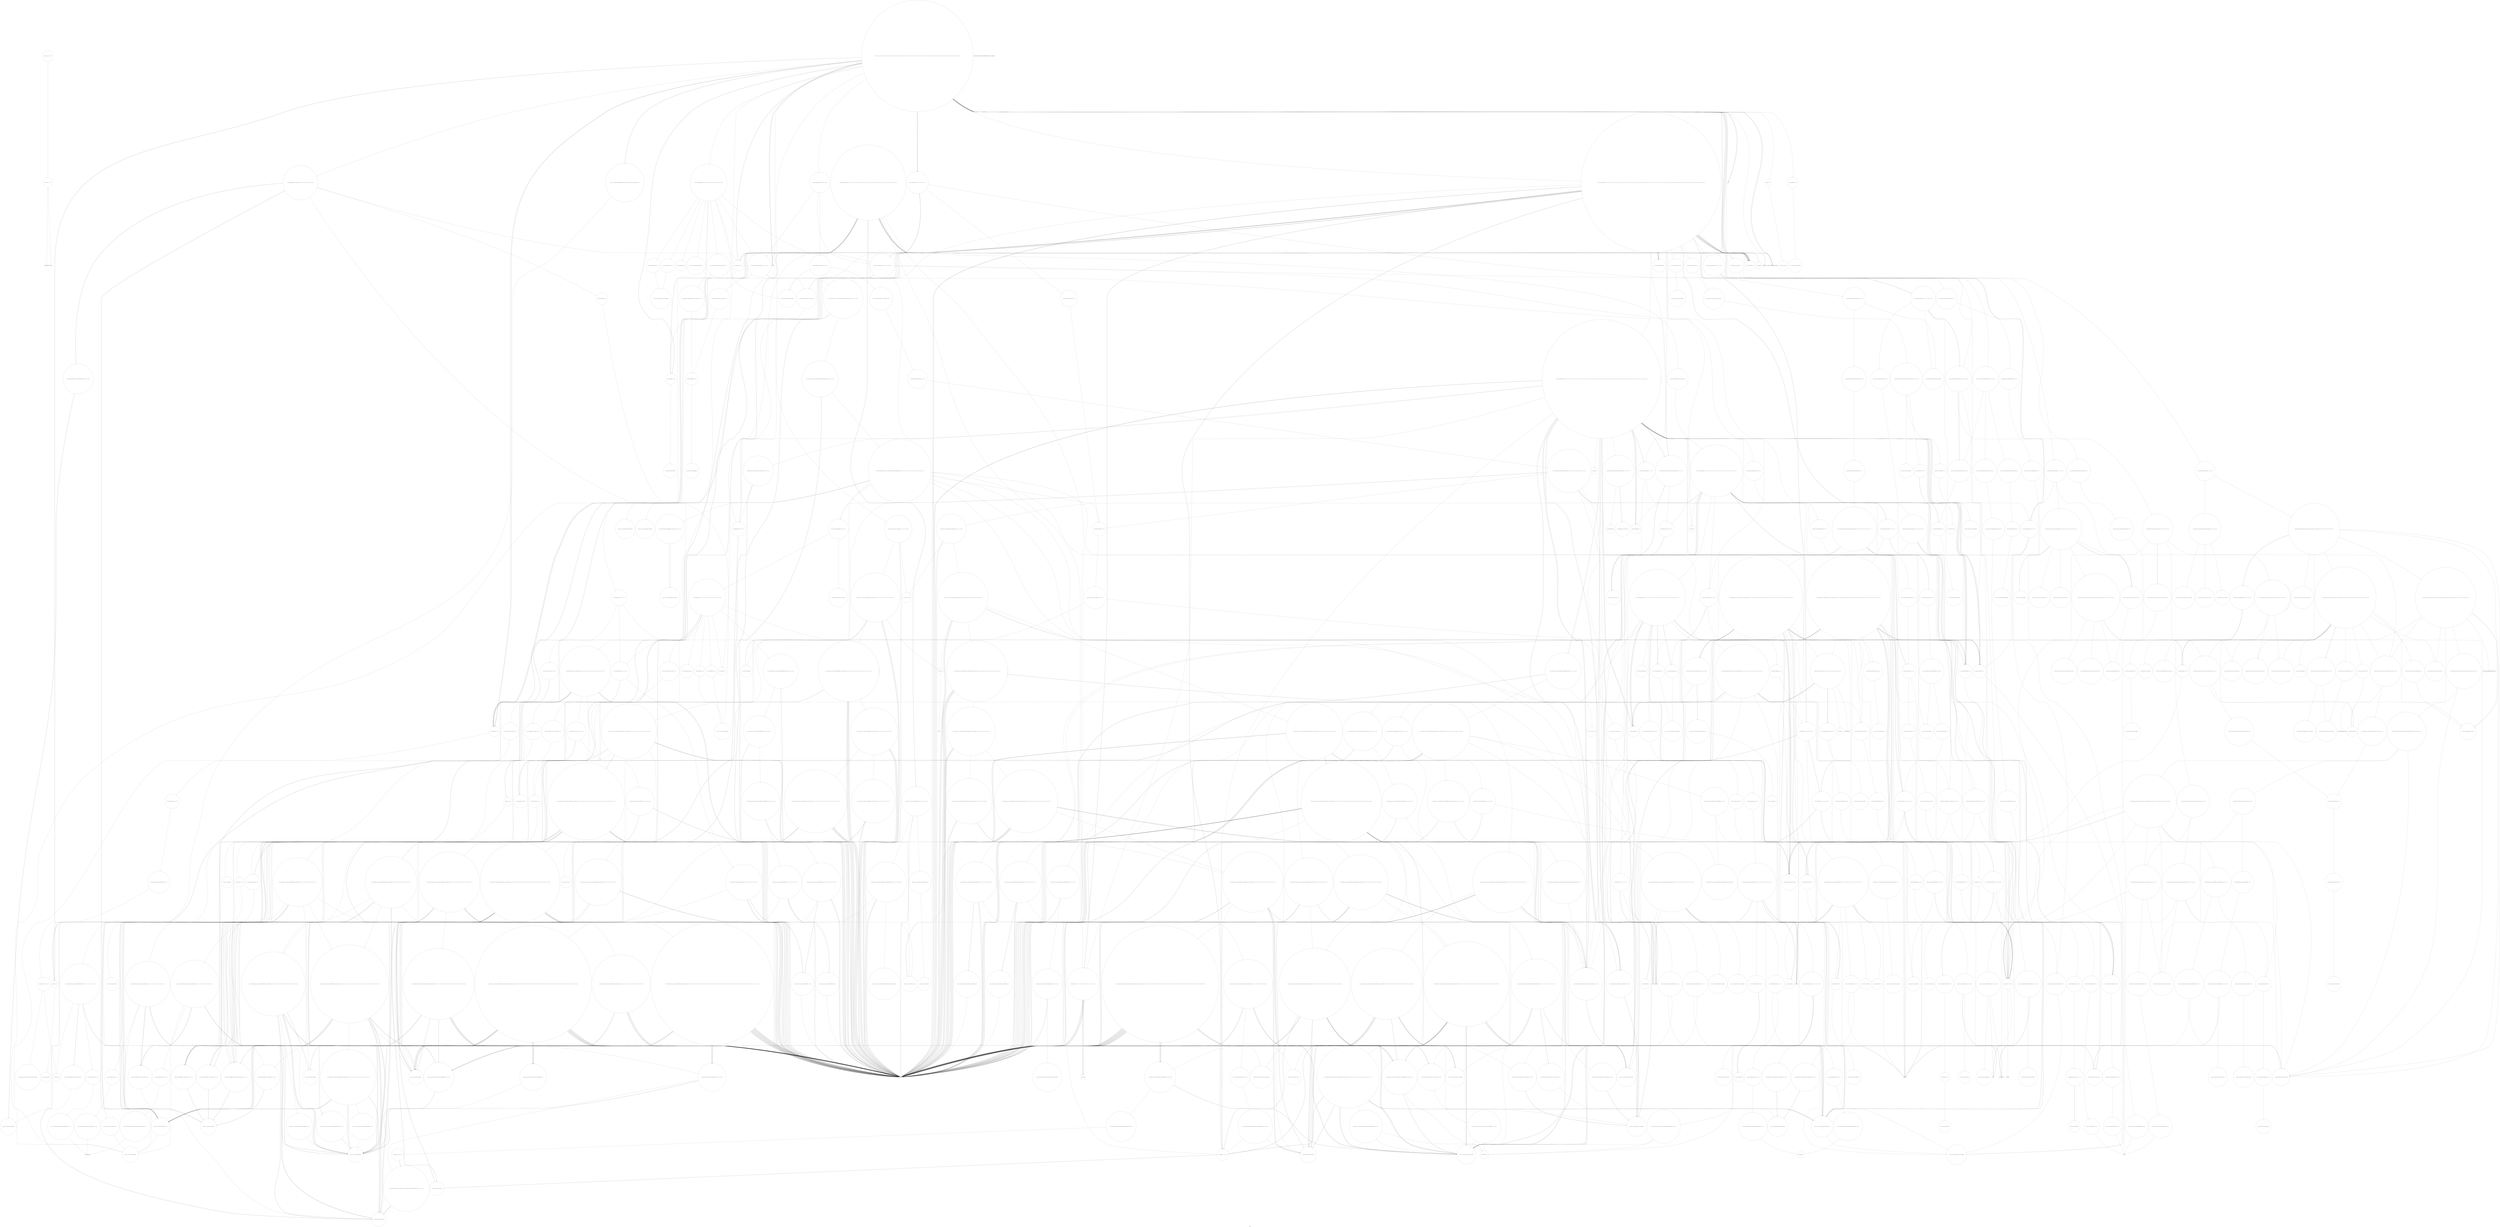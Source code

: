 digraph "Call Graph" {
	label="Call Graph";

	Node0x561b22f991e0 [shape=record,shape=circle,label="{__cxx_global_var_init|{<s0>1|<s1>2}}"];
	Node0x561b22f991e0:s0 -> Node0x561b22f99260[color=black];
	Node0x561b22f991e0:s1 -> Node0x561b23d07c30[color=black];
	Node0x561b23d11870 [shape=record,shape=circle,label="{_ZNKSt6vectorIiSaIiEE6cbeginEv|{<s0>1382}}"];
	Node0x561b23d11870:s0 -> Node0x561b23d103f0[color=black];
	Node0x561b23d16f10 [shape=record,shape=circle,label="{_ZSt8_DestroyIPiiEvT_S1_RSaIT0_E|{<s0>1044}}"];
	Node0x561b23d16f10:s0 -> Node0x561b23d16f90[color=black];
	Node0x561b23d14590 [shape=record,shape=circle,label="{_ZN9__gnu_cxx13new_allocatorISt6vectorISt4pairIiiESaIS3_EEE10deallocateEPS5_m|{<s0>887}}"];
	Node0x561b23d14590:s0 -> Node0x561b23d097b0[color=black];
	Node0x561b23d0bbd0 [shape=record,shape=circle,label="{_ZSt22__uninitialized_copy_aISt13move_iteratorIPSt4pairIiiEES3_S2_ET0_T_S6_S5_RSaIT1_E|{<s0>700|<s1>701|<s2>702}}"];
	Node0x561b23d0bbd0:s0 -> Node0x561b23d08a30[color=black];
	Node0x561b23d0bbd0:s1 -> Node0x561b23d08a30[color=black];
	Node0x561b23d0bbd0:s2 -> Node0x561b23d0bcd0[color=black];
	Node0x561b23d09a30 [shape=record,shape=circle,label="{_ZNKSt6vectorISt4pairIiiESaIS1_EE3endEv|{<s0>382}}"];
	Node0x561b23d09a30:s0 -> Node0x561b23d09b30[color=black];
	Node0x561b23d088b0 [shape=record,shape=circle,label="{_ZSt3minIiERKT_S2_S2_}"];
	Node0x561b23d0fcf0 [shape=record,shape=circle,label="{_ZNKSt6vectorIiSaIiEE5beginEv|{<s0>1091}}"];
	Node0x561b23d0fcf0:s0 -> Node0x561b23d103f0[color=black];
	Node0x561b23d15390 [shape=record,shape=circle,label="{_ZNSt17_Rb_tree_iteratorISt4pairIiiEEC2EPSt18_Rb_tree_node_base}"];
	Node0x561b23d0c9d0 [shape=record,shape=circle,label="{_ZSt8_DestroyIN9__gnu_cxx17__normal_iteratorIPSt4pairIiiESt6vectorIS3_SaIS3_EEEEEvT_S9_|{<s0>768|<s1>769|<s2>770}}"];
	Node0x561b23d0c9d0:s0 -> Node0x561b23d08a30[color=black];
	Node0x561b23d0c9d0:s1 -> Node0x561b23d08a30[color=black];
	Node0x561b23d0c9d0:s2 -> Node0x561b23d0ca50[color=black];
	Node0x561b23d0e070 [shape=record,shape=circle,label="{_ZNK9__gnu_cxx17__normal_iteratorIPSt4pairIiiESt6vectorIS2_SaIS2_EEEmiEl|{<s0>548}}"];
	Node0x561b23d0e070:s0 -> Node0x561b23d09bb0[color=black];
	Node0x561b23d0a6d0 [shape=record,shape=Mrecord,label="{_ZNSolsEi}"];
	Node0x561b23d10af0 [shape=record,shape=circle,label="{_ZSt11__make_heapIN9__gnu_cxx17__normal_iteratorIPiSt6vectorIiSaIiEEEENS0_5__ops15_Iter_less_iterEEvT_S9_RT0_|{<s0>1191|<s1>1192|<s2>1193|<s3>1194|<s4>1195|<s5>1196|<s6>1197|<s7>1198}}"];
	Node0x561b23d10af0:s0 -> Node0x561b23d16210[color=black];
	Node0x561b23d10af0:s1 -> Node0x561b23d16210[color=black];
	Node0x561b23d10af0:s2 -> Node0x561b23d10cf0[color=black];
	Node0x561b23d10af0:s3 -> Node0x561b23d09130[color=black];
	Node0x561b23d10af0:s4 -> Node0x561b23d0e370[color=black];
	Node0x561b23d10af0:s5 -> Node0x561b23d08a30[color=black];
	Node0x561b23d10af0:s6 -> Node0x561b23d0e370[color=black];
	Node0x561b23d10af0:s7 -> Node0x561b23d10d70[color=black];
	Node0x561b23d16190 [shape=record,shape=circle,label="{_ZSt19__iterator_categoryIN9__gnu_cxx17__normal_iteratorIPiSt6vectorIiSaIiEEEEENSt15iterator_traitsIT_E17iterator_categoryERKS8_}"];
	Node0x561b23d0d7d0 [shape=record,shape=circle,label="{_ZNSt6vectorISt4pairIiiESaIS1_EE17_M_realloc_insertIJS1_EEEvN9__gnu_cxx17__normal_iteratorIPS1_S3_EEDpOT_|{<s0>827|<s1>828|<s2>829|<s3>830|<s4>831|<s5>832|<s6>833|<s7>834|<s8>835|<s9>836|<s10>837|<s11>838|<s12>839|<s13>840|<s14>841|<s15>842|<s16>843|<s17>844|<s18>845|<s19>846|<s20>847|<s21>848|<s22>849}}"];
	Node0x561b23d0d7d0:s0 -> Node0x561b23d0f3f0[color=black];
	Node0x561b23d0d7d0:s1 -> Node0x561b23d07e30[color=black];
	Node0x561b23d0d7d0:s2 -> Node0x561b23d085b0[color=black];
	Node0x561b23d0d7d0:s3 -> Node0x561b23d0f470[color=black];
	Node0x561b23d0d7d0:s4 -> Node0x561b23d0c1d0[color=black];
	Node0x561b23d0d7d0:s5 -> Node0x561b23d0d750[color=black];
	Node0x561b23d0d7d0:s6 -> Node0x561b23d0def0[color=black];
	Node0x561b23d0d7d0:s7 -> Node0x561b23d0ecf0[color=black];
	Node0x561b23d0d7d0:s8 -> Node0x561b23d0f4f0[color=black];
	Node0x561b23d0d7d0:s9 -> Node0x561b23d0def0[color=black];
	Node0x561b23d0d7d0:s10 -> Node0x561b23d0ecf0[color=black];
	Node0x561b23d0d7d0:s11 -> Node0x561b23d0f4f0[color=black];
	Node0x561b23d0d7d0:s12 -> Node0x561b23d0b650[color=black];
	Node0x561b23d0d7d0:s13 -> Node0x561b23d0f570[color=black];
	Node0x561b23d0d7d0:s14 -> Node0x561b23d0f670[color=black];
	Node0x561b23d0d7d0:s15 -> Node0x561b23d0ecf0[color=black];
	Node0x561b23d0d7d0:s16 -> Node0x561b23d0ec70[color=black];
	Node0x561b23d0d7d0:s17 -> Node0x561b23d0eef0[color=black];
	Node0x561b23d0d7d0:s18 -> Node0x561b23d0f5f0[color=black];
	Node0x561b23d0d7d0:s19 -> Node0x561b23d0ecf0[color=black];
	Node0x561b23d0d7d0:s20 -> Node0x561b23d0ec70[color=black];
	Node0x561b23d0d7d0:s21 -> Node0x561b23d0eef0[color=black];
	Node0x561b23d0d7d0:s22 -> Node0x561b23d0b5d0[color=black];
	Node0x561b23d0ee70 [shape=record,shape=circle,label="{_ZNSt12_Destroy_auxILb1EE9__destroyIPSt4pairIiiEEEvT_S5_}"];
	Node0x561b23d0b4d0 [shape=record,shape=circle,label="{_ZN9__gnu_cxx13new_allocatorISt13_Rb_tree_nodeISt4pairIiiEEEC2Ev}"];
	Node0x561b22f99260 [shape=record,shape=Mrecord,label="{_ZNSt8ios_base4InitC1Ev}"];
	Node0x561b23d118f0 [shape=record,shape=circle,label="{_ZNSt6vectorIiSaIiEE8_M_eraseEN9__gnu_cxx17__normal_iteratorIPiS1_EES5_|{<s0>1383|<s1>1384|<s2>1385|<s3>1386|<s4>1387|<s5>1388|<s6>1389|<s7>1390|<s8>1391|<s9>1392|<s10>1393|<s11>1394}}"];
	Node0x561b23d118f0:s0 -> Node0x561b23d09030[color=black];
	Node0x561b23d118f0:s1 -> Node0x561b23d090b0[color=black];
	Node0x561b23d118f0:s2 -> Node0x561b23d09030[color=black];
	Node0x561b23d118f0:s3 -> Node0x561b23d08a30[color=black];
	Node0x561b23d118f0:s4 -> Node0x561b23d090b0[color=black];
	Node0x561b23d118f0:s5 -> Node0x561b23d08a30[color=black];
	Node0x561b23d118f0:s6 -> Node0x561b23d119f0[color=black];
	Node0x561b23d118f0:s7 -> Node0x561b23d14710[color=black];
	Node0x561b23d118f0:s8 -> Node0x561b23d090b0[color=black];
	Node0x561b23d118f0:s9 -> Node0x561b23d16210[color=black];
	Node0x561b23d118f0:s10 -> Node0x561b23d11a70[color=black];
	Node0x561b23d118f0:s11 -> Node0x561b23d08a30[color=black];
	Node0x561b23d16f90 [shape=record,shape=circle,label="{_ZSt8_DestroyIPiEvT_S1_|{<s0>1045}}"];
	Node0x561b23d16f90:s0 -> Node0x561b23d17010[color=black];
	Node0x561b23d14610 [shape=record,shape=circle,label="{_ZSt8_DestroyIPSt6vectorISt4pairIiiESaIS2_EES4_EvT_S6_RSaIT0_E|{<s0>888}}"];
	Node0x561b23d14610:s0 -> Node0x561b23d14310[color=black];
	Node0x561b23d0bc50 [shape=record,shape=circle,label="{_ZSt32__make_move_if_noexcept_iteratorISt4pairIiiESt13move_iteratorIPS1_EET0_PT_|{<s0>703}}"];
	Node0x561b23d0bc50:s0 -> Node0x561b23d0c250[color=black];
	Node0x561b23d09ab0 [shape=record,shape=circle,label="{_ZNK9__gnu_cxx17__normal_iteratorIPKSt4pairIiiESt6vectorIS2_SaIS2_EEE4baseEv}"];
	Node0x561b23d08930 [shape=record,shape=circle,label="{_ZNSt4pairIiiEC2IiiLb1EEEOT_OT0_|{<s0>132|<s1>133}}"];
	Node0x561b23d08930:s0 -> Node0x561b23d0b050[color=black];
	Node0x561b23d08930:s1 -> Node0x561b23d0b050[color=black];
	Node0x561b23d0fd70 [shape=record,shape=circle,label="{_ZNKSt6vectorIiSaIiEE3endEv|{<s0>1092}}"];
	Node0x561b23d0fd70:s0 -> Node0x561b23d103f0[color=black];
	Node0x561b23d15410 [shape=record,shape=circle,label="{_ZNSt8_Rb_treeISt4pairIiiES1_St9_IdentityIS1_ESt4lessIS1_ESaIS1_EE6_M_endEv}"];
	Node0x561b23d0ca50 [shape=record,shape=circle,label="{_ZNSt12_Destroy_auxILb1EE9__destroyIN9__gnu_cxx17__normal_iteratorIPSt4pairIiiESt6vectorIS5_SaIS5_EEEEEEvT_SB_}"];
	Node0x561b23d0e0f0 [shape=record,shape=circle,label="{_ZSt21__unguarded_partitionIN9__gnu_cxx17__normal_iteratorIPSt4pairIiiESt6vectorIS3_SaIS3_EEEENS0_5__ops15_Iter_less_iterEET_SB_SB_SB_T0_|{<s0>549|<s1>550|<s2>551|<s3>552|<s4>553|<s5>554|<s6>555|<s7>556|<s8>557|<s9>558|<s10>559|<s11>560|<s12>561|<s13>562|<s14>563}}"];
	Node0x561b23d0e0f0:s0 -> Node0x561b23d08a30[color=black];
	Node0x561b23d0e0f0:s1 -> Node0x561b23d08a30[color=black];
	Node0x561b23d0e0f0:s2 -> Node0x561b23d0a1b0[color=black];
	Node0x561b23d0e0f0:s3 -> Node0x561b23d08330[color=black];
	Node0x561b23d0e0f0:s4 -> Node0x561b23d0df70[color=black];
	Node0x561b23d0e0f0:s5 -> Node0x561b23d08a30[color=black];
	Node0x561b23d0e0f0:s6 -> Node0x561b23d08a30[color=black];
	Node0x561b23d0e0f0:s7 -> Node0x561b23d0a1b0[color=black];
	Node0x561b23d0e0f0:s8 -> Node0x561b23d0df70[color=black];
	Node0x561b23d0e0f0:s9 -> Node0x561b23d0a130[color=black];
	Node0x561b23d0e0f0:s10 -> Node0x561b23d08a30[color=black];
	Node0x561b23d0e0f0:s11 -> Node0x561b23d08a30[color=black];
	Node0x561b23d0e0f0:s12 -> Node0x561b23d08a30[color=black];
	Node0x561b23d0e0f0:s13 -> Node0x561b23d0e170[color=black];
	Node0x561b23d0e0f0:s14 -> Node0x561b23d08330[color=black];
	Node0x561b23d0a750 [shape=record,shape=Mrecord,label="{_ZNSolsEPFRSoS_E}"];
	Node0x561b23d10b70 [shape=record,shape=circle,label="{_ZN9__gnu_cxxltIPiSt6vectorIiSaIiEEEEbRKNS_17__normal_iteratorIT_T0_EESA_|{<s0>1199|<s1>1200}}"];
	Node0x561b23d10b70:s0 -> Node0x561b23d14710[color=black];
	Node0x561b23d10b70:s1 -> Node0x561b23d14710[color=black];
	Node0x561b23d16210 [shape=record,shape=circle,label="{_ZN9__gnu_cxxmiIPiSt6vectorIiSaIiEEEENS_17__normal_iteratorIT_T0_E15difference_typeERKS8_SB_|{<s0>1016|<s1>1017}}"];
	Node0x561b23d16210:s0 -> Node0x561b23d14710[color=black];
	Node0x561b23d16210:s1 -> Node0x561b23d14710[color=black];
	Node0x561b23d0d850 [shape=record,shape=circle,label="{_ZN9__gnu_cxx13new_allocatorISt4pairIiiEE9constructIS2_JS2_EEEvPT_DpOT0_|{<s0>850|<s1>851}}"];
	Node0x561b23d0d850:s0 -> Node0x561b23d0c1d0[color=black];
	Node0x561b23d0d850:s1 -> Node0x561b23d08a30[color=black];
	Node0x561b23d0eef0 [shape=record,shape=circle,label="{_ZNSt12_Vector_baseISt4pairIiiESaIS1_EE13_M_deallocateEPS1_m|{<s0>647}}"];
	Node0x561b23d0eef0:s0 -> Node0x561b23d0eff0[color=black];
	Node0x561b23d0b550 [shape=record,shape=circle,label="{_ZNSt15_Rb_tree_header8_M_resetEv}"];
	Node0x561b23d07bb0 [shape=record,shape=Mrecord,label="{_ZNSt8ios_base4InitD1Ev}"];
	Node0x561b23d11970 [shape=record,shape=circle,label="{_ZN9__gnu_cxxmiIPKiSt6vectorIiSaIiEEEENS_17__normal_iteratorIT_T0_E15difference_typeERKS9_SC_|{<s0>1395|<s1>1396}}"];
	Node0x561b23d11970:s0 -> Node0x561b23d10370[color=black];
	Node0x561b23d11970:s1 -> Node0x561b23d10370[color=black];
	Node0x561b23d17010 [shape=record,shape=circle,label="{_ZNSt12_Destroy_auxILb1EE9__destroyIPiEEvT_S3_}"];
	Node0x561b23d14690 [shape=record,shape=circle,label="{_ZN9__gnu_cxx17__normal_iteratorIPiSt6vectorIiSaIiEEEC2ERKS1_}"];
	Node0x561b23d0bcd0 [shape=record,shape=circle,label="{_ZSt18uninitialized_copyISt13move_iteratorIPSt4pairIiiEES3_ET0_T_S6_S5_|{<s0>704|<s1>705|<s2>706}}"];
	Node0x561b23d0bcd0:s0 -> Node0x561b23d08a30[color=black];
	Node0x561b23d0bcd0:s1 -> Node0x561b23d08a30[color=black];
	Node0x561b23d0bcd0:s2 -> Node0x561b23d0bd50[color=black];
	Node0x561b23d09b30 [shape=record,shape=circle,label="{_ZN9__gnu_cxx17__normal_iteratorIPKSt4pairIiiESt6vectorIS2_SaIS2_EEEC2ERKS4_}"];
	Node0x561b23d089b0 [shape=record,shape=circle,label="{_Z5mymaxSt4pairIiiES0_|{<s0>134|<s1>135|<s2>136|<s3>137|<s4>138|<s5>139|<s6>140|<s7>141|<s8>142|<s9>143|<s10>144}}"];
	Node0x561b23d089b0:s0 -> Node0x561b23d08a30[color=black];
	Node0x561b23d089b0:s1 -> Node0x561b23d0b1d0[color=black];
	Node0x561b23d089b0:s2 -> Node0x561b23d08a30[color=black];
	Node0x561b23d089b0:s3 -> Node0x561b23d0b1d0[color=black];
	Node0x561b23d089b0:s4 -> Node0x561b23d08a30[color=black];
	Node0x561b23d089b0:s5 -> Node0x561b23d08a30[color=black];
	Node0x561b23d089b0:s6 -> Node0x561b23d0b1d0[color=black];
	Node0x561b23d089b0:s7 -> Node0x561b23d08a30[color=black];
	Node0x561b23d089b0:s8 -> Node0x561b23d0b1d0[color=black];
	Node0x561b23d089b0:s9 -> Node0x561b23d08a30[color=black];
	Node0x561b23d089b0:s10 -> Node0x561b23d08a30[color=black];
	Node0x561b23d0fdf0 [shape=record,shape=circle,label="{_ZNSt16allocator_traitsISaIiEE37select_on_container_copy_constructionERKS0_|{<s0>1093}}"];
	Node0x561b23d0fdf0:s0 -> Node0x561b23d0fe70[color=black];
	Node0x561b23d15490 [shape=record,shape=circle,label="{_ZNKSt17_Rb_tree_iteratorISt4pairIiiEEeqERKS2_}"];
	Node0x561b23d0cad0 [shape=record,shape=circle,label="{_ZSt14__copy_move_a2ILb0EN9__gnu_cxx17__normal_iteratorIPKSt4pairIiiESt6vectorIS3_SaIS3_EEEENS1_IPS3_S8_EEET1_T0_SD_SC_|{<s0>771|<s1>772|<s2>773|<s3>774|<s4>775|<s5>776|<s6>777|<s7>778}}"];
	Node0x561b23d0cad0:s0 -> Node0x561b23d08a30[color=black];
	Node0x561b23d0cad0:s1 -> Node0x561b23d0cc50[color=black];
	Node0x561b23d0cad0:s2 -> Node0x561b23d08a30[color=black];
	Node0x561b23d0cad0:s3 -> Node0x561b23d0cc50[color=black];
	Node0x561b23d0cad0:s4 -> Node0x561b23d08a30[color=black];
	Node0x561b23d0cad0:s5 -> Node0x561b23d0e8f0[color=black];
	Node0x561b23d0cad0:s6 -> Node0x561b23d0cbd0[color=black];
	Node0x561b23d0cad0:s7 -> Node0x561b23d09bb0[color=black];
	Node0x561b23d0e170 [shape=record,shape=circle,label="{_ZSt9iter_swapIN9__gnu_cxx17__normal_iteratorIPSt4pairIiiESt6vectorIS3_SaIS3_EEEES8_EvT_T0_|{<s0>564|<s1>565|<s2>566}}"];
	Node0x561b23d0e170:s0 -> Node0x561b23d081b0[color=black];
	Node0x561b23d0e170:s1 -> Node0x561b23d081b0[color=black];
	Node0x561b23d0e170:s2 -> Node0x561b23d0e1f0[color=black];
	Node0x561b23d0a7d0 [shape=record,shape=Mrecord,label="{_ZSt4endlIcSt11char_traitsIcEERSt13basic_ostreamIT_T0_ES6_}"];
	Node0x561b23d10bf0 [shape=record,shape=circle,label="{_ZNK9__gnu_cxx5__ops15_Iter_less_iterclINS_17__normal_iteratorIPiSt6vectorIiSaIiEEEES8_EEbT_T0_|{<s0>1201|<s1>1202}}"];
	Node0x561b23d10bf0:s0 -> Node0x561b23d09130[color=black];
	Node0x561b23d10bf0:s1 -> Node0x561b23d09130[color=black];
	Node0x561b23d16290 [shape=record,shape=circle,label="{_ZN9__gnu_cxx5__ops16_Iter_equals_valIKiEclINS_17__normal_iteratorIPiSt6vectorIiSaIiEEEEEEbT_|{<s0>1018}}"];
	Node0x561b23d16290:s0 -> Node0x561b23d09130[color=black];
	Node0x561b23d0d8d0 [shape=record,shape=circle,label="{_ZN9__gnu_cxx13new_allocatorISt6vectorISt4pairIiiESaIS3_EEEC2Ev}"];
	Node0x561b23d0ef70 [shape=record,shape=circle,label="{_ZNSt12_Vector_baseISt4pairIiiESaIS1_EE12_Vector_implD2Ev|{<s0>648}}"];
	Node0x561b23d0ef70:s0 -> Node0x561b23d0f0f0[color=black];
	Node0x561b23d0b5d0 [shape=record,shape=circle,label="{__clang_call_terminate|{<s0>352|<s1>353}}"];
	Node0x561b23d0b5d0:s0 -> Node0x561b23d0b650[color=black];
	Node0x561b23d0b5d0:s1 -> Node0x561b23d0b6d0[color=black];
	Node0x561b23d07c30 [shape=record,shape=Mrecord,label="{__cxa_atexit}"];
	Node0x561b23d119f0 [shape=record,shape=circle,label="{_ZSt4moveIN9__gnu_cxx17__normal_iteratorIPiSt6vectorIiSaIiEEEES6_ET0_T_S8_S7_|{<s0>1397|<s1>1398|<s2>1399|<s3>1400|<s4>1401|<s5>1402}}"];
	Node0x561b23d119f0:s0 -> Node0x561b23d08a30[color=black];
	Node0x561b23d119f0:s1 -> Node0x561b23d113f0[color=black];
	Node0x561b23d119f0:s2 -> Node0x561b23d08a30[color=black];
	Node0x561b23d119f0:s3 -> Node0x561b23d113f0[color=black];
	Node0x561b23d119f0:s4 -> Node0x561b23d08a30[color=black];
	Node0x561b23d119f0:s5 -> Node0x561b23d11af0[color=black];
	Node0x561b23d17090 [shape=record,shape=circle,label="{_ZN9__gnu_cxx13new_allocatorISt6vectorIiSaIiEEEC2Ev}"];
	Node0x561b23d14710 [shape=record,shape=circle,label="{_ZNK9__gnu_cxx17__normal_iteratorIPiSt6vectorIiSaIiEEE4baseEv}"];
	Node0x561b23d0bd50 [shape=record,shape=circle,label="{_ZNSt20__uninitialized_copyILb0EE13__uninit_copyISt13move_iteratorIPSt4pairIiiEES5_EET0_T_S8_S7_|{<s0>707|<s1>708|<s2>709|<s3>710|<s4>711|<s5>712|<s6>713|<s7>714|<s8>715|<s9>716|<s10>717}}"];
	Node0x561b23d0bd50:s0 -> Node0x561b23d0bdd0[color=black];
	Node0x561b23d0bd50:s1 -> Node0x561b23d0bed0[color=black];
	Node0x561b23d0bd50:s2 -> Node0x561b23d0bf50[color=black];
	Node0x561b23d0bd50:s3 -> Node0x561b23d0be50[color=black];
	Node0x561b23d0bd50:s4 -> Node0x561b23d0bfd0[color=black];
	Node0x561b23d0bd50:s5 -> Node0x561b23d0b650[color=black];
	Node0x561b23d0bd50:s6 -> Node0x561b23d0edf0[color=black];
	Node0x561b23d0bd50:s7 -> Node0x561b23d0f5f0[color=black];
	Node0x561b23d0bd50:s8 -> Node0x561b23d0f670[color=black];
	Node0x561b23d0bd50:s9 -> Node0x561b23d0c050[color=black];
	Node0x561b23d0bd50:s10 -> Node0x561b23d0b5d0[color=black];
	Node0x561b23d09bb0 [shape=record,shape=circle,label="{_ZN9__gnu_cxx17__normal_iteratorIPSt4pairIiiESt6vectorIS2_SaIS2_EEEC2ERKS3_}"];
	Node0x561b23d08a30 [shape=record,shape=Mrecord,label="{llvm.memcpy.p0i8.p0i8.i64}"];
	Node0x561b23d0fe70 [shape=record,shape=circle,label="{_ZNSaIiEC2ERKS_|{<s0>1094}}"];
	Node0x561b23d0fe70:s0 -> Node0x561b23d16790[color=black];
	Node0x561b23d15510 [shape=record,shape=circle,label="{_ZNSt8_Rb_treeISt4pairIiiES1_St9_IdentityIS1_ESt4lessIS1_ESaIS1_EE5beginEv|{<s0>950}}"];
	Node0x561b23d15510:s0 -> Node0x561b23d15390[color=black];
	Node0x561b23d0cb50 [shape=record,shape=circle,label="{_ZSt12__miter_baseIN9__gnu_cxx17__normal_iteratorIPKSt4pairIiiESt6vectorIS3_SaIS3_EEEEET_SA_|{<s0>779}}"];
	Node0x561b23d0cb50:s0 -> Node0x561b23d08a30[color=black];
	Node0x561b23d0e1f0 [shape=record,shape=circle,label="{_ZSt4swapIiiENSt9enable_ifIXsr6__and_ISt14__is_swappableIT_ES1_IT0_EEE5valueEvE4typeERSt4pairIS2_S4_ESA_|{<s0>567}}"];
	Node0x561b23d0e1f0:s0 -> Node0x561b23d0e270[color=black];
	Node0x561b23d0a850 [shape=record,shape=circle,label="{main|{<s0>254|<s1>255|<s2>256|<s3>257|<s4>258|<s5>259|<s6>260|<s7>261|<s8>262|<s9>263|<s10>264|<s11>265|<s12>266|<s13>267|<s14>268|<s15>269|<s16>270|<s17>271|<s18>272|<s19>273|<s20>274|<s21>275|<s22>276|<s23>277|<s24>278|<s25>279|<s26>280|<s27>281|<s28>282|<s29>283|<s30>284|<s31>285|<s32>286|<s33>287|<s34>288|<s35>289|<s36>290|<s37>291|<s38>292|<s39>293|<s40>294|<s41>295|<s42>296|<s43>297}}"];
	Node0x561b23d0a850:s0 -> Node0x561b23d0a8d0[color=black];
	Node0x561b23d0a850:s1 -> Node0x561b23d0a8d0[color=black];
	Node0x561b23d0a850:s2 -> Node0x561b23d0a950[color=black];
	Node0x561b23d0a850:s3 -> Node0x561b23d0a9d0[color=black];
	Node0x561b23d0a850:s4 -> Node0x561b23d0aa50[color=black];
	Node0x561b23d0a850:s5 -> Node0x561b23d0aad0[color=black];
	Node0x561b23d0a850:s6 -> Node0x561b23d0ab50[color=black];
	Node0x561b23d0a850:s7 -> Node0x561b23d0abd0[color=black];
	Node0x561b23d0a850:s8 -> Node0x561b23d0ac50[color=black];
	Node0x561b23d0a850:s9 -> Node0x561b23d08d30[color=black];
	Node0x561b23d0a850:s10 -> Node0x561b23d08e30[color=black];
	Node0x561b23d0a850:s11 -> Node0x561b23d0a8d0[color=black];
	Node0x561b23d0a850:s12 -> Node0x561b23d0ab50[color=black];
	Node0x561b23d0a850:s13 -> Node0x561b23d0abd0[color=black];
	Node0x561b23d0a850:s14 -> Node0x561b23d0ac50[color=black];
	Node0x561b23d0a850:s15 -> Node0x561b23d08d30[color=black];
	Node0x561b23d0a850:s16 -> Node0x561b23d08fb0[color=black];
	Node0x561b23d0a850:s17 -> Node0x561b23d08d30[color=black];
	Node0x561b23d0a850:s18 -> Node0x561b23d090b0[color=black];
	Node0x561b23d0a850:s19 -> Node0x561b23d0acd0[color=black];
	Node0x561b23d0a850:s20 -> Node0x561b23d08d30[color=black];
	Node0x561b23d0a850:s21 -> Node0x561b23d08d30[color=black];
	Node0x561b23d0a850:s22 -> Node0x561b23d08fb0[color=black];
	Node0x561b23d0a850:s23 -> Node0x561b23d08d30[color=black];
	Node0x561b23d0a850:s24 -> Node0x561b23d090b0[color=black];
	Node0x561b23d0a850:s25 -> Node0x561b23d0add0[color=black];
	Node0x561b23d0a850:s26 -> Node0x561b23d0ae50[color=black];
	Node0x561b23d0a850:s27 -> Node0x561b23d08d30[color=black];
	Node0x561b23d0a850:s28 -> Node0x561b23d090b0[color=black];
	Node0x561b23d0a850:s29 -> Node0x561b23d0ae50[color=black];
	Node0x561b23d0a850:s30 -> Node0x561b23d0ad50[color=black];
	Node0x561b23d0a850:s31 -> Node0x561b23d0aed0[color=black];
	Node0x561b23d0a850:s32 -> Node0x561b23d08b30[color=black];
	Node0x561b23d0a850:s33 -> Node0x561b23d0af50[color=black];
	Node0x561b23d0a850:s34 -> Node0x561b23d0a650[color=black];
	Node0x561b23d0a850:s35 -> Node0x561b23d0a6d0[color=black];
	Node0x561b23d0a850:s36 -> Node0x561b23d0a650[color=black];
	Node0x561b23d0a850:s37 -> Node0x561b23d0a6d0[color=black];
	Node0x561b23d0a850:s38 -> Node0x561b23d0a650[color=black];
	Node0x561b23d0a850:s39 -> Node0x561b23d0a6d0[color=black];
	Node0x561b23d0a850:s40 -> Node0x561b23d0a750[color=black];
	Node0x561b23d0a850:s41 -> Node0x561b23d0af50[color=black];
	Node0x561b23d0a850:s42 -> Node0x561b23d0af50[color=black];
	Node0x561b23d0a850:s43 -> Node0x561b23d0af50[color=black];
	Node0x561b23d10c70 [shape=record,shape=circle,label="{_ZSt10__pop_heapIN9__gnu_cxx17__normal_iteratorIPiSt6vectorIiSaIiEEEENS0_5__ops15_Iter_less_iterEEvT_S9_S9_RT0_|{<s0>1203|<s1>1204|<s2>1205|<s3>1206|<s4>1207|<s5>1208|<s6>1209|<s7>1210|<s8>1211}}"];
	Node0x561b23d10c70:s0 -> Node0x561b23d09130[color=black];
	Node0x561b23d10c70:s1 -> Node0x561b23d0e370[color=black];
	Node0x561b23d10c70:s2 -> Node0x561b23d09130[color=black];
	Node0x561b23d10c70:s3 -> Node0x561b23d0e370[color=black];
	Node0x561b23d10c70:s4 -> Node0x561b23d09130[color=black];
	Node0x561b23d10c70:s5 -> Node0x561b23d08a30[color=black];
	Node0x561b23d10c70:s6 -> Node0x561b23d16210[color=black];
	Node0x561b23d10c70:s7 -> Node0x561b23d0e370[color=black];
	Node0x561b23d10c70:s8 -> Node0x561b23d10d70[color=black];
	Node0x561b23d16310 [shape=record,shape=circle,label="{_ZN9__gnu_cxx5__ops16_Iter_equals_valIKiEC2ERS2_}"];
	Node0x561b23d0d950 [shape=record,shape=circle,label="{_ZN9__gnu_cxx13new_allocatorISt6vectorISt4pairIiiESaIS3_EEED2Ev}"];
	Node0x561b23d0eff0 [shape=record,shape=circle,label="{_ZNSt16allocator_traitsISaISt4pairIiiEEE10deallocateERS2_PS1_m|{<s0>649}}"];
	Node0x561b23d0eff0:s0 -> Node0x561b23d0f070[color=black];
	Node0x561b23d0b650 [shape=record,shape=Mrecord,label="{__cxa_begin_catch}"];
	Node0x561b23d07cb0 [shape=record,shape=circle,label="{_Z8compressRSt6vectorISt4pairIiiESaIS1_EE|{<s0>3|<s1>4|<s2>5|<s3>6|<s4>7|<s5>8|<s6>9|<s7>10|<s8>11|<s9>12|<s10>13|<s11>14|<s12>15|<s13>16|<s14>17|<s15>18|<s16>19|<s17>20|<s18>21|<s19>22}}"];
	Node0x561b23d07cb0:s0 -> Node0x561b23d07d30[color=black];
	Node0x561b23d07cb0:s1 -> Node0x561b23d07e30[color=black];
	Node0x561b23d07cb0:s2 -> Node0x561b23d07eb0[color=black];
	Node0x561b23d07cb0:s3 -> Node0x561b23d07db0[color=black];
	Node0x561b23d07cb0:s4 -> Node0x561b23d07f30[color=black];
	Node0x561b23d07cb0:s5 -> Node0x561b23d08030[color=black];
	Node0x561b23d07cb0:s6 -> Node0x561b23d07fb0[color=black];
	Node0x561b23d07cb0:s7 -> Node0x561b23d07e30[color=black];
	Node0x561b23d07cb0:s8 -> Node0x561b23d07eb0[color=black];
	Node0x561b23d07cb0:s9 -> Node0x561b23d08130[color=black];
	Node0x561b23d07cb0:s10 -> Node0x561b23d081b0[color=black];
	Node0x561b23d07cb0:s11 -> Node0x561b23d081b0[color=black];
	Node0x561b23d07cb0:s12 -> Node0x561b23d08230[color=black];
	Node0x561b23d07cb0:s13 -> Node0x561b23d082b0[color=black];
	Node0x561b23d07cb0:s14 -> Node0x561b23d08430[color=black];
	Node0x561b23d07cb0:s15 -> Node0x561b23d081b0[color=black];
	Node0x561b23d07cb0:s16 -> Node0x561b23d07fb0[color=black];
	Node0x561b23d07cb0:s17 -> Node0x561b23d08330[color=black];
	Node0x561b23d07cb0:s18 -> Node0x561b23d083b0[color=black];
	Node0x561b23d07cb0:s19 -> Node0x561b23d08430[color=black];
	Node0x561b23d11a70 [shape=record,shape=circle,label="{_ZNSt6vectorIiSaIiEE15_M_erase_at_endEPi|{<s0>1403|<s1>1404|<s2>1405}}"];
	Node0x561b23d11a70:s0 -> Node0x561b23d16a90[color=black];
	Node0x561b23d11a70:s1 -> Node0x561b23d16f10[color=black];
	Node0x561b23d11a70:s2 -> Node0x561b23d0b5d0[color=black];
	Node0x561b23d17110 [shape=record,shape=circle,label="{_ZN9__gnu_cxx13new_allocatorISt6vectorIiSaIiEEED2Ev}"];
	Node0x561b23d14790 [shape=record,shape=circle,label="{_ZNKSt8_Rb_treeISt4pairIiiES1_St9_IdentityIS1_ESt4lessIS1_ESaIS1_EE4findERKS1_|{<s0>889|<s1>890|<s2>891|<s3>892|<s4>893|<s5>894|<s6>895|<s7>896|<s8>897}}"];
	Node0x561b23d14790:s0 -> Node0x561b23d14990[color=black];
	Node0x561b23d14790:s1 -> Node0x561b23d14a10[color=black];
	Node0x561b23d14790:s2 -> Node0x561b23d14910[color=black];
	Node0x561b23d14790:s3 -> Node0x561b23d14890[color=black];
	Node0x561b23d14790:s4 -> Node0x561b23d14810[color=black];
	Node0x561b23d14790:s5 -> Node0x561b23d14b10[color=black];
	Node0x561b23d14790:s6 -> Node0x561b23d14a90[color=black];
	Node0x561b23d14790:s7 -> Node0x561b23d14890[color=black];
	Node0x561b23d14790:s8 -> Node0x561b23d08a30[color=black];
	Node0x561b23d0bdd0 [shape=record,shape=circle,label="{_ZStneIPSt4pairIiiEEbRKSt13move_iteratorIT_ES7_|{<s0>718}}"];
	Node0x561b23d0bdd0:s0 -> Node0x561b23d0c0d0[color=black];
	Node0x561b23d09c30 [shape=record,shape=circle,label="{_ZSt6__sortIN9__gnu_cxx17__normal_iteratorIPSt4pairIiiESt6vectorIS3_SaIS3_EEEENS0_5__ops15_Iter_less_iterEEvT_SB_T0_|{<s0>383|<s1>384|<s2>385|<s3>386|<s4>387|<s5>388|<s6>389|<s7>390|<s8>391}}"];
	Node0x561b23d09c30:s0 -> Node0x561b23d08130[color=black];
	Node0x561b23d09c30:s1 -> Node0x561b23d08a30[color=black];
	Node0x561b23d09c30:s2 -> Node0x561b23d08a30[color=black];
	Node0x561b23d09c30:s3 -> Node0x561b23d085b0[color=black];
	Node0x561b23d09c30:s4 -> Node0x561b23d09db0[color=black];
	Node0x561b23d09c30:s5 -> Node0x561b23d09d30[color=black];
	Node0x561b23d09c30:s6 -> Node0x561b23d08a30[color=black];
	Node0x561b23d09c30:s7 -> Node0x561b23d08a30[color=black];
	Node0x561b23d09c30:s8 -> Node0x561b23d09e30[color=black];
	Node0x561b23d08ab0 [shape=record,shape=circle,label="{_ZNSt4pairIiiEaSEOS0_|{<s0>145|<s1>146}}"];
	Node0x561b23d08ab0:s0 -> Node0x561b23d0b050[color=black];
	Node0x561b23d08ab0:s1 -> Node0x561b23d0b050[color=black];
	Node0x561b23d0fef0 [shape=record,shape=circle,label="{_ZSt18uninitialized_copyIN9__gnu_cxx17__normal_iteratorIPKiSt6vectorIiSaIiEEEEPiET0_T_SA_S9_|{<s0>1095|<s1>1096|<s2>1097}}"];
	Node0x561b23d0fef0:s0 -> Node0x561b23d08a30[color=black];
	Node0x561b23d0fef0:s1 -> Node0x561b23d08a30[color=black];
	Node0x561b23d0fef0:s2 -> Node0x561b23d0ff70[color=black];
	Node0x561b23d15590 [shape=record,shape=circle,label="{_ZNSt4pairIPSt18_Rb_tree_node_baseS1_EC2IRPSt13_Rb_tree_nodeIS_IiiEERS1_Lb1EEEOT_OT0_|{<s0>951|<s1>952}}"];
	Node0x561b23d15590:s0 -> Node0x561b23d15710[color=black];
	Node0x561b23d15590:s1 -> Node0x561b23d15790[color=black];
	Node0x561b23d0cbd0 [shape=record,shape=circle,label="{_ZSt13__copy_move_aILb0EPKSt4pairIiiEPS1_ET1_T0_S6_S5_|{<s0>780}}"];
	Node0x561b23d0cbd0:s0 -> Node0x561b23d0ccd0[color=black];
	Node0x561b23d0e270 [shape=record,shape=circle,label="{_ZNSt4pairIiiE4swapERS0_|{<s0>568|<s1>569}}"];
	Node0x561b23d0e270:s0 -> Node0x561b23d0e2f0[color=black];
	Node0x561b23d0e270:s1 -> Node0x561b23d0e2f0[color=black];
	Node0x561b23d0a8d0 [shape=record,shape=Mrecord,label="{scanf}"];
	Node0x561b23d10cf0 [shape=record,shape=circle,label="{_ZNK9__gnu_cxx17__normal_iteratorIPiSt6vectorIiSaIiEEEplEl|{<s0>1212}}"];
	Node0x561b23d10cf0:s0 -> Node0x561b23d14690[color=black];
	Node0x561b23d16390 [shape=record,shape=circle,label="{_ZN9__gnu_cxx13new_allocatorIiEC2Ev}"];
	Node0x561b23d0d9d0 [shape=record,shape=circle,label="{_ZNSt12_Vector_baseISt6vectorISt4pairIiiESaIS2_EESaIS4_EEC2EmRKS5_|{<s0>852|<s1>853|<s2>854}}"];
	Node0x561b23d0d9d0:s0 -> Node0x561b23d13b90[color=black];
	Node0x561b23d0d9d0:s1 -> Node0x561b23d13c10[color=black];
	Node0x561b23d0d9d0:s2 -> Node0x561b23d13c90[color=black];
	Node0x561b23d0f070 [shape=record,shape=circle,label="{_ZN9__gnu_cxx13new_allocatorISt4pairIiiEE10deallocateEPS2_m|{<s0>650}}"];
	Node0x561b23d0f070:s0 -> Node0x561b23d097b0[color=black];
	Node0x561b23d0b6d0 [shape=record,shape=Mrecord,label="{_ZSt9terminatev}"];
	Node0x561b23d07d30 [shape=record,shape=circle,label="{_ZNKSt6vectorISt4pairIiiESaIS1_EE5emptyEv|{<s0>23|<s1>24|<s2>25}}"];
	Node0x561b23d07d30:s0 -> Node0x561b23d099b0[color=black];
	Node0x561b23d07d30:s1 -> Node0x561b23d09a30[color=black];
	Node0x561b23d07d30:s2 -> Node0x561b23d09930[color=black];
	Node0x561b23d11af0 [shape=record,shape=circle,label="{_ZSt14__copy_move_a2ILb1EN9__gnu_cxx17__normal_iteratorIPiSt6vectorIiSaIiEEEES6_ET1_T0_S8_S7_|{<s0>1406|<s1>1407|<s2>1408|<s3>1409|<s4>1410|<s5>1411|<s6>1412|<s7>1413}}"];
	Node0x561b23d11af0:s0 -> Node0x561b23d08a30[color=black];
	Node0x561b23d11af0:s1 -> Node0x561b23d114f0[color=black];
	Node0x561b23d11af0:s2 -> Node0x561b23d08a30[color=black];
	Node0x561b23d11af0:s3 -> Node0x561b23d114f0[color=black];
	Node0x561b23d11af0:s4 -> Node0x561b23d08a30[color=black];
	Node0x561b23d11af0:s5 -> Node0x561b23d114f0[color=black];
	Node0x561b23d11af0:s6 -> Node0x561b23d11b70[color=black];
	Node0x561b23d11af0:s7 -> Node0x561b23d14690[color=black];
	Node0x561b23d17190 [shape=record,shape=circle,label="{_ZNSt12_Vector_baseISt6vectorIiSaIiEESaIS2_EEC2EmRKS3_|{<s0>1046|<s1>1047|<s2>1048}}"];
	Node0x561b23d17190:s0 -> Node0x561b23d17310[color=black];
	Node0x561b23d17190:s1 -> Node0x561b23d17390[color=black];
	Node0x561b23d17190:s2 -> Node0x561b23d17410[color=black];
	Node0x561b23d14810 [shape=record,shape=circle,label="{_ZNKSt23_Rb_tree_const_iteratorISt4pairIiiEEeqERKS2_}"];
	Node0x561b23d0be50 [shape=record,shape=circle,label="{_ZSt10_ConstructISt4pairIiiEJS1_EEvPT_DpOT0_|{<s0>719|<s1>720}}"];
	Node0x561b23d0be50:s0 -> Node0x561b23d0c1d0[color=black];
	Node0x561b23d0be50:s1 -> Node0x561b23d08a30[color=black];
	Node0x561b23d09cb0 [shape=record,shape=circle,label="{_ZN9__gnu_cxx5__ops16__iter_less_iterEv}"];
	Node0x561b23d08b30 [shape=record,shape=circle,label="{_Z5solveiiSt6vectorIS_IiSaIiEESaIS1_EE|{<s0>147|<s1>148|<s2>149|<s3>150|<s4>151|<s5>152|<s6>153|<s7>154|<s8>155|<s9>156|<s10>157|<s11>158|<s12>159|<s13>160|<s14>161|<s15>162|<s16>163|<s17>164|<s18>165|<s19>166|<s20>167|<s21>168|<s22>169|<s23>170|<s24>171|<s25>172|<s26>173|<s27>174|<s28>175|<s29>176|<s30>177|<s31>178|<s32>179|<s33>180|<s34>181|<s35>182|<s36>183|<s37>184|<s38>185|<s39>186|<s40>187|<s41>188|<s42>189|<s43>190|<s44>191|<s45>192|<s46>193|<s47>194|<s48>195|<s49>196|<s50>197|<s51>198}}"];
	Node0x561b23d08b30:s0 -> Node0x561b23d08bb0[color=black];
	Node0x561b23d08b30:s1 -> Node0x561b23d08c30[color=black];
	Node0x561b23d08b30:s2 -> Node0x561b23d08cb0[color=black];
	Node0x561b23d08b30:s3 -> Node0x561b23d08930[color=black];
	Node0x561b23d08b30:s4 -> Node0x561b23d08d30[color=black];
	Node0x561b23d08b30:s5 -> Node0x561b23d08db0[color=black];
	Node0x561b23d08b30:s6 -> Node0x561b23d08d30[color=black];
	Node0x561b23d08b30:s7 -> Node0x561b23d08e30[color=black];
	Node0x561b23d08b30:s8 -> Node0x561b23d08eb0[color=black];
	Node0x561b23d08b30:s9 -> Node0x561b23d07d30[color=black];
	Node0x561b23d08b30:s10 -> Node0x561b23d08eb0[color=black];
	Node0x561b23d08b30:s11 -> Node0x561b23d08230[color=black];
	Node0x561b23d08b30:s12 -> Node0x561b23d08eb0[color=black];
	Node0x561b23d08b30:s13 -> Node0x561b23d086b0[color=black];
	Node0x561b23d08b30:s14 -> Node0x561b23d087b0[color=black];
	Node0x561b23d08b30:s15 -> Node0x561b23d08cb0[color=black];
	Node0x561b23d08b30:s16 -> Node0x561b23d08eb0[color=black];
	Node0x561b23d08b30:s17 -> Node0x561b23d08230[color=black];
	Node0x561b23d08b30:s18 -> Node0x561b23d08a30[color=black];
	Node0x561b23d08b30:s19 -> Node0x561b23d08eb0[color=black];
	Node0x561b23d08b30:s20 -> Node0x561b23d08230[color=black];
	Node0x561b23d08b30:s21 -> Node0x561b23d08a30[color=black];
	Node0x561b23d08b30:s22 -> Node0x561b23d089b0[color=black];
	Node0x561b23d08b30:s23 -> Node0x561b23d08ab0[color=black];
	Node0x561b23d08b30:s24 -> Node0x561b23d08f30[color=black];
	Node0x561b23d08b30:s25 -> Node0x561b23d08d30[color=black];
	Node0x561b23d08b30:s26 -> Node0x561b23d08fb0[color=black];
	Node0x561b23d08b30:s27 -> Node0x561b23d08d30[color=black];
	Node0x561b23d08b30:s28 -> Node0x561b23d090b0[color=black];
	Node0x561b23d08b30:s29 -> Node0x561b23d09030[color=black];
	Node0x561b23d08b30:s30 -> Node0x561b23d09130[color=black];
	Node0x561b23d08b30:s31 -> Node0x561b23d08d30[color=black];
	Node0x561b23d08b30:s32 -> Node0x561b23d08fb0[color=black];
	Node0x561b23d08b30:s33 -> Node0x561b23d08d30[color=black];
	Node0x561b23d08b30:s34 -> Node0x561b23d090b0[color=black];
	Node0x561b23d08b30:s35 -> Node0x561b23d09030[color=black];
	Node0x561b23d08b30:s36 -> Node0x561b23d09130[color=black];
	Node0x561b23d08b30:s37 -> Node0x561b23d091b0[color=black];
	Node0x561b23d08b30:s38 -> Node0x561b23d09230[color=black];
	Node0x561b23d08b30:s39 -> Node0x561b23d0a3d0[color=black];
	Node0x561b23d08b30:s40 -> Node0x561b23d08a30[color=black];
	Node0x561b23d08b30:s41 -> Node0x561b23d08eb0[color=black];
	Node0x561b23d08b30:s42 -> Node0x561b23d08eb0[color=black];
	Node0x561b23d08b30:s43 -> Node0x561b23d084b0[color=black];
	Node0x561b23d08b30:s44 -> Node0x561b23d089b0[color=black];
	Node0x561b23d08b30:s45 -> Node0x561b23d08ab0[color=black];
	Node0x561b23d08b30:s46 -> Node0x561b23d0a2d0[color=black];
	Node0x561b23d08b30:s47 -> Node0x561b23d0a350[color=black];
	Node0x561b23d08b30:s48 -> Node0x561b23d0a350[color=black];
	Node0x561b23d08b30:s49 -> Node0x561b23d0a3d0[color=black];
	Node0x561b23d08b30:s50 -> Node0x561b23d0a450[color=black];
	Node0x561b23d08b30:s51 -> Node0x561b23d0a450[color=black];
	Node0x561b23d0ff70 [shape=record,shape=circle,label="{_ZNSt20__uninitialized_copyILb1EE13__uninit_copyIN9__gnu_cxx17__normal_iteratorIPKiSt6vectorIiSaIiEEEEPiEET0_T_SC_SB_|{<s0>1098|<s1>1099|<s2>1100}}"];
	Node0x561b23d0ff70:s0 -> Node0x561b23d08a30[color=black];
	Node0x561b23d0ff70:s1 -> Node0x561b23d08a30[color=black];
	Node0x561b23d0ff70:s2 -> Node0x561b23d0fff0[color=black];
	Node0x561b23d15610 [shape=record,shape=circle,label="{_ZNSt17_Rb_tree_iteratorISt4pairIiiEEmmEv|{<s0>953}}"];
	Node0x561b23d15610:s0 -> Node0x561b23d15810[color=black];
	Node0x561b23d0cc50 [shape=record,shape=circle,label="{_ZSt12__niter_baseIPKSt4pairIiiESt6vectorIS1_SaIS1_EEET_N9__gnu_cxx17__normal_iteratorIS7_T0_EE|{<s0>781}}"];
	Node0x561b23d0cc50:s0 -> Node0x561b23d09ab0[color=black];
	Node0x561b23d0e2f0 [shape=record,shape=circle,label="{_ZSt4swapIiENSt9enable_ifIXsr6__and_ISt6__not_ISt15__is_tuple_likeIT_EESt21is_move_constructibleIS3_ESt18is_move_assignableIS3_EEE5valueEvE4typeERS3_SC_|{<s0>570|<s1>571|<s2>572}}"];
	Node0x561b23d0e2f0:s0 -> Node0x561b23d0e370[color=black];
	Node0x561b23d0e2f0:s1 -> Node0x561b23d0e370[color=black];
	Node0x561b23d0e2f0:s2 -> Node0x561b23d0e370[color=black];
	Node0x561b23d0a950 [shape=record,shape=circle,label="{_ZNSaIiEC2Ev|{<s0>298}}"];
	Node0x561b23d0a950:s0 -> Node0x561b23d16390[color=black];
	Node0x561b23d10d70 [shape=record,shape=circle,label="{_ZSt13__adjust_heapIN9__gnu_cxx17__normal_iteratorIPiSt6vectorIiSaIiEEEEliNS0_5__ops15_Iter_less_iterEEvT_T0_SA_T1_T2_|{<s0>1213|<s1>1214|<s2>1215|<s3>1216|<s4>1217|<s5>1218|<s6>1219|<s7>1220|<s8>1221|<s9>1222|<s10>1223|<s11>1224|<s12>1225|<s13>1226|<s14>1227|<s15>1228|<s16>1229|<s17>1230}}"];
	Node0x561b23d10d70:s0 -> Node0x561b23d10cf0[color=black];
	Node0x561b23d10d70:s1 -> Node0x561b23d10cf0[color=black];
	Node0x561b23d10d70:s2 -> Node0x561b23d10bf0[color=black];
	Node0x561b23d10d70:s3 -> Node0x561b23d10cf0[color=black];
	Node0x561b23d10d70:s4 -> Node0x561b23d09130[color=black];
	Node0x561b23d10d70:s5 -> Node0x561b23d0e370[color=black];
	Node0x561b23d10d70:s6 -> Node0x561b23d10cf0[color=black];
	Node0x561b23d10d70:s7 -> Node0x561b23d09130[color=black];
	Node0x561b23d10d70:s8 -> Node0x561b23d10cf0[color=black];
	Node0x561b23d10d70:s9 -> Node0x561b23d09130[color=black];
	Node0x561b23d10d70:s10 -> Node0x561b23d0e370[color=black];
	Node0x561b23d10d70:s11 -> Node0x561b23d10cf0[color=black];
	Node0x561b23d10d70:s12 -> Node0x561b23d09130[color=black];
	Node0x561b23d10d70:s13 -> Node0x561b23d0dc70[color=black];
	Node0x561b23d10d70:s14 -> Node0x561b23d0dcf0[color=black];
	Node0x561b23d10d70:s15 -> Node0x561b23d08a30[color=black];
	Node0x561b23d10d70:s16 -> Node0x561b23d0e370[color=black];
	Node0x561b23d10d70:s17 -> Node0x561b23d10df0[color=black];
	Node0x561b23d16410 [shape=record,shape=circle,label="{_ZN9__gnu_cxx13new_allocatorIiED2Ev}"];
	Node0x561b23d0da50 [shape=record,shape=circle,label="{_ZNSt6vectorIS_ISt4pairIiiESaIS1_EESaIS3_EE21_M_default_initializeEm|{<s0>855|<s1>856}}"];
	Node0x561b23d0da50:s0 -> Node0x561b23d14090[color=black];
	Node0x561b23d0da50:s1 -> Node0x561b23d14010[color=black];
	Node0x561b23d0f0f0 [shape=record,shape=circle,label="{_ZNSaISt4pairIiiEED2Ev|{<s0>651}}"];
	Node0x561b23d0f0f0:s0 -> Node0x561b23d0f170[color=black];
	Node0x561b23d0b750 [shape=record,shape=circle,label="{_ZNSt8_Rb_treeISt4pairIiiES1_St9_IdentityIS1_ESt4lessIS1_ESaIS1_EED2Ev|{<s0>354|<s1>355|<s2>356|<s3>357|<s4>358}}"];
	Node0x561b23d0b750:s0 -> Node0x561b23d0b850[color=black];
	Node0x561b23d0b750:s1 -> Node0x561b23d0b7d0[color=black];
	Node0x561b23d0b750:s2 -> Node0x561b23d0b8d0[color=black];
	Node0x561b23d0b750:s3 -> Node0x561b23d0b8d0[color=black];
	Node0x561b23d0b750:s4 -> Node0x561b23d0b5d0[color=black];
	Node0x561b23d07db0 [shape=record,shape=circle,label="{_ZSt4sortIN9__gnu_cxx17__normal_iteratorIPSt4pairIiiESt6vectorIS3_SaIS3_EEEEEvT_S9_|{<s0>26|<s1>27|<s2>28|<s3>29}}"];
	Node0x561b23d07db0:s0 -> Node0x561b23d08a30[color=black];
	Node0x561b23d07db0:s1 -> Node0x561b23d08a30[color=black];
	Node0x561b23d07db0:s2 -> Node0x561b23d09cb0[color=black];
	Node0x561b23d07db0:s3 -> Node0x561b23d09c30[color=black];
	Node0x561b23d11b70 [shape=record,shape=circle,label="{_ZSt13__copy_move_aILb1EPiS0_ET1_T0_S2_S1_|{<s0>1414}}"];
	Node0x561b23d11b70:s0 -> Node0x561b23d11bf0[color=black];
	Node0x561b23d17210 [shape=record,shape=circle,label="{_ZNSt6vectorIS_IiSaIiEESaIS1_EE18_M_fill_initializeEmRKS1_|{<s0>1049|<s1>1050}}"];
	Node0x561b23d17210:s0 -> Node0x561b23d17790[color=black];
	Node0x561b23d17210:s1 -> Node0x561b23d17710[color=black];
	Node0x561b23d14890 [shape=record,shape=circle,label="{_ZNKSt8_Rb_treeISt4pairIiiES1_St9_IdentityIS1_ESt4lessIS1_ESaIS1_EE3endEv|{<s0>898}}"];
	Node0x561b23d14890:s0 -> Node0x561b23d14d10[color=black];
	Node0x561b23d0bed0 [shape=record,shape=circle,label="{_ZSt11__addressofISt4pairIiiEEPT_RS2_}"];
	Node0x561b23d09d30 [shape=record,shape=circle,label="{_ZSt16__introsort_loopIN9__gnu_cxx17__normal_iteratorIPSt4pairIiiESt6vectorIS3_SaIS3_EEEElNS0_5__ops15_Iter_less_iterEEvT_SB_T0_T1_|{<s0>392|<s1>393|<s2>394|<s3>395|<s4>396|<s5>397|<s6>398|<s7>399|<s8>400|<s9>401|<s10>402|<s11>403}}"];
	Node0x561b23d09d30:s0 -> Node0x561b23d085b0[color=black];
	Node0x561b23d09d30:s1 -> Node0x561b23d08a30[color=black];
	Node0x561b23d09d30:s2 -> Node0x561b23d08a30[color=black];
	Node0x561b23d09d30:s3 -> Node0x561b23d08a30[color=black];
	Node0x561b23d09d30:s4 -> Node0x561b23d09eb0[color=black];
	Node0x561b23d09d30:s5 -> Node0x561b23d08a30[color=black];
	Node0x561b23d09d30:s6 -> Node0x561b23d08a30[color=black];
	Node0x561b23d09d30:s7 -> Node0x561b23d09f30[color=black];
	Node0x561b23d09d30:s8 -> Node0x561b23d08a30[color=black];
	Node0x561b23d09d30:s9 -> Node0x561b23d08a30[color=black];
	Node0x561b23d09d30:s10 -> Node0x561b23d09d30[color=black];
	Node0x561b23d09d30:s11 -> Node0x561b23d08a30[color=black];
	Node0x561b23d08bb0 [shape=record,shape=circle,label="{_ZNSaISt6vectorISt4pairIiiESaIS1_EEEC2Ev|{<s0>199}}"];
	Node0x561b23d08bb0:s0 -> Node0x561b23d0d8d0[color=black];
	Node0x561b23d0fff0 [shape=record,shape=circle,label="{_ZSt4copyIN9__gnu_cxx17__normal_iteratorIPKiSt6vectorIiSaIiEEEEPiET0_T_SA_S9_|{<s0>1101|<s1>1102|<s2>1103|<s3>1104|<s4>1105}}"];
	Node0x561b23d0fff0:s0 -> Node0x561b23d08a30[color=black];
	Node0x561b23d0fff0:s1 -> Node0x561b23d100f0[color=black];
	Node0x561b23d0fff0:s2 -> Node0x561b23d08a30[color=black];
	Node0x561b23d0fff0:s3 -> Node0x561b23d100f0[color=black];
	Node0x561b23d0fff0:s4 -> Node0x561b23d10070[color=black];
	Node0x561b23d15690 [shape=record,shape=circle,label="{_ZNSt4pairIPSt18_Rb_tree_node_baseS1_EC2IRS1_Lb1EEEOT_RKS1_|{<s0>954}}"];
	Node0x561b23d15690:s0 -> Node0x561b23d15790[color=black];
	Node0x561b23d0ccd0 [shape=record,shape=circle,label="{_ZNSt11__copy_moveILb0ELb0ESt26random_access_iterator_tagE8__copy_mIPKSt4pairIiiEPS4_EET0_T_S9_S8_|{<s0>782}}"];
	Node0x561b23d0ccd0:s0 -> Node0x561b23d0cd50[color=black];
	Node0x561b23d0e370 [shape=record,shape=circle,label="{_ZSt4moveIRiEONSt16remove_referenceIT_E4typeEOS2_}"];
	Node0x561b23d0a9d0 [shape=record,shape=circle,label="{_ZNSt6vectorIiSaIiEEC2EmRKS0_|{<s0>299|<s1>300|<s2>301}}"];
	Node0x561b23d0a9d0:s0 -> Node0x561b23d16490[color=black];
	Node0x561b23d0a9d0:s1 -> Node0x561b23d16510[color=black];
	Node0x561b23d0a9d0:s2 -> Node0x561b23d16590[color=black];
	Node0x561b23d10df0 [shape=record,shape=circle,label="{_ZSt11__push_heapIN9__gnu_cxx17__normal_iteratorIPiSt6vectorIiSaIiEEEEliNS0_5__ops14_Iter_less_valEEvT_T0_SA_T1_RT2_|{<s0>1231|<s1>1232|<s2>1233|<s3>1234|<s4>1235|<s5>1236|<s6>1237|<s7>1238|<s8>1239|<s9>1240}}"];
	Node0x561b23d10df0:s0 -> Node0x561b23d10cf0[color=black];
	Node0x561b23d10df0:s1 -> Node0x561b23d10e70[color=black];
	Node0x561b23d10df0:s2 -> Node0x561b23d10cf0[color=black];
	Node0x561b23d10df0:s3 -> Node0x561b23d09130[color=black];
	Node0x561b23d10df0:s4 -> Node0x561b23d0e370[color=black];
	Node0x561b23d10df0:s5 -> Node0x561b23d10cf0[color=black];
	Node0x561b23d10df0:s6 -> Node0x561b23d09130[color=black];
	Node0x561b23d10df0:s7 -> Node0x561b23d0e370[color=black];
	Node0x561b23d10df0:s8 -> Node0x561b23d10cf0[color=black];
	Node0x561b23d10df0:s9 -> Node0x561b23d09130[color=black];
	Node0x561b23d16490 [shape=record,shape=circle,label="{_ZNSt12_Vector_baseIiSaIiEEC2EmRKS0_|{<s0>1019|<s1>1020|<s2>1021}}"];
	Node0x561b23d16490:s0 -> Node0x561b23d16610[color=black];
	Node0x561b23d16490:s1 -> Node0x561b23d16690[color=black];
	Node0x561b23d16490:s2 -> Node0x561b23d16710[color=black];
	Node0x561b23d13b10 [shape=record,shape=circle,label="{_ZNSt12_Vector_baseISt6vectorISt4pairIiiESaIS2_EESaIS4_EED2Ev|{<s0>857|<s1>858|<s2>859|<s3>860}}"];
	Node0x561b23d13b10:s0 -> Node0x561b23d14490[color=black];
	Node0x561b23d13b10:s1 -> Node0x561b23d13c90[color=black];
	Node0x561b23d13b10:s2 -> Node0x561b23d13c90[color=black];
	Node0x561b23d13b10:s3 -> Node0x561b23d0b5d0[color=black];
	Node0x561b23d0f170 [shape=record,shape=circle,label="{_ZN9__gnu_cxx13new_allocatorISt4pairIiiEED2Ev}"];
	Node0x561b23d0b7d0 [shape=record,shape=circle,label="{_ZNSt8_Rb_treeISt4pairIiiES1_St9_IdentityIS1_ESt4lessIS1_ESaIS1_EE8_M_eraseEPSt13_Rb_tree_nodeIS1_E|{<s0>359|<s1>360|<s2>361|<s3>362}}"];
	Node0x561b23d0b7d0:s0 -> Node0x561b23d0b950[color=black];
	Node0x561b23d0b7d0:s1 -> Node0x561b23d0b7d0[color=black];
	Node0x561b23d0b7d0:s2 -> Node0x561b23d0b9d0[color=black];
	Node0x561b23d0b7d0:s3 -> Node0x561b23d0ba50[color=black];
	Node0x561b23d07e30 [shape=record,shape=circle,label="{_ZNSt6vectorISt4pairIiiESaIS1_EE5beginEv|{<s0>30}}"];
	Node0x561b23d07e30:s0 -> Node0x561b23d09bb0[color=black];
	Node0x561b23d11bf0 [shape=record,shape=circle,label="{_ZNSt11__copy_moveILb1ELb1ESt26random_access_iterator_tagE8__copy_mIiEEPT_PKS3_S6_S4_|{<s0>1415}}"];
	Node0x561b23d11bf0:s0 -> Node0x561b23d102f0[color=black];
	Node0x561b23d17290 [shape=record,shape=circle,label="{_ZNSt12_Vector_baseISt6vectorIiSaIiEESaIS2_EED2Ev|{<s0>1051|<s1>1052|<s2>1053|<s3>1054}}"];
	Node0x561b23d17290:s0 -> Node0x561b23d10570[color=black];
	Node0x561b23d17290:s1 -> Node0x561b23d17410[color=black];
	Node0x561b23d17290:s2 -> Node0x561b23d17410[color=black];
	Node0x561b23d17290:s3 -> Node0x561b23d0b5d0[color=black];
	Node0x561b23d14910 [shape=record,shape=circle,label="{_ZNKSt8_Rb_treeISt4pairIiiES1_St9_IdentityIS1_ESt4lessIS1_ESaIS1_EE14_M_lower_boundEPKSt13_Rb_tree_nodeIS1_EPKSt18_Rb_tree_node_baseRKS1_|{<s0>899|<s1>900|<s2>901|<s3>902|<s4>903}}"];
	Node0x561b23d14910:s0 -> Node0x561b23d14b90[color=black];
	Node0x561b23d14910:s1 -> Node0x561b23d14a90[color=black];
	Node0x561b23d14910:s2 -> Node0x561b23d14c10[color=black];
	Node0x561b23d14910:s3 -> Node0x561b23d14c90[color=black];
	Node0x561b23d14910:s4 -> Node0x561b23d14d10[color=black];
	Node0x561b23d0bf50 [shape=record,shape=circle,label="{_ZNKSt13move_iteratorIPSt4pairIiiEEdeEv}"];
	Node0x561b23d09db0 [shape=record,shape=circle,label="{_ZSt4__lgl|{<s0>404}}"];
	Node0x561b23d09db0:s0 -> Node0x561b23d0e3f0[color=black];
	Node0x561b23d08c30 [shape=record,shape=circle,label="{_ZNSt6vectorIS_ISt4pairIiiESaIS1_EESaIS3_EEC2EmRKS4_|{<s0>200|<s1>201|<s2>202}}"];
	Node0x561b23d08c30:s0 -> Node0x561b23d0d9d0[color=black];
	Node0x561b23d08c30:s1 -> Node0x561b23d0da50[color=black];
	Node0x561b23d08c30:s2 -> Node0x561b23d13b10[color=black];
	Node0x561b23d10070 [shape=record,shape=circle,label="{_ZSt14__copy_move_a2ILb0EN9__gnu_cxx17__normal_iteratorIPKiSt6vectorIiSaIiEEEEPiET1_T0_SA_S9_|{<s0>1106|<s1>1107|<s2>1108|<s3>1109|<s4>1110|<s5>1111}}"];
	Node0x561b23d10070:s0 -> Node0x561b23d08a30[color=black];
	Node0x561b23d10070:s1 -> Node0x561b23d101f0[color=black];
	Node0x561b23d10070:s2 -> Node0x561b23d08a30[color=black];
	Node0x561b23d10070:s3 -> Node0x561b23d101f0[color=black];
	Node0x561b23d10070:s4 -> Node0x561b23d16d10[color=black];
	Node0x561b23d10070:s5 -> Node0x561b23d10170[color=black];
	Node0x561b23d15710 [shape=record,shape=circle,label="{_ZSt7forwardIRPSt13_Rb_tree_nodeISt4pairIiiEEEOT_RNSt16remove_referenceIS6_E4typeE}"];
	Node0x561b23d0cd50 [shape=record,shape=circle,label="{_ZNSt4pairIiiEaSERKS0_}"];
	Node0x561b23d0e3f0 [shape=record,shape=Mrecord,label="{llvm.ctlz.i64}"];
	Node0x561b23d0aa50 [shape=record,shape=circle,label="{_ZNSaISt6vectorIiSaIiEEEC2Ev|{<s0>302}}"];
	Node0x561b23d0aa50:s0 -> Node0x561b23d17090[color=black];
	Node0x561b23d10e70 [shape=record,shape=circle,label="{_ZNK9__gnu_cxx5__ops14_Iter_less_valclINS_17__normal_iteratorIPiSt6vectorIiSaIiEEEEiEEbT_RT0_|{<s0>1241}}"];
	Node0x561b23d10e70:s0 -> Node0x561b23d09130[color=black];
	Node0x561b23d16510 [shape=record,shape=circle,label="{_ZNSt6vectorIiSaIiEE21_M_default_initializeEm|{<s0>1022|<s1>1023}}"];
	Node0x561b23d16510:s0 -> Node0x561b23d16a90[color=black];
	Node0x561b23d16510:s1 -> Node0x561b23d16a10[color=black];
	Node0x561b23d13b90 [shape=record,shape=circle,label="{_ZNSt12_Vector_baseISt6vectorISt4pairIiiESaIS2_EESaIS4_EE12_Vector_implC2ERKS5_|{<s0>861}}"];
	Node0x561b23d13b90:s0 -> Node0x561b23d13d10[color=black];
	Node0x561b23d0f1f0 [shape=record,shape=circle,label="{_ZNSt16allocator_traitsISaISt4pairIiiEEE9constructIS1_JRKS1_EEEvRS2_PT_DpOT0_|{<s0>652|<s1>653}}"];
	Node0x561b23d0f1f0:s0 -> Node0x561b23d0f370[color=black];
	Node0x561b23d0f1f0:s1 -> Node0x561b23d0f2f0[color=black];
	Node0x561b23d0b850 [shape=record,shape=circle,label="{_ZNSt8_Rb_treeISt4pairIiiES1_St9_IdentityIS1_ESt4lessIS1_ESaIS1_EE8_M_beginEv}"];
	Node0x561b23d07eb0 [shape=record,shape=circle,label="{_ZNSt6vectorISt4pairIiiESaIS1_EE3endEv|{<s0>31}}"];
	Node0x561b23d07eb0:s0 -> Node0x561b23d09bb0[color=black];
	Node0x561b23d11c70 [shape=record,shape=circle,label="{_ZNKSt6vectorIS_IiSaIiEESaIS1_EE4sizeEv}"];
	Node0x561b23d17310 [shape=record,shape=circle,label="{_ZNSt12_Vector_baseISt6vectorIiSaIiEESaIS2_EE12_Vector_implC2ERKS3_|{<s0>1055}}"];
	Node0x561b23d17310:s0 -> Node0x561b23d11ff0[color=black];
	Node0x561b23d14990 [shape=record,shape=circle,label="{_ZNKSt8_Rb_treeISt4pairIiiES1_St9_IdentityIS1_ESt4lessIS1_ESaIS1_EE8_M_beginEv}"];
	Node0x561b23d0bfd0 [shape=record,shape=circle,label="{_ZNSt13move_iteratorIPSt4pairIiiEEppEv}"];
	Node0x561b23d09e30 [shape=record,shape=circle,label="{_ZSt22__final_insertion_sortIN9__gnu_cxx17__normal_iteratorIPSt4pairIiiESt6vectorIS3_SaIS3_EEEENS0_5__ops15_Iter_less_iterEEvT_SB_T0_|{<s0>405|<s1>406|<s2>407|<s3>408|<s4>409|<s5>410|<s6>411|<s7>412|<s8>413|<s9>414}}"];
	Node0x561b23d09e30:s0 -> Node0x561b23d085b0[color=black];
	Node0x561b23d09e30:s1 -> Node0x561b23d08a30[color=black];
	Node0x561b23d09e30:s2 -> Node0x561b23d0db70[color=black];
	Node0x561b23d09e30:s3 -> Node0x561b23d0e470[color=black];
	Node0x561b23d09e30:s4 -> Node0x561b23d0db70[color=black];
	Node0x561b23d09e30:s5 -> Node0x561b23d08a30[color=black];
	Node0x561b23d09e30:s6 -> Node0x561b23d0e4f0[color=black];
	Node0x561b23d09e30:s7 -> Node0x561b23d08a30[color=black];
	Node0x561b23d09e30:s8 -> Node0x561b23d08a30[color=black];
	Node0x561b23d09e30:s9 -> Node0x561b23d0e470[color=black];
	Node0x561b23d08cb0 [shape=record,shape=circle,label="{_ZNSaISt6vectorISt4pairIiiESaIS1_EEED2Ev|{<s0>203}}"];
	Node0x561b23d08cb0:s0 -> Node0x561b23d0d950[color=black];
	Node0x561b23d100f0 [shape=record,shape=circle,label="{_ZSt12__miter_baseIN9__gnu_cxx17__normal_iteratorIPKiSt6vectorIiSaIiEEEEET_S8_|{<s0>1112}}"];
	Node0x561b23d100f0:s0 -> Node0x561b23d08a30[color=black];
	Node0x561b23d15790 [shape=record,shape=circle,label="{_ZSt7forwardIRPSt18_Rb_tree_node_baseEOT_RNSt16remove_referenceIS3_E4typeE}"];
	Node0x561b23d0cdd0 [shape=record,shape=circle,label="{_ZSt14__copy_move_a2ILb0EPSt4pairIiiES2_ET1_T0_S4_S3_|{<s0>783|<s1>784|<s2>785|<s3>786}}"];
	Node0x561b23d0cdd0:s0 -> Node0x561b23d0cf50[color=black];
	Node0x561b23d0cdd0:s1 -> Node0x561b23d0cf50[color=black];
	Node0x561b23d0cdd0:s2 -> Node0x561b23d0cf50[color=black];
	Node0x561b23d0cdd0:s3 -> Node0x561b23d0ced0[color=black];
	Node0x561b23d0e470 [shape=record,shape=circle,label="{_ZSt16__insertion_sortIN9__gnu_cxx17__normal_iteratorIPSt4pairIiiESt6vectorIS3_SaIS3_EEEENS0_5__ops15_Iter_less_iterEEvT_SB_T0_|{<s0>573|<s1>574|<s2>575|<s3>576|<s4>577|<s5>578|<s6>579|<s7>580|<s8>581|<s9>582|<s10>583|<s11>584|<s12>585|<s13>586|<s14>587|<s15>588|<s16>589|<s17>590|<s18>591|<s19>592}}"];
	Node0x561b23d0e470:s0 -> Node0x561b23d0e570[color=black];
	Node0x561b23d0e470:s1 -> Node0x561b23d0db70[color=black];
	Node0x561b23d0e470:s2 -> Node0x561b23d08130[color=black];
	Node0x561b23d0e470:s3 -> Node0x561b23d08a30[color=black];
	Node0x561b23d0e470:s4 -> Node0x561b23d08a30[color=black];
	Node0x561b23d0e470:s5 -> Node0x561b23d0a1b0[color=black];
	Node0x561b23d0e470:s6 -> Node0x561b23d081b0[color=black];
	Node0x561b23d0e470:s7 -> Node0x561b23d0daf0[color=black];
	Node0x561b23d0e470:s8 -> Node0x561b23d08a30[color=black];
	Node0x561b23d0e470:s9 -> Node0x561b23d08a30[color=black];
	Node0x561b23d0e470:s10 -> Node0x561b23d08a30[color=black];
	Node0x561b23d0e470:s11 -> Node0x561b23d0db70[color=black];
	Node0x561b23d0e470:s12 -> Node0x561b23d0e5f0[color=black];
	Node0x561b23d0e470:s13 -> Node0x561b23d0daf0[color=black];
	Node0x561b23d0e470:s14 -> Node0x561b23d081b0[color=black];
	Node0x561b23d0e470:s15 -> Node0x561b23d08ab0[color=black];
	Node0x561b23d0e470:s16 -> Node0x561b23d08a30[color=black];
	Node0x561b23d0e470:s17 -> Node0x561b23d0e6f0[color=black];
	Node0x561b23d0e470:s18 -> Node0x561b23d0e670[color=black];
	Node0x561b23d0e470:s19 -> Node0x561b23d08330[color=black];
	Node0x561b23d0aad0 [shape=record,shape=circle,label="{_ZNSt6vectorIS_IiSaIiEESaIS1_EEC2EmRKS1_RKS2_|{<s0>303|<s1>304|<s2>305}}"];
	Node0x561b23d0aad0:s0 -> Node0x561b23d17190[color=black];
	Node0x561b23d0aad0:s1 -> Node0x561b23d17210[color=black];
	Node0x561b23d0aad0:s2 -> Node0x561b23d17290[color=black];
	Node0x561b23d10ef0 [shape=record,shape=circle,label="{_ZN9__gnu_cxx17__normal_iteratorIPiSt6vectorIiSaIiEEEmmEv}"];
	Node0x561b23d16590 [shape=record,shape=circle,label="{_ZNSt12_Vector_baseIiSaIiEED2Ev|{<s0>1024|<s1>1025|<s2>1026|<s3>1027}}"];
	Node0x561b23d16590:s0 -> Node0x561b23d16d90[color=black];
	Node0x561b23d16590:s1 -> Node0x561b23d16710[color=black];
	Node0x561b23d16590:s2 -> Node0x561b23d16710[color=black];
	Node0x561b23d16590:s3 -> Node0x561b23d0b5d0[color=black];
	Node0x561b23d13c10 [shape=record,shape=circle,label="{_ZNSt12_Vector_baseISt6vectorISt4pairIiiESaIS2_EESaIS4_EE17_M_create_storageEm|{<s0>862}}"];
	Node0x561b23d13c10:s0 -> Node0x561b23d13e10[color=black];
	Node0x561b23d0f270 [shape=record,shape=circle,label="{_ZNSt6vectorISt4pairIiiESaIS1_EE17_M_realloc_insertIJRKS1_EEEvN9__gnu_cxx17__normal_iteratorIPS1_S3_EEDpOT_|{<s0>654|<s1>655|<s2>656|<s3>657|<s4>658|<s5>659|<s6>660|<s7>661|<s8>662|<s9>663|<s10>664|<s11>665|<s12>666|<s13>667|<s14>668|<s15>669|<s16>670|<s17>671|<s18>672|<s19>673|<s20>674|<s21>675|<s22>676}}"];
	Node0x561b23d0f270:s0 -> Node0x561b23d0f3f0[color=black];
	Node0x561b23d0f270:s1 -> Node0x561b23d07e30[color=black];
	Node0x561b23d0f270:s2 -> Node0x561b23d085b0[color=black];
	Node0x561b23d0f270:s3 -> Node0x561b23d0f470[color=black];
	Node0x561b23d0f270:s4 -> Node0x561b23d0f370[color=black];
	Node0x561b23d0f270:s5 -> Node0x561b23d0f1f0[color=black];
	Node0x561b23d0f270:s6 -> Node0x561b23d0def0[color=black];
	Node0x561b23d0f270:s7 -> Node0x561b23d0ecf0[color=black];
	Node0x561b23d0f270:s8 -> Node0x561b23d0f4f0[color=black];
	Node0x561b23d0f270:s9 -> Node0x561b23d0def0[color=black];
	Node0x561b23d0f270:s10 -> Node0x561b23d0ecf0[color=black];
	Node0x561b23d0f270:s11 -> Node0x561b23d0f4f0[color=black];
	Node0x561b23d0f270:s12 -> Node0x561b23d0b650[color=black];
	Node0x561b23d0f270:s13 -> Node0x561b23d0f570[color=black];
	Node0x561b23d0f270:s14 -> Node0x561b23d0f670[color=black];
	Node0x561b23d0f270:s15 -> Node0x561b23d0ecf0[color=black];
	Node0x561b23d0f270:s16 -> Node0x561b23d0ec70[color=black];
	Node0x561b23d0f270:s17 -> Node0x561b23d0eef0[color=black];
	Node0x561b23d0f270:s18 -> Node0x561b23d0f5f0[color=black];
	Node0x561b23d0f270:s19 -> Node0x561b23d0ecf0[color=black];
	Node0x561b23d0f270:s20 -> Node0x561b23d0ec70[color=black];
	Node0x561b23d0f270:s21 -> Node0x561b23d0eef0[color=black];
	Node0x561b23d0f270:s22 -> Node0x561b23d0b5d0[color=black];
	Node0x561b23d0b8d0 [shape=record,shape=circle,label="{_ZNSt8_Rb_treeISt4pairIiiES1_St9_IdentityIS1_ESt4lessIS1_ESaIS1_EE13_Rb_tree_implIS5_Lb1EED2Ev|{<s0>363}}"];
	Node0x561b23d0b8d0:s0 -> Node0x561b23d09830[color=black];
	Node0x561b23d07f30 [shape=record,shape=circle,label="{_ZNSt6vectorISt4pairIiiESaIS1_EEC2Ev|{<s0>32|<s1>33}}"];
	Node0x561b23d07f30:s0 -> Node0x561b23d0ea70[color=black];
	Node0x561b23d07f30:s1 -> Node0x561b23d0b5d0[color=black];
	Node0x561b23d11cf0 [shape=record,shape=circle,label="{_ZN9__gnu_cxx14__alloc_traitsISaISt6vectorIiSaIiEEEE17_S_select_on_copyERKS4_|{<s0>1416}}"];
	Node0x561b23d11cf0:s0 -> Node0x561b23d11f70[color=black];
	Node0x561b23d17390 [shape=record,shape=circle,label="{_ZNSt12_Vector_baseISt6vectorIiSaIiEESaIS2_EE17_M_create_storageEm|{<s0>1056}}"];
	Node0x561b23d17390:s0 -> Node0x561b23d17510[color=black];
	Node0x561b23d14a10 [shape=record,shape=circle,label="{_ZNKSt8_Rb_treeISt4pairIiiES1_St9_IdentityIS1_ESt4lessIS1_ESaIS1_EE6_M_endEv}"];
	Node0x561b23d0c050 [shape=record,shape=Mrecord,label="{llvm.trap}"];
	Node0x561b23d09eb0 [shape=record,shape=circle,label="{_ZSt14__partial_sortIN9__gnu_cxx17__normal_iteratorIPSt4pairIiiESt6vectorIS3_SaIS3_EEEENS0_5__ops15_Iter_less_iterEEvT_SB_SB_T0_|{<s0>415|<s1>416|<s2>417|<s3>418|<s4>419|<s5>420|<s6>421}}"];
	Node0x561b23d09eb0:s0 -> Node0x561b23d08a30[color=black];
	Node0x561b23d09eb0:s1 -> Node0x561b23d08a30[color=black];
	Node0x561b23d09eb0:s2 -> Node0x561b23d08a30[color=black];
	Node0x561b23d09eb0:s3 -> Node0x561b23d09fb0[color=black];
	Node0x561b23d09eb0:s4 -> Node0x561b23d08a30[color=black];
	Node0x561b23d09eb0:s5 -> Node0x561b23d08a30[color=black];
	Node0x561b23d09eb0:s6 -> Node0x561b23d0a030[color=black];
	Node0x561b23d08d30 [shape=record,shape=circle,label="{_ZNSt6vectorIS_IiSaIiEESaIS1_EEixEm}"];
	Node0x561b23d10170 [shape=record,shape=circle,label="{_ZSt13__copy_move_aILb0EPKiPiET1_T0_S4_S3_|{<s0>1113}}"];
	Node0x561b23d10170:s0 -> Node0x561b23d10270[color=black];
	Node0x561b23d15810 [shape=record,shape=Mrecord,label="{_ZSt18_Rb_tree_decrementPSt18_Rb_tree_node_base}"];
	Node0x561b23d0ce50 [shape=record,shape=circle,label="{_ZSt12__miter_baseIPSt4pairIiiEET_S3_}"];
	Node0x561b23d0e4f0 [shape=record,shape=circle,label="{_ZSt26__unguarded_insertion_sortIN9__gnu_cxx17__normal_iteratorIPSt4pairIiiESt6vectorIS3_SaIS3_EEEENS0_5__ops15_Iter_less_iterEEvT_SB_T0_|{<s0>593|<s1>594|<s2>595|<s3>596|<s4>597|<s5>598}}"];
	Node0x561b23d0e4f0:s0 -> Node0x561b23d08a30[color=black];
	Node0x561b23d0e4f0:s1 -> Node0x561b23d08130[color=black];
	Node0x561b23d0e4f0:s2 -> Node0x561b23d08a30[color=black];
	Node0x561b23d0e4f0:s3 -> Node0x561b23d0e6f0[color=black];
	Node0x561b23d0e4f0:s4 -> Node0x561b23d0e670[color=black];
	Node0x561b23d0e4f0:s5 -> Node0x561b23d08330[color=black];
	Node0x561b23d0ab50 [shape=record,shape=circle,label="{_ZNSaISt6vectorIiSaIiEEED2Ev|{<s0>306}}"];
	Node0x561b23d0ab50:s0 -> Node0x561b23d17110[color=black];
	Node0x561b23d10f70 [shape=record,shape=circle,label="{_ZSt22__move_median_to_firstIN9__gnu_cxx17__normal_iteratorIPiSt6vectorIiSaIiEEEENS0_5__ops15_Iter_less_iterEEvT_S9_S9_S9_T0_|{<s0>1242|<s1>1243|<s2>1244|<s3>1245|<s4>1246|<s5>1247|<s6>1248|<s7>1249|<s8>1250|<s9>1251|<s10>1252|<s11>1253|<s12>1254|<s13>1255|<s14>1256|<s15>1257|<s16>1258|<s17>1259|<s18>1260|<s19>1261|<s20>1262|<s21>1263|<s22>1264|<s23>1265|<s24>1266|<s25>1267|<s26>1268|<s27>1269|<s28>1270|<s29>1271|<s30>1272|<s31>1273|<s32>1274}}"];
	Node0x561b23d10f70:s0 -> Node0x561b23d08a30[color=black];
	Node0x561b23d10f70:s1 -> Node0x561b23d08a30[color=black];
	Node0x561b23d10f70:s2 -> Node0x561b23d10bf0[color=black];
	Node0x561b23d10f70:s3 -> Node0x561b23d08a30[color=black];
	Node0x561b23d10f70:s4 -> Node0x561b23d08a30[color=black];
	Node0x561b23d10f70:s5 -> Node0x561b23d10bf0[color=black];
	Node0x561b23d10f70:s6 -> Node0x561b23d08a30[color=black];
	Node0x561b23d10f70:s7 -> Node0x561b23d08a30[color=black];
	Node0x561b23d10f70:s8 -> Node0x561b23d110f0[color=black];
	Node0x561b23d10f70:s9 -> Node0x561b23d08a30[color=black];
	Node0x561b23d10f70:s10 -> Node0x561b23d08a30[color=black];
	Node0x561b23d10f70:s11 -> Node0x561b23d10bf0[color=black];
	Node0x561b23d10f70:s12 -> Node0x561b23d08a30[color=black];
	Node0x561b23d10f70:s13 -> Node0x561b23d08a30[color=black];
	Node0x561b23d10f70:s14 -> Node0x561b23d110f0[color=black];
	Node0x561b23d10f70:s15 -> Node0x561b23d08a30[color=black];
	Node0x561b23d10f70:s16 -> Node0x561b23d08a30[color=black];
	Node0x561b23d10f70:s17 -> Node0x561b23d110f0[color=black];
	Node0x561b23d10f70:s18 -> Node0x561b23d08a30[color=black];
	Node0x561b23d10f70:s19 -> Node0x561b23d08a30[color=black];
	Node0x561b23d10f70:s20 -> Node0x561b23d10bf0[color=black];
	Node0x561b23d10f70:s21 -> Node0x561b23d08a30[color=black];
	Node0x561b23d10f70:s22 -> Node0x561b23d08a30[color=black];
	Node0x561b23d10f70:s23 -> Node0x561b23d110f0[color=black];
	Node0x561b23d10f70:s24 -> Node0x561b23d08a30[color=black];
	Node0x561b23d10f70:s25 -> Node0x561b23d08a30[color=black];
	Node0x561b23d10f70:s26 -> Node0x561b23d10bf0[color=black];
	Node0x561b23d10f70:s27 -> Node0x561b23d08a30[color=black];
	Node0x561b23d10f70:s28 -> Node0x561b23d08a30[color=black];
	Node0x561b23d10f70:s29 -> Node0x561b23d110f0[color=black];
	Node0x561b23d10f70:s30 -> Node0x561b23d08a30[color=black];
	Node0x561b23d10f70:s31 -> Node0x561b23d08a30[color=black];
	Node0x561b23d10f70:s32 -> Node0x561b23d110f0[color=black];
	Node0x561b23d16610 [shape=record,shape=circle,label="{_ZNSt12_Vector_baseIiSaIiEE12_Vector_implC2ERKS0_|{<s0>1028}}"];
	Node0x561b23d16610:s0 -> Node0x561b23d0fe70[color=black];
	Node0x561b23d13c90 [shape=record,shape=circle,label="{_ZNSt12_Vector_baseISt6vectorISt4pairIiiESaIS2_EESaIS4_EE12_Vector_implD2Ev|{<s0>863}}"];
	Node0x561b23d13c90:s0 -> Node0x561b23d08cb0[color=black];
	Node0x561b23d0f2f0 [shape=record,shape=circle,label="{_ZN9__gnu_cxx13new_allocatorISt4pairIiiEE9constructIS2_JRKS2_EEEvPT_DpOT0_|{<s0>677|<s1>678}}"];
	Node0x561b23d0f2f0:s0 -> Node0x561b23d0f370[color=black];
	Node0x561b23d0f2f0:s1 -> Node0x561b23d08a30[color=black];
	Node0x561b23d0b950 [shape=record,shape=circle,label="{_ZNSt8_Rb_treeISt4pairIiiES1_St9_IdentityIS1_ESt4lessIS1_ESaIS1_EE8_S_rightEPSt18_Rb_tree_node_base}"];
	Node0x561b23d07fb0 [shape=record,shape=circle,label="{_ZNSt6vectorISt4pairIiiESaIS1_EE9push_backERKS1_|{<s0>34|<s1>35|<s2>36}}"];
	Node0x561b23d07fb0:s0 -> Node0x561b23d0f1f0[color=black];
	Node0x561b23d07fb0:s1 -> Node0x561b23d07eb0[color=black];
	Node0x561b23d07fb0:s2 -> Node0x561b23d0f270[color=black];
	Node0x561b23d11d70 [shape=record,shape=circle,label="{_ZNKSt12_Vector_baseISt6vectorIiSaIiEESaIS2_EE19_M_get_Tp_allocatorEv}"];
	Node0x561b23d17410 [shape=record,shape=circle,label="{_ZNSt12_Vector_baseISt6vectorIiSaIiEESaIS2_EE12_Vector_implD2Ev|{<s0>1057}}"];
	Node0x561b23d17410:s0 -> Node0x561b23d0ab50[color=black];
	Node0x561b23d14a90 [shape=record,shape=circle,label="{_ZNKSt4lessISt4pairIiiEEclERKS1_S4_|{<s0>904}}"];
	Node0x561b23d14a90:s0 -> Node0x561b23d0de70[color=black];
	Node0x561b23d0c0d0 [shape=record,shape=circle,label="{_ZSteqIPSt4pairIiiEEbRKSt13move_iteratorIT_ES7_|{<s0>721|<s1>722}}"];
	Node0x561b23d0c0d0:s0 -> Node0x561b23d0c150[color=black];
	Node0x561b23d0c0d0:s1 -> Node0x561b23d0c150[color=black];
	Node0x561b23d09f30 [shape=record,shape=circle,label="{_ZSt27__unguarded_partition_pivotIN9__gnu_cxx17__normal_iteratorIPSt4pairIiiESt6vectorIS3_SaIS3_EEEENS0_5__ops15_Iter_less_iterEET_SB_SB_T0_|{<s0>422|<s1>423|<s2>424|<s3>425|<s4>426|<s5>427|<s6>428|<s7>429|<s8>430|<s9>431|<s10>432}}"];
	Node0x561b23d09f30:s0 -> Node0x561b23d085b0[color=black];
	Node0x561b23d09f30:s1 -> Node0x561b23d0db70[color=black];
	Node0x561b23d09f30:s2 -> Node0x561b23d08a30[color=black];
	Node0x561b23d09f30:s3 -> Node0x561b23d0db70[color=black];
	Node0x561b23d09f30:s4 -> Node0x561b23d08a30[color=black];
	Node0x561b23d09f30:s5 -> Node0x561b23d0e070[color=black];
	Node0x561b23d09f30:s6 -> Node0x561b23d0dff0[color=black];
	Node0x561b23d09f30:s7 -> Node0x561b23d0db70[color=black];
	Node0x561b23d09f30:s8 -> Node0x561b23d08a30[color=black];
	Node0x561b23d09f30:s9 -> Node0x561b23d08a30[color=black];
	Node0x561b23d09f30:s10 -> Node0x561b23d0e0f0[color=black];
	Node0x561b23d08db0 [shape=record,shape=circle,label="{_ZNKSt6vectorIiSaIiEE4sizeEv}"];
	Node0x561b23d101f0 [shape=record,shape=circle,label="{_ZSt12__niter_baseIPKiSt6vectorIiSaIiEEET_N9__gnu_cxx17__normal_iteratorIS5_T0_EE|{<s0>1114}}"];
	Node0x561b23d101f0:s0 -> Node0x561b23d10370[color=black];
	Node0x561b23d15890 [shape=record,shape=circle,label="{_ZNKSt8_Rb_treeISt4pairIiiES1_St9_IdentityIS1_ESt4lessIS1_ESaIS1_EE11_Alloc_nodeclIRKS1_EEPSt13_Rb_tree_nodeIS1_EOT_|{<s0>955|<s1>956}}"];
	Node0x561b23d15890:s0 -> Node0x561b23d0f370[color=black];
	Node0x561b23d15890:s1 -> Node0x561b23d15990[color=black];
	Node0x561b23d0ced0 [shape=record,shape=circle,label="{_ZSt13__copy_move_aILb0EPSt4pairIiiES2_ET1_T0_S4_S3_|{<s0>787}}"];
	Node0x561b23d0ced0:s0 -> Node0x561b23d0cfd0[color=black];
	Node0x561b23d0e570 [shape=record,shape=circle,label="{_ZN9__gnu_cxxeqIPSt4pairIiiESt6vectorIS2_SaIS2_EEEEbRKNS_17__normal_iteratorIT_T0_EESC_|{<s0>599|<s1>600}}"];
	Node0x561b23d0e570:s0 -> Node0x561b23d0def0[color=black];
	Node0x561b23d0e570:s1 -> Node0x561b23d0def0[color=black];
	Node0x561b23d0abd0 [shape=record,shape=circle,label="{_ZNSt6vectorIiSaIiEED2Ev|{<s0>307|<s1>308|<s2>309|<s3>310|<s4>311}}"];
	Node0x561b23d0abd0:s0 -> Node0x561b23d16a90[color=black];
	Node0x561b23d0abd0:s1 -> Node0x561b23d16f10[color=black];
	Node0x561b23d0abd0:s2 -> Node0x561b23d16590[color=black];
	Node0x561b23d0abd0:s3 -> Node0x561b23d16590[color=black];
	Node0x561b23d0abd0:s4 -> Node0x561b23d0b5d0[color=black];
	Node0x561b23d10ff0 [shape=record,shape=circle,label="{_ZNK9__gnu_cxx17__normal_iteratorIPiSt6vectorIiSaIiEEEmiEl|{<s0>1275}}"];
	Node0x561b23d10ff0:s0 -> Node0x561b23d14690[color=black];
	Node0x561b23d16690 [shape=record,shape=circle,label="{_ZNSt12_Vector_baseIiSaIiEE17_M_create_storageEm|{<s0>1029}}"];
	Node0x561b23d16690:s0 -> Node0x561b23d16810[color=black];
	Node0x561b23d13d10 [shape=record,shape=circle,label="{_ZNSaISt6vectorISt4pairIiiESaIS1_EEEC2ERKS4_|{<s0>864}}"];
	Node0x561b23d13d10:s0 -> Node0x561b23d13d90[color=black];
	Node0x561b23d0f370 [shape=record,shape=circle,label="{_ZSt7forwardIRKSt4pairIiiEEOT_RNSt16remove_referenceIS4_E4typeE}"];
	Node0x561b23d0b9d0 [shape=record,shape=circle,label="{_ZNSt8_Rb_treeISt4pairIiiES1_St9_IdentityIS1_ESt4lessIS1_ESaIS1_EE7_S_leftEPSt18_Rb_tree_node_base}"];
	Node0x561b23d08030 [shape=record,shape=circle,label="{_ZNSt6vectorISt4pairIiiESaIS1_EEixEm}"];
	Node0x561b23d11df0 [shape=record,shape=circle,label="{_ZSt22__uninitialized_copy_aIN9__gnu_cxx17__normal_iteratorIPKSt6vectorIiSaIiEES2_IS4_SaIS4_EEEEPS4_S4_ET0_T_SC_SB_RSaIT1_E|{<s0>1417|<s1>1418|<s2>1419}}"];
	Node0x561b23d11df0:s0 -> Node0x561b23d08a30[color=black];
	Node0x561b23d11df0:s1 -> Node0x561b23d08a30[color=black];
	Node0x561b23d11df0:s2 -> Node0x561b23d12070[color=black];
	Node0x561b23d17490 [shape=record,shape=circle,label="{_ZN9__gnu_cxx13new_allocatorISt6vectorIiSaIiEEEC2ERKS4_}"];
	Node0x561b23d14b10 [shape=record,shape=circle,label="{_ZNSt8_Rb_treeISt4pairIiiES1_St9_IdentityIS1_ESt4lessIS1_ESaIS1_EE6_S_keyEPKSt18_Rb_tree_node_base|{<s0>905|<s1>906}}"];
	Node0x561b23d14b10:s0 -> Node0x561b23d15010[color=black];
	Node0x561b23d14b10:s1 -> Node0x561b23d14d90[color=black];
	Node0x561b23d0c150 [shape=record,shape=circle,label="{_ZNKSt13move_iteratorIPSt4pairIiiEE4baseEv}"];
	Node0x561b23d09fb0 [shape=record,shape=circle,label="{_ZSt13__heap_selectIN9__gnu_cxx17__normal_iteratorIPSt4pairIiiESt6vectorIS3_SaIS3_EEEENS0_5__ops15_Iter_less_iterEEvT_SB_SB_T0_|{<s0>433|<s1>434|<s2>435|<s3>436|<s4>437|<s5>438|<s6>439|<s7>440|<s8>441|<s9>442|<s10>443|<s11>444|<s12>445}}"];
	Node0x561b23d09fb0:s0 -> Node0x561b23d08a30[color=black];
	Node0x561b23d09fb0:s1 -> Node0x561b23d08a30[color=black];
	Node0x561b23d09fb0:s2 -> Node0x561b23d0a0b0[color=black];
	Node0x561b23d09fb0:s3 -> Node0x561b23d08a30[color=black];
	Node0x561b23d09fb0:s4 -> Node0x561b23d0a130[color=black];
	Node0x561b23d09fb0:s5 -> Node0x561b23d08a30[color=black];
	Node0x561b23d09fb0:s6 -> Node0x561b23d08a30[color=black];
	Node0x561b23d09fb0:s7 -> Node0x561b23d0a1b0[color=black];
	Node0x561b23d09fb0:s8 -> Node0x561b23d08a30[color=black];
	Node0x561b23d09fb0:s9 -> Node0x561b23d08a30[color=black];
	Node0x561b23d09fb0:s10 -> Node0x561b23d08a30[color=black];
	Node0x561b23d09fb0:s11 -> Node0x561b23d0a230[color=black];
	Node0x561b23d09fb0:s12 -> Node0x561b23d08330[color=black];
	Node0x561b23d08e30 [shape=record,shape=circle,label="{_ZNSt6vectorIiSaIiEEixEm}"];
	Node0x561b23d10270 [shape=record,shape=circle,label="{_ZNSt11__copy_moveILb0ELb1ESt26random_access_iterator_tagE8__copy_mIiEEPT_PKS3_S6_S4_|{<s0>1115}}"];
	Node0x561b23d10270:s0 -> Node0x561b23d102f0[color=black];
	Node0x561b23d15910 [shape=record,shape=Mrecord,label="{_ZSt29_Rb_tree_insert_and_rebalancebPSt18_Rb_tree_node_baseS0_RS_}"];
	Node0x561b23d0cf50 [shape=record,shape=circle,label="{_ZSt12__niter_baseIPSt4pairIiiEET_S3_}"];
	Node0x561b23d0e5f0 [shape=record,shape=circle,label="{_ZSt13move_backwardIN9__gnu_cxx17__normal_iteratorIPSt4pairIiiESt6vectorIS3_SaIS3_EEEES8_ET0_T_SA_S9_|{<s0>601|<s1>602|<s2>603|<s3>604|<s4>605|<s5>606}}"];
	Node0x561b23d0e5f0:s0 -> Node0x561b23d08a30[color=black];
	Node0x561b23d0e5f0:s1 -> Node0x561b23d0e7f0[color=black];
	Node0x561b23d0e5f0:s2 -> Node0x561b23d08a30[color=black];
	Node0x561b23d0e5f0:s3 -> Node0x561b23d0e7f0[color=black];
	Node0x561b23d0e5f0:s4 -> Node0x561b23d08a30[color=black];
	Node0x561b23d0e5f0:s5 -> Node0x561b23d0e770[color=black];
	Node0x561b23d0ac50 [shape=record,shape=circle,label="{_ZNSaIiED2Ev|{<s0>312}}"];
	Node0x561b23d0ac50:s0 -> Node0x561b23d16410[color=black];
	Node0x561b23d11070 [shape=record,shape=circle,label="{_ZSt21__unguarded_partitionIN9__gnu_cxx17__normal_iteratorIPiSt6vectorIiSaIiEEEENS0_5__ops15_Iter_less_iterEET_S9_S9_S9_T0_|{<s0>1276|<s1>1277|<s2>1278|<s3>1279|<s4>1280|<s5>1281|<s6>1282|<s7>1283|<s8>1284|<s9>1285|<s10>1286|<s11>1287|<s12>1288|<s13>1289|<s14>1290}}"];
	Node0x561b23d11070:s0 -> Node0x561b23d08a30[color=black];
	Node0x561b23d11070:s1 -> Node0x561b23d08a30[color=black];
	Node0x561b23d11070:s2 -> Node0x561b23d10bf0[color=black];
	Node0x561b23d11070:s3 -> Node0x561b23d0a350[color=black];
	Node0x561b23d11070:s4 -> Node0x561b23d10ef0[color=black];
	Node0x561b23d11070:s5 -> Node0x561b23d08a30[color=black];
	Node0x561b23d11070:s6 -> Node0x561b23d08a30[color=black];
	Node0x561b23d11070:s7 -> Node0x561b23d10bf0[color=black];
	Node0x561b23d11070:s8 -> Node0x561b23d10ef0[color=black];
	Node0x561b23d11070:s9 -> Node0x561b23d10b70[color=black];
	Node0x561b23d11070:s10 -> Node0x561b23d08a30[color=black];
	Node0x561b23d11070:s11 -> Node0x561b23d08a30[color=black];
	Node0x561b23d11070:s12 -> Node0x561b23d08a30[color=black];
	Node0x561b23d11070:s13 -> Node0x561b23d110f0[color=black];
	Node0x561b23d11070:s14 -> Node0x561b23d0a350[color=black];
	Node0x561b23d16710 [shape=record,shape=circle,label="{_ZNSt12_Vector_baseIiSaIiEE12_Vector_implD2Ev|{<s0>1030}}"];
	Node0x561b23d16710:s0 -> Node0x561b23d0ac50[color=black];
	Node0x561b23d13d90 [shape=record,shape=circle,label="{_ZN9__gnu_cxx13new_allocatorISt6vectorISt4pairIiiESaIS3_EEEC2ERKS6_}"];
	Node0x561b23d0f3f0 [shape=record,shape=circle,label="{_ZNKSt6vectorISt4pairIiiESaIS1_EE12_M_check_lenEmPKc|{<s0>679|<s1>680|<s2>681|<s3>682|<s4>683|<s5>684|<s6>685|<s7>686|<s8>687}}"];
	Node0x561b23d0f3f0:s0 -> Node0x561b23d0f6f0[color=black];
	Node0x561b23d0f3f0:s1 -> Node0x561b23d08530[color=black];
	Node0x561b23d0f3f0:s2 -> Node0x561b23d0f770[color=black];
	Node0x561b23d0f3f0:s3 -> Node0x561b23d08530[color=black];
	Node0x561b23d0f3f0:s4 -> Node0x561b23d08530[color=black];
	Node0x561b23d0f3f0:s5 -> Node0x561b23d0f7f0[color=black];
	Node0x561b23d0f3f0:s6 -> Node0x561b23d08530[color=black];
	Node0x561b23d0f3f0:s7 -> Node0x561b23d0f6f0[color=black];
	Node0x561b23d0f3f0:s8 -> Node0x561b23d0f6f0[color=black];
	Node0x561b23d0ba50 [shape=record,shape=circle,label="{_ZNSt8_Rb_treeISt4pairIiiES1_St9_IdentityIS1_ESt4lessIS1_ESaIS1_EE12_M_drop_nodeEPSt13_Rb_tree_nodeIS1_E|{<s0>364|<s1>365}}"];
	Node0x561b23d0ba50:s0 -> Node0x561b23d092b0[color=black];
	Node0x561b23d0ba50:s1 -> Node0x561b23d09330[color=black];
	Node0x561b23d080b0 [shape=record,shape=Mrecord,label="{__gxx_personality_v0}"];
	Node0x561b23d11e70 [shape=record,shape=circle,label="{_ZNKSt6vectorIS_IiSaIiEESaIS1_EE5beginEv|{<s0>1420}}"];
	Node0x561b23d11e70:s0 -> Node0x561b23d12370[color=black];
	Node0x561b23d17510 [shape=record,shape=circle,label="{_ZNSt12_Vector_baseISt6vectorIiSaIiEESaIS2_EE11_M_allocateEm|{<s0>1058}}"];
	Node0x561b23d17510:s0 -> Node0x561b23d17590[color=black];
	Node0x561b23d14b90 [shape=record,shape=circle,label="{_ZNSt8_Rb_treeISt4pairIiiES1_St9_IdentityIS1_ESt4lessIS1_ESaIS1_EE6_S_keyEPKSt13_Rb_tree_nodeIS1_E|{<s0>907|<s1>908}}"];
	Node0x561b23d14b90:s0 -> Node0x561b23d14e10[color=black];
	Node0x561b23d14b90:s1 -> Node0x561b23d14d90[color=black];
	Node0x561b23d0c1d0 [shape=record,shape=circle,label="{_ZSt7forwardISt4pairIiiEEOT_RNSt16remove_referenceIS2_E4typeE}"];
	Node0x561b23d0a030 [shape=record,shape=circle,label="{_ZSt11__sort_heapIN9__gnu_cxx17__normal_iteratorIPSt4pairIiiESt6vectorIS3_SaIS3_EEEENS0_5__ops15_Iter_less_iterEEvT_SB_RT0_|{<s0>446|<s1>447|<s2>448|<s3>449|<s4>450|<s5>451}}"];
	Node0x561b23d0a030:s0 -> Node0x561b23d085b0[color=black];
	Node0x561b23d0a030:s1 -> Node0x561b23d0df70[color=black];
	Node0x561b23d0a030:s2 -> Node0x561b23d08a30[color=black];
	Node0x561b23d0a030:s3 -> Node0x561b23d08a30[color=black];
	Node0x561b23d0a030:s4 -> Node0x561b23d08a30[color=black];
	Node0x561b23d0a030:s5 -> Node0x561b23d0a230[color=black];
	Node0x561b23d08eb0 [shape=record,shape=circle,label="{_ZNSt6vectorIS_ISt4pairIiiESaIS1_EESaIS3_EEixEm}"];
	Node0x561b23d102f0 [shape=record,shape=Mrecord,label="{llvm.memmove.p0i8.p0i8.i64}"];
	Node0x561b23d15990 [shape=record,shape=circle,label="{_ZNSt8_Rb_treeISt4pairIiiES1_St9_IdentityIS1_ESt4lessIS1_ESaIS1_EE14_M_create_nodeIJRKS1_EEEPSt13_Rb_tree_nodeIS1_EDpOT_|{<s0>957|<s1>958|<s2>959}}"];
	Node0x561b23d15990:s0 -> Node0x561b23d15a10[color=black];
	Node0x561b23d15990:s1 -> Node0x561b23d0f370[color=black];
	Node0x561b23d15990:s2 -> Node0x561b23d15a90[color=black];
	Node0x561b23d0cfd0 [shape=record,shape=circle,label="{_ZNSt11__copy_moveILb0ELb0ESt26random_access_iterator_tagE8__copy_mIPSt4pairIiiES5_EET0_T_S7_S6_|{<s0>788}}"];
	Node0x561b23d0cfd0:s0 -> Node0x561b23d0cd50[color=black];
	Node0x561b23d0e670 [shape=record,shape=circle,label="{_ZSt25__unguarded_linear_insertIN9__gnu_cxx17__normal_iteratorIPSt4pairIiiESt6vectorIS3_SaIS3_EEEENS0_5__ops14_Val_less_iterEEvT_T0_|{<s0>607|<s1>608|<s2>609|<s3>610|<s4>611|<s5>612|<s6>613|<s7>614|<s8>615|<s9>616|<s10>617|<s11>618|<s12>619|<s13>620|<s14>621|<s15>622}}"];
	Node0x561b23d0e670:s0 -> Node0x561b23d081b0[color=black];
	Node0x561b23d0e670:s1 -> Node0x561b23d0daf0[color=black];
	Node0x561b23d0e670:s2 -> Node0x561b23d08a30[color=black];
	Node0x561b23d0e670:s3 -> Node0x561b23d08a30[color=black];
	Node0x561b23d0e670:s4 -> Node0x561b23d0df70[color=black];
	Node0x561b23d0e670:s5 -> Node0x561b23d08a30[color=black];
	Node0x561b23d0e670:s6 -> Node0x561b23d0e9f0[color=black];
	Node0x561b23d0e670:s7 -> Node0x561b23d081b0[color=black];
	Node0x561b23d0e670:s8 -> Node0x561b23d0daf0[color=black];
	Node0x561b23d0e670:s9 -> Node0x561b23d081b0[color=black];
	Node0x561b23d0e670:s10 -> Node0x561b23d08ab0[color=black];
	Node0x561b23d0e670:s11 -> Node0x561b23d08a30[color=black];
	Node0x561b23d0e670:s12 -> Node0x561b23d0df70[color=black];
	Node0x561b23d0e670:s13 -> Node0x561b23d0daf0[color=black];
	Node0x561b23d0e670:s14 -> Node0x561b23d081b0[color=black];
	Node0x561b23d0e670:s15 -> Node0x561b23d08ab0[color=black];
	Node0x561b23d0acd0 [shape=record,shape=circle,label="{_ZSt4sortIN9__gnu_cxx17__normal_iteratorIPiSt6vectorIiSaIiEEEEEvT_S7_|{<s0>313|<s1>314|<s2>315|<s3>316}}"];
	Node0x561b23d0acd0:s0 -> Node0x561b23d08a30[color=black];
	Node0x561b23d0acd0:s1 -> Node0x561b23d08a30[color=black];
	Node0x561b23d0acd0:s2 -> Node0x561b23d09cb0[color=black];
	Node0x561b23d0acd0:s3 -> Node0x561b23d10770[color=black];
	Node0x561b23d110f0 [shape=record,shape=circle,label="{_ZSt9iter_swapIN9__gnu_cxx17__normal_iteratorIPiSt6vectorIiSaIiEEEES6_EvT_T0_|{<s0>1291|<s1>1292|<s2>1293}}"];
	Node0x561b23d110f0:s0 -> Node0x561b23d09130[color=black];
	Node0x561b23d110f0:s1 -> Node0x561b23d09130[color=black];
	Node0x561b23d110f0:s2 -> Node0x561b23d0e2f0[color=black];
	Node0x561b23d16790 [shape=record,shape=circle,label="{_ZN9__gnu_cxx13new_allocatorIiEC2ERKS1_}"];
	Node0x561b23d13e10 [shape=record,shape=circle,label="{_ZNSt12_Vector_baseISt6vectorISt4pairIiiESaIS2_EESaIS4_EE11_M_allocateEm|{<s0>865}}"];
	Node0x561b23d13e10:s0 -> Node0x561b23d13e90[color=black];
	Node0x561b23d0f470 [shape=record,shape=circle,label="{_ZNSt12_Vector_baseISt4pairIiiESaIS1_EE11_M_allocateEm|{<s0>688}}"];
	Node0x561b23d0f470:s0 -> Node0x561b23d0f9f0[color=black];
	Node0x561b23d092b0 [shape=record,shape=circle,label="{_ZNSt8_Rb_treeISt4pairIiiES1_St9_IdentityIS1_ESt4lessIS1_ESaIS1_EE15_M_destroy_nodeEPSt13_Rb_tree_nodeIS1_E|{<s0>366|<s1>367|<s2>368|<s3>369}}"];
	Node0x561b23d092b0:s0 -> Node0x561b23d09430[color=black];
	Node0x561b23d092b0:s1 -> Node0x561b23d094b0[color=black];
	Node0x561b23d092b0:s2 -> Node0x561b23d093b0[color=black];
	Node0x561b23d092b0:s3 -> Node0x561b23d0b5d0[color=black];
	Node0x561b23d08130 [shape=record,shape=circle,label="{_ZN9__gnu_cxxneIPSt4pairIiiESt6vectorIS2_SaIS2_EEEEbRKNS_17__normal_iteratorIT_T0_EESC_|{<s0>37|<s1>38}}"];
	Node0x561b23d08130:s0 -> Node0x561b23d0def0[color=black];
	Node0x561b23d08130:s1 -> Node0x561b23d0def0[color=black];
	Node0x561b23d11ef0 [shape=record,shape=circle,label="{_ZNKSt6vectorIS_IiSaIiEESaIS1_EE3endEv|{<s0>1421}}"];
	Node0x561b23d11ef0:s0 -> Node0x561b23d12370[color=black];
	Node0x561b23d17590 [shape=record,shape=circle,label="{_ZNSt16allocator_traitsISaISt6vectorIiSaIiEEEE8allocateERS3_m|{<s0>1059}}"];
	Node0x561b23d17590:s0 -> Node0x561b23d17610[color=black];
	Node0x561b23d14c10 [shape=record,shape=circle,label="{_ZNSt8_Rb_treeISt4pairIiiES1_St9_IdentityIS1_ESt4lessIS1_ESaIS1_EE7_S_leftEPKSt18_Rb_tree_node_base}"];
	Node0x561b23d0c250 [shape=record,shape=circle,label="{_ZNSt13move_iteratorIPSt4pairIiiEEC2ES2_}"];
	Node0x561b23d0a0b0 [shape=record,shape=circle,label="{_ZSt11__make_heapIN9__gnu_cxx17__normal_iteratorIPSt4pairIiiESt6vectorIS3_SaIS3_EEEENS0_5__ops15_Iter_less_iterEEvT_SB_RT0_|{<s0>452|<s1>453|<s2>454|<s3>455|<s4>456|<s5>457|<s6>458|<s7>459|<s8>460|<s9>461}}"];
	Node0x561b23d0a0b0:s0 -> Node0x561b23d085b0[color=black];
	Node0x561b23d0a0b0:s1 -> Node0x561b23d085b0[color=black];
	Node0x561b23d0a0b0:s2 -> Node0x561b23d0db70[color=black];
	Node0x561b23d0a0b0:s3 -> Node0x561b23d081b0[color=black];
	Node0x561b23d0a0b0:s4 -> Node0x561b23d0daf0[color=black];
	Node0x561b23d0a0b0:s5 -> Node0x561b23d08a30[color=black];
	Node0x561b23d0a0b0:s6 -> Node0x561b23d08a30[color=black];
	Node0x561b23d0a0b0:s7 -> Node0x561b23d0daf0[color=black];
	Node0x561b23d0a0b0:s8 -> Node0x561b23d08a30[color=black];
	Node0x561b23d0a0b0:s9 -> Node0x561b23d0dbf0[color=black];
	Node0x561b23d08f30 [shape=record,shape=circle,label="{_ZNSt3setISt4pairIiiESt4lessIS1_ESaIS1_EEC2Ev|{<s0>204}}"];
	Node0x561b23d08f30:s0 -> Node0x561b23d0b250[color=black];
	Node0x561b23d10370 [shape=record,shape=circle,label="{_ZNK9__gnu_cxx17__normal_iteratorIPKiSt6vectorIiSaIiEEE4baseEv}"];
	Node0x561b23d15a10 [shape=record,shape=circle,label="{_ZNSt8_Rb_treeISt4pairIiiES1_St9_IdentityIS1_ESt4lessIS1_ESaIS1_EE11_M_get_nodeEv|{<s0>960|<s1>961}}"];
	Node0x561b23d15a10:s0 -> Node0x561b23d09430[color=black];
	Node0x561b23d15a10:s1 -> Node0x561b23d15b10[color=black];
	Node0x561b23d0d050 [shape=record,shape=circle,label="{_ZSt18uninitialized_copyIPSt4pairIiiES2_ET0_T_S4_S3_|{<s0>789}}"];
	Node0x561b23d0d050:s0 -> Node0x561b23d0d0d0[color=black];
	Node0x561b23d0e6f0 [shape=record,shape=circle,label="{_ZN9__gnu_cxx5__ops15__val_comp_iterENS0_15_Iter_less_iterE}"];
	Node0x561b23d0ad50 [shape=record,shape=circle,label="{_ZNSt6vectorIiSaIiEE5eraseEN9__gnu_cxx17__normal_iteratorIPKiS1_EES6_|{<s0>317|<s1>318|<s2>319|<s3>320|<s4>321|<s5>322|<s6>323}}"];
	Node0x561b23d0ad50:s0 -> Node0x561b23d08fb0[color=black];
	Node0x561b23d0ad50:s1 -> Node0x561b23d11870[color=black];
	Node0x561b23d0ad50:s2 -> Node0x561b23d11970[color=black];
	Node0x561b23d0ad50:s3 -> Node0x561b23d10cf0[color=black];
	Node0x561b23d0ad50:s4 -> Node0x561b23d11970[color=black];
	Node0x561b23d0ad50:s5 -> Node0x561b23d10cf0[color=black];
	Node0x561b23d0ad50:s6 -> Node0x561b23d118f0[color=black];
	Node0x561b23d11170 [shape=record,shape=circle,label="{_ZSt16__insertion_sortIN9__gnu_cxx17__normal_iteratorIPiSt6vectorIiSaIiEEEENS0_5__ops15_Iter_less_iterEEvT_S9_T0_|{<s0>1294|<s1>1295|<s2>1296|<s3>1297|<s4>1298|<s5>1299|<s6>1300|<s7>1301|<s8>1302|<s9>1303|<s10>1304|<s11>1305|<s12>1306|<s13>1307|<s14>1308|<s15>1309|<s16>1310|<s17>1311}}"];
	Node0x561b23d11170:s0 -> Node0x561b23d0a550[color=black];
	Node0x561b23d11170:s1 -> Node0x561b23d10cf0[color=black];
	Node0x561b23d11170:s2 -> Node0x561b23d09030[color=black];
	Node0x561b23d11170:s3 -> Node0x561b23d08a30[color=black];
	Node0x561b23d11170:s4 -> Node0x561b23d08a30[color=black];
	Node0x561b23d11170:s5 -> Node0x561b23d10bf0[color=black];
	Node0x561b23d11170:s6 -> Node0x561b23d09130[color=black];
	Node0x561b23d11170:s7 -> Node0x561b23d0e370[color=black];
	Node0x561b23d11170:s8 -> Node0x561b23d08a30[color=black];
	Node0x561b23d11170:s9 -> Node0x561b23d08a30[color=black];
	Node0x561b23d11170:s10 -> Node0x561b23d10cf0[color=black];
	Node0x561b23d11170:s11 -> Node0x561b23d11270[color=black];
	Node0x561b23d11170:s12 -> Node0x561b23d0e370[color=black];
	Node0x561b23d11170:s13 -> Node0x561b23d09130[color=black];
	Node0x561b23d11170:s14 -> Node0x561b23d08a30[color=black];
	Node0x561b23d11170:s15 -> Node0x561b23d0e6f0[color=black];
	Node0x561b23d11170:s16 -> Node0x561b23d112f0[color=black];
	Node0x561b23d11170:s17 -> Node0x561b23d0a350[color=black];
	Node0x561b23d16810 [shape=record,shape=circle,label="{_ZNSt12_Vector_baseIiSaIiEE11_M_allocateEm|{<s0>1031}}"];
	Node0x561b23d16810:s0 -> Node0x561b23d16890[color=black];
	Node0x561b23d13e90 [shape=record,shape=circle,label="{_ZNSt16allocator_traitsISaISt6vectorISt4pairIiiESaIS2_EEEE8allocateERS5_m|{<s0>866}}"];
	Node0x561b23d13e90:s0 -> Node0x561b23d13f10[color=black];
	Node0x561b23d0f4f0 [shape=record,shape=circle,label="{_ZSt34__uninitialized_move_if_noexcept_aIPSt4pairIiiES2_SaIS1_EET0_T_S5_S4_RT1_|{<s0>689|<s1>690|<s2>691}}"];
	Node0x561b23d0f4f0:s0 -> Node0x561b23d0bc50[color=black];
	Node0x561b23d0f4f0:s1 -> Node0x561b23d0bc50[color=black];
	Node0x561b23d0f4f0:s2 -> Node0x561b23d0bbd0[color=black];
	Node0x561b23d09330 [shape=record,shape=circle,label="{_ZNSt8_Rb_treeISt4pairIiiES1_St9_IdentityIS1_ESt4lessIS1_ESaIS1_EE11_M_put_nodeEPSt13_Rb_tree_nodeIS1_E|{<s0>370|<s1>371|<s2>372}}"];
	Node0x561b23d09330:s0 -> Node0x561b23d09430[color=black];
	Node0x561b23d09330:s1 -> Node0x561b23d096b0[color=black];
	Node0x561b23d09330:s2 -> Node0x561b23d0b5d0[color=black];
	Node0x561b23d081b0 [shape=record,shape=circle,label="{_ZNK9__gnu_cxx17__normal_iteratorIPSt4pairIiiESt6vectorIS2_SaIS2_EEEdeEv}"];
	Node0x561b23d11f70 [shape=record,shape=circle,label="{_ZNSt16allocator_traitsISaISt6vectorIiSaIiEEEE37select_on_container_copy_constructionERKS3_|{<s0>1422}}"];
	Node0x561b23d11f70:s0 -> Node0x561b23d11ff0[color=black];
	Node0x561b23d17610 [shape=record,shape=circle,label="{_ZN9__gnu_cxx13new_allocatorISt6vectorIiSaIiEEE8allocateEmPKv|{<s0>1060|<s1>1061|<s2>1062}}"];
	Node0x561b23d17610:s0 -> Node0x561b23d17690[color=black];
	Node0x561b23d17610:s1 -> Node0x561b23d0bad0[color=black];
	Node0x561b23d17610:s2 -> Node0x561b23d0bb50[color=black];
	Node0x561b23d14c90 [shape=record,shape=circle,label="{_ZNSt8_Rb_treeISt4pairIiiES1_St9_IdentityIS1_ESt4lessIS1_ESaIS1_EE8_S_rightEPKSt18_Rb_tree_node_base}"];
	Node0x561b23d0c2d0 [shape=record,shape=circle,label="{_ZN9__gnu_cxx13new_allocatorISt4pairIiiEE7destroyIS2_EEvPT_}"];
	Node0x561b23d0a130 [shape=record,shape=circle,label="{_ZN9__gnu_cxxltIPSt4pairIiiESt6vectorIS2_SaIS2_EEEEbRKNS_17__normal_iteratorIT_T0_EESC_|{<s0>462|<s1>463}}"];
	Node0x561b23d0a130:s0 -> Node0x561b23d0def0[color=black];
	Node0x561b23d0a130:s1 -> Node0x561b23d0def0[color=black];
	Node0x561b23d08fb0 [shape=record,shape=circle,label="{_ZNSt6vectorIiSaIiEE5beginEv|{<s0>205}}"];
	Node0x561b23d08fb0:s0 -> Node0x561b23d14690[color=black];
	Node0x561b23d103f0 [shape=record,shape=circle,label="{_ZN9__gnu_cxx17__normal_iteratorIPKiSt6vectorIiSaIiEEEC2ERKS2_}"];
	Node0x561b23d15a90 [shape=record,shape=circle,label="{_ZNSt8_Rb_treeISt4pairIiiES1_St9_IdentityIS1_ESt4lessIS1_ESaIS1_EE17_M_construct_nodeIJRKS1_EEEvPSt13_Rb_tree_nodeIS1_EDpOT_|{<s0>962|<s1>963|<s2>964|<s3>965|<s4>966|<s5>967|<s6>968|<s7>969|<s8>970}}"];
	Node0x561b23d15a90:s0 -> Node0x561b23d09430[color=black];
	Node0x561b23d15a90:s1 -> Node0x561b23d094b0[color=black];
	Node0x561b23d15a90:s2 -> Node0x561b23d0f370[color=black];
	Node0x561b23d15a90:s3 -> Node0x561b23d15c90[color=black];
	Node0x561b23d15a90:s4 -> Node0x561b23d0b650[color=black];
	Node0x561b23d15a90:s5 -> Node0x561b23d09330[color=black];
	Node0x561b23d15a90:s6 -> Node0x561b23d0f5f0[color=black];
	Node0x561b23d15a90:s7 -> Node0x561b23d0f670[color=black];
	Node0x561b23d15a90:s8 -> Node0x561b23d0b5d0[color=black];
	Node0x561b23d0d0d0 [shape=record,shape=circle,label="{_ZNSt20__uninitialized_copyILb0EE13__uninit_copyIPSt4pairIiiES4_EET0_T_S6_S5_|{<s0>790|<s1>791|<s2>792|<s3>793|<s4>794|<s5>795|<s6>796|<s7>797}}"];
	Node0x561b23d0d0d0:s0 -> Node0x561b23d0bed0[color=black];
	Node0x561b23d0d0d0:s1 -> Node0x561b23d0d150[color=black];
	Node0x561b23d0d0d0:s2 -> Node0x561b23d0b650[color=black];
	Node0x561b23d0d0d0:s3 -> Node0x561b23d0edf0[color=black];
	Node0x561b23d0d0d0:s4 -> Node0x561b23d0f5f0[color=black];
	Node0x561b23d0d0d0:s5 -> Node0x561b23d0f670[color=black];
	Node0x561b23d0d0d0:s6 -> Node0x561b23d0c050[color=black];
	Node0x561b23d0d0d0:s7 -> Node0x561b23d0b5d0[color=black];
	Node0x561b23d0e770 [shape=record,shape=circle,label="{_ZSt23__copy_move_backward_a2ILb1EN9__gnu_cxx17__normal_iteratorIPSt4pairIiiESt6vectorIS3_SaIS3_EEEES8_ET1_T0_SA_S9_|{<s0>623|<s1>624|<s2>625|<s3>626|<s4>627|<s5>628|<s6>629|<s7>630}}"];
	Node0x561b23d0e770:s0 -> Node0x561b23d08a30[color=black];
	Node0x561b23d0e770:s1 -> Node0x561b23d0e8f0[color=black];
	Node0x561b23d0e770:s2 -> Node0x561b23d08a30[color=black];
	Node0x561b23d0e770:s3 -> Node0x561b23d0e8f0[color=black];
	Node0x561b23d0e770:s4 -> Node0x561b23d08a30[color=black];
	Node0x561b23d0e770:s5 -> Node0x561b23d0e8f0[color=black];
	Node0x561b23d0e770:s6 -> Node0x561b23d0e870[color=black];
	Node0x561b23d0e770:s7 -> Node0x561b23d09bb0[color=black];
	Node0x561b23d0add0 [shape=record,shape=circle,label="{_ZSt6uniqueIN9__gnu_cxx17__normal_iteratorIPiSt6vectorIiSaIiEEEEET_S7_S7_|{<s0>324|<s1>325|<s2>326|<s3>327}}"];
	Node0x561b23d0add0:s0 -> Node0x561b23d08a30[color=black];
	Node0x561b23d0add0:s1 -> Node0x561b23d08a30[color=black];
	Node0x561b23d0add0:s2 -> Node0x561b23d116f0[color=black];
	Node0x561b23d0add0:s3 -> Node0x561b23d11670[color=black];
	Node0x561b23d111f0 [shape=record,shape=circle,label="{_ZSt26__unguarded_insertion_sortIN9__gnu_cxx17__normal_iteratorIPiSt6vectorIiSaIiEEEENS0_5__ops15_Iter_less_iterEEvT_S9_T0_|{<s0>1312|<s1>1313|<s2>1314|<s3>1315|<s4>1316|<s5>1317}}"];
	Node0x561b23d111f0:s0 -> Node0x561b23d08a30[color=black];
	Node0x561b23d111f0:s1 -> Node0x561b23d09030[color=black];
	Node0x561b23d111f0:s2 -> Node0x561b23d08a30[color=black];
	Node0x561b23d111f0:s3 -> Node0x561b23d0e6f0[color=black];
	Node0x561b23d111f0:s4 -> Node0x561b23d112f0[color=black];
	Node0x561b23d111f0:s5 -> Node0x561b23d0a350[color=black];
	Node0x561b23d16890 [shape=record,shape=circle,label="{_ZNSt16allocator_traitsISaIiEE8allocateERS0_m|{<s0>1032}}"];
	Node0x561b23d16890:s0 -> Node0x561b23d16910[color=black];
	Node0x561b23d13f10 [shape=record,shape=circle,label="{_ZN9__gnu_cxx13new_allocatorISt6vectorISt4pairIiiESaIS3_EEE8allocateEmPKv|{<s0>867|<s1>868|<s2>869}}"];
	Node0x561b23d13f10:s0 -> Node0x561b23d13f90[color=black];
	Node0x561b23d13f10:s1 -> Node0x561b23d0bad0[color=black];
	Node0x561b23d13f10:s2 -> Node0x561b23d0bb50[color=black];
	Node0x561b23d0f570 [shape=record,shape=circle,label="{_ZNSt16allocator_traitsISaISt4pairIiiEEE7destroyIS1_EEvRS2_PT_|{<s0>692}}"];
	Node0x561b23d0f570:s0 -> Node0x561b23d0c2d0[color=black];
	Node0x561b23d093b0 [shape=record,shape=circle,label="{_ZNSt16allocator_traitsISaISt13_Rb_tree_nodeISt4pairIiiEEEE7destroyIS2_EEvRS4_PT_|{<s0>373}}"];
	Node0x561b23d093b0:s0 -> Node0x561b23d09530[color=black];
	Node0x561b23d08230 [shape=record,shape=circle,label="{_ZNSt6vectorISt4pairIiiESaIS1_EE4backEv|{<s0>39|<s1>40|<s2>41}}"];
	Node0x561b23d08230:s0 -> Node0x561b23d07eb0[color=black];
	Node0x561b23d08230:s1 -> Node0x561b23d0e070[color=black];
	Node0x561b23d08230:s2 -> Node0x561b23d081b0[color=black];
	Node0x561b23d11ff0 [shape=record,shape=circle,label="{_ZNSaISt6vectorIiSaIiEEEC2ERKS2_|{<s0>1423}}"];
	Node0x561b23d11ff0:s0 -> Node0x561b23d17490[color=black];
	Node0x561b23d17690 [shape=record,shape=circle,label="{_ZNK9__gnu_cxx13new_allocatorISt6vectorIiSaIiEEE8max_sizeEv}"];
	Node0x561b23d14d10 [shape=record,shape=circle,label="{_ZNSt23_Rb_tree_const_iteratorISt4pairIiiEEC2EPKSt18_Rb_tree_node_base}"];
	Node0x561b23d0c350 [shape=record,shape=circle,label="{_ZNKSt6vectorISt4pairIiiESaIS1_EE8capacityEv}"];
	Node0x561b23d0a1b0 [shape=record,shape=circle,label="{_ZNK9__gnu_cxx5__ops15_Iter_less_iterclINS_17__normal_iteratorIPSt4pairIiiESt6vectorIS5_SaIS5_EEEESA_EEbT_T0_|{<s0>464|<s1>465|<s2>466}}"];
	Node0x561b23d0a1b0:s0 -> Node0x561b23d081b0[color=black];
	Node0x561b23d0a1b0:s1 -> Node0x561b23d081b0[color=black];
	Node0x561b23d0a1b0:s2 -> Node0x561b23d0de70[color=black];
	Node0x561b23d09030 [shape=record,shape=circle,label="{_ZN9__gnu_cxxneIPiSt6vectorIiSaIiEEEEbRKNS_17__normal_iteratorIT_T0_EESA_|{<s0>206|<s1>207}}"];
	Node0x561b23d09030:s0 -> Node0x561b23d14710[color=black];
	Node0x561b23d09030:s1 -> Node0x561b23d14710[color=black];
	Node0x561b23d10470 [shape=record,shape=circle,label="{_ZNSt12_Destroy_auxILb0EE9__destroyIPSt6vectorIiSaIiEEEEvT_S6_|{<s0>1116|<s1>1117}}"];
	Node0x561b23d10470:s0 -> Node0x561b23d17990[color=black];
	Node0x561b23d10470:s1 -> Node0x561b23d104f0[color=black];
	Node0x561b23d15b10 [shape=record,shape=circle,label="{_ZNSt16allocator_traitsISaISt13_Rb_tree_nodeISt4pairIiiEEEE8allocateERS4_m|{<s0>971}}"];
	Node0x561b23d15b10:s0 -> Node0x561b23d15b90[color=black];
	Node0x561b23d0d150 [shape=record,shape=circle,label="{_ZSt10_ConstructISt4pairIiiEJRS1_EEvPT_DpOT0_|{<s0>798|<s1>799}}"];
	Node0x561b23d0d150:s0 -> Node0x561b23d0d1d0[color=black];
	Node0x561b23d0d150:s1 -> Node0x561b23d08a30[color=black];
	Node0x561b23d0e7f0 [shape=record,shape=circle,label="{_ZSt12__miter_baseIN9__gnu_cxx17__normal_iteratorIPSt4pairIiiESt6vectorIS3_SaIS3_EEEEET_S9_|{<s0>631}}"];
	Node0x561b23d0e7f0:s0 -> Node0x561b23d08a30[color=black];
	Node0x561b23d0ae50 [shape=record,shape=circle,label="{_ZN9__gnu_cxx17__normal_iteratorIPKiSt6vectorIiSaIiEEEC2IPiEERKNS0_IT_NS_11__enable_ifIXsr3std10__are_sameIS9_S8_EE7__valueES5_E6__typeEEE|{<s0>328}}"];
	Node0x561b23d0ae50:s0 -> Node0x561b23d14710[color=black];
	Node0x561b23d11270 [shape=record,shape=circle,label="{_ZSt13move_backwardIN9__gnu_cxx17__normal_iteratorIPiSt6vectorIiSaIiEEEES6_ET0_T_S8_S7_|{<s0>1318|<s1>1319|<s2>1320|<s3>1321|<s4>1322|<s5>1323}}"];
	Node0x561b23d11270:s0 -> Node0x561b23d08a30[color=black];
	Node0x561b23d11270:s1 -> Node0x561b23d113f0[color=black];
	Node0x561b23d11270:s2 -> Node0x561b23d08a30[color=black];
	Node0x561b23d11270:s3 -> Node0x561b23d113f0[color=black];
	Node0x561b23d11270:s4 -> Node0x561b23d08a30[color=black];
	Node0x561b23d11270:s5 -> Node0x561b23d11370[color=black];
	Node0x561b23d16910 [shape=record,shape=circle,label="{_ZN9__gnu_cxx13new_allocatorIiE8allocateEmPKv|{<s0>1033|<s1>1034|<s2>1035}}"];
	Node0x561b23d16910:s0 -> Node0x561b23d16990[color=black];
	Node0x561b23d16910:s1 -> Node0x561b23d0bad0[color=black];
	Node0x561b23d16910:s2 -> Node0x561b23d0bb50[color=black];
	Node0x561b23d13f90 [shape=record,shape=circle,label="{_ZNK9__gnu_cxx13new_allocatorISt6vectorISt4pairIiiESaIS3_EEE8max_sizeEv}"];
	Node0x561b23d0f5f0 [shape=record,shape=Mrecord,label="{__cxa_rethrow}"];
	Node0x561b23d09430 [shape=record,shape=circle,label="{_ZNSt8_Rb_treeISt4pairIiiES1_St9_IdentityIS1_ESt4lessIS1_ESaIS1_EE21_M_get_Node_allocatorEv}"];
	Node0x561b23d082b0 [shape=record,shape=circle,label="{_ZSt3maxIiERKT_S2_S2_}"];
	Node0x561b23d12070 [shape=record,shape=circle,label="{_ZSt18uninitialized_copyIN9__gnu_cxx17__normal_iteratorIPKSt6vectorIiSaIiEES2_IS4_SaIS4_EEEEPS4_ET0_T_SC_SB_|{<s0>1424|<s1>1425|<s2>1426}}"];
	Node0x561b23d12070:s0 -> Node0x561b23d08a30[color=black];
	Node0x561b23d12070:s1 -> Node0x561b23d08a30[color=black];
	Node0x561b23d12070:s2 -> Node0x561b23d120f0[color=black];
	Node0x561b23d17710 [shape=record,shape=circle,label="{_ZSt24__uninitialized_fill_n_aIPSt6vectorIiSaIiEEmS2_S2_ET_S4_T0_RKT1_RSaIT2_E|{<s0>1063}}"];
	Node0x561b23d17710:s0 -> Node0x561b23d17810[color=black];
	Node0x561b23d14d90 [shape=record,shape=circle,label="{_ZNKSt9_IdentityISt4pairIiiEEclERKS1_}"];
	Node0x561b23d0c3d0 [shape=record,shape=circle,label="{_ZNSt6vectorISt4pairIiiESaIS1_EE20_M_allocate_and_copyIN9__gnu_cxx17__normal_iteratorIPKS1_S3_EEEEPS1_mT_SB_|{<s0>723|<s1>724|<s2>725|<s3>726|<s4>727|<s5>728|<s6>729|<s7>730|<s8>731|<s9>732|<s10>733}}"];
	Node0x561b23d0c3d0:s0 -> Node0x561b23d0f470[color=black];
	Node0x561b23d0c3d0:s1 -> Node0x561b23d08a30[color=black];
	Node0x561b23d0c3d0:s2 -> Node0x561b23d08a30[color=black];
	Node0x561b23d0c3d0:s3 -> Node0x561b23d0ecf0[color=black];
	Node0x561b23d0c3d0:s4 -> Node0x561b23d0c650[color=black];
	Node0x561b23d0c3d0:s5 -> Node0x561b23d0b650[color=black];
	Node0x561b23d0c3d0:s6 -> Node0x561b23d0eef0[color=black];
	Node0x561b23d0c3d0:s7 -> Node0x561b23d0f5f0[color=black];
	Node0x561b23d0c3d0:s8 -> Node0x561b23d0f670[color=black];
	Node0x561b23d0c3d0:s9 -> Node0x561b23d0c050[color=black];
	Node0x561b23d0c3d0:s10 -> Node0x561b23d0b5d0[color=black];
	Node0x561b23d0a230 [shape=record,shape=circle,label="{_ZSt10__pop_heapIN9__gnu_cxx17__normal_iteratorIPSt4pairIiiESt6vectorIS3_SaIS3_EEEENS0_5__ops15_Iter_less_iterEEvT_SB_SB_RT0_|{<s0>467|<s1>468|<s2>469|<s3>470|<s4>471|<s5>472|<s6>473|<s7>474|<s8>475|<s9>476|<s10>477|<s11>478}}"];
	Node0x561b23d0a230:s0 -> Node0x561b23d081b0[color=black];
	Node0x561b23d0a230:s1 -> Node0x561b23d0daf0[color=black];
	Node0x561b23d0a230:s2 -> Node0x561b23d08a30[color=black];
	Node0x561b23d0a230:s3 -> Node0x561b23d081b0[color=black];
	Node0x561b23d0a230:s4 -> Node0x561b23d0daf0[color=black];
	Node0x561b23d0a230:s5 -> Node0x561b23d081b0[color=black];
	Node0x561b23d0a230:s6 -> Node0x561b23d08ab0[color=black];
	Node0x561b23d0a230:s7 -> Node0x561b23d08a30[color=black];
	Node0x561b23d0a230:s8 -> Node0x561b23d085b0[color=black];
	Node0x561b23d0a230:s9 -> Node0x561b23d0daf0[color=black];
	Node0x561b23d0a230:s10 -> Node0x561b23d08a30[color=black];
	Node0x561b23d0a230:s11 -> Node0x561b23d0dbf0[color=black];
	Node0x561b23d090b0 [shape=record,shape=circle,label="{_ZNSt6vectorIiSaIiEE3endEv|{<s0>208}}"];
	Node0x561b23d090b0:s0 -> Node0x561b23d14690[color=black];
	Node0x561b23d104f0 [shape=record,shape=circle,label="{_ZSt8_DestroyISt6vectorIiSaIiEEEvPT_|{<s0>1118}}"];
	Node0x561b23d104f0:s0 -> Node0x561b23d0abd0[color=black];
	Node0x561b23d15b90 [shape=record,shape=circle,label="{_ZN9__gnu_cxx13new_allocatorISt13_Rb_tree_nodeISt4pairIiiEEE8allocateEmPKv|{<s0>972|<s1>973|<s2>974}}"];
	Node0x561b23d15b90:s0 -> Node0x561b23d15c10[color=black];
	Node0x561b23d15b90:s1 -> Node0x561b23d0bad0[color=black];
	Node0x561b23d15b90:s2 -> Node0x561b23d0bb50[color=black];
	Node0x561b23d0d1d0 [shape=record,shape=circle,label="{_ZSt7forwardIRSt4pairIiiEEOT_RNSt16remove_referenceIS3_E4typeE}"];
	Node0x561b23d0e870 [shape=record,shape=circle,label="{_ZSt22__copy_move_backward_aILb1EPSt4pairIiiES2_ET1_T0_S4_S3_|{<s0>632}}"];
	Node0x561b23d0e870:s0 -> Node0x561b23d0e970[color=black];
	Node0x561b23d0aed0 [shape=record,shape=circle,label="{_ZNSt6vectorIS_IiSaIiEESaIS1_EEC2ERKS3_|{<s0>329|<s1>330|<s2>331|<s3>332|<s4>333|<s5>334|<s6>335|<s7>336|<s8>337|<s9>338|<s10>339}}"];
	Node0x561b23d0aed0:s0 -> Node0x561b23d11c70[color=black];
	Node0x561b23d0aed0:s1 -> Node0x561b23d11d70[color=black];
	Node0x561b23d0aed0:s2 -> Node0x561b23d11cf0[color=black];
	Node0x561b23d0aed0:s3 -> Node0x561b23d17190[color=black];
	Node0x561b23d0aed0:s4 -> Node0x561b23d0ab50[color=black];
	Node0x561b23d0aed0:s5 -> Node0x561b23d11e70[color=black];
	Node0x561b23d0aed0:s6 -> Node0x561b23d11ef0[color=black];
	Node0x561b23d0aed0:s7 -> Node0x561b23d17790[color=black];
	Node0x561b23d0aed0:s8 -> Node0x561b23d11df0[color=black];
	Node0x561b23d0aed0:s9 -> Node0x561b23d0ab50[color=black];
	Node0x561b23d0aed0:s10 -> Node0x561b23d17290[color=black];
	Node0x561b23d112f0 [shape=record,shape=circle,label="{_ZSt25__unguarded_linear_insertIN9__gnu_cxx17__normal_iteratorIPiSt6vectorIiSaIiEEEENS0_5__ops14_Val_less_iterEEvT_T0_|{<s0>1324|<s1>1325|<s2>1326|<s3>1327|<s4>1328|<s5>1329|<s6>1330|<s7>1331|<s8>1332|<s9>1333|<s10>1334|<s11>1335|<s12>1336}}"];
	Node0x561b23d112f0:s0 -> Node0x561b23d09130[color=black];
	Node0x561b23d112f0:s1 -> Node0x561b23d0e370[color=black];
	Node0x561b23d112f0:s2 -> Node0x561b23d08a30[color=black];
	Node0x561b23d112f0:s3 -> Node0x561b23d10ef0[color=black];
	Node0x561b23d112f0:s4 -> Node0x561b23d08a30[color=black];
	Node0x561b23d112f0:s5 -> Node0x561b23d115f0[color=black];
	Node0x561b23d112f0:s6 -> Node0x561b23d09130[color=black];
	Node0x561b23d112f0:s7 -> Node0x561b23d0e370[color=black];
	Node0x561b23d112f0:s8 -> Node0x561b23d09130[color=black];
	Node0x561b23d112f0:s9 -> Node0x561b23d08a30[color=black];
	Node0x561b23d112f0:s10 -> Node0x561b23d10ef0[color=black];
	Node0x561b23d112f0:s11 -> Node0x561b23d0e370[color=black];
	Node0x561b23d112f0:s12 -> Node0x561b23d09130[color=black];
	Node0x561b23d16990 [shape=record,shape=circle,label="{_ZNK9__gnu_cxx13new_allocatorIiE8max_sizeEv}"];
	Node0x561b23d14010 [shape=record,shape=circle,label="{_ZSt27__uninitialized_default_n_aIPSt6vectorISt4pairIiiESaIS2_EEmS4_ET_S6_T0_RSaIT1_E|{<s0>870}}"];
	Node0x561b23d14010:s0 -> Node0x561b23d14110[color=black];
	Node0x561b23d0f670 [shape=record,shape=Mrecord,label="{__cxa_end_catch}"];
	Node0x561b23d094b0 [shape=record,shape=circle,label="{_ZNSt13_Rb_tree_nodeISt4pairIiiEE9_M_valptrEv|{<s0>374}}"];
	Node0x561b23d094b0:s0 -> Node0x561b23d095b0[color=black];
	Node0x561b23d08330 [shape=record,shape=circle,label="{_ZN9__gnu_cxx17__normal_iteratorIPSt4pairIiiESt6vectorIS2_SaIS2_EEEppEv}"];
	Node0x561b23d120f0 [shape=record,shape=circle,label="{_ZNSt20__uninitialized_copyILb0EE13__uninit_copyIN9__gnu_cxx17__normal_iteratorIPKSt6vectorIiSaIiEES4_IS6_SaIS6_EEEEPS6_EET0_T_SE_SD_|{<s0>1427|<s1>1428|<s2>1429|<s3>1430|<s4>1431|<s5>1432|<s6>1433|<s7>1434|<s8>1435|<s9>1436|<s10>1437}}"];
	Node0x561b23d120f0:s0 -> Node0x561b23d12170[color=black];
	Node0x561b23d120f0:s1 -> Node0x561b23d17990[color=black];
	Node0x561b23d120f0:s2 -> Node0x561b23d121f0[color=black];
	Node0x561b23d120f0:s3 -> Node0x561b23d17910[color=black];
	Node0x561b23d120f0:s4 -> Node0x561b23d12270[color=black];
	Node0x561b23d120f0:s5 -> Node0x561b23d0b650[color=black];
	Node0x561b23d120f0:s6 -> Node0x561b23d17a10[color=black];
	Node0x561b23d120f0:s7 -> Node0x561b23d0f5f0[color=black];
	Node0x561b23d120f0:s8 -> Node0x561b23d0f670[color=black];
	Node0x561b23d120f0:s9 -> Node0x561b23d0c050[color=black];
	Node0x561b23d120f0:s10 -> Node0x561b23d0b5d0[color=black];
	Node0x561b23d17790 [shape=record,shape=circle,label="{_ZNSt12_Vector_baseISt6vectorIiSaIiEESaIS2_EE19_M_get_Tp_allocatorEv}"];
	Node0x561b23d14e10 [shape=record,shape=circle,label="{_ZNSt8_Rb_treeISt4pairIiiES1_St9_IdentityIS1_ESt4lessIS1_ESaIS1_EE8_S_valueEPKSt13_Rb_tree_nodeIS1_E|{<s0>909}}"];
	Node0x561b23d14e10:s0 -> Node0x561b23d14e90[color=black];
	Node0x561b23d0c450 [shape=record,shape=circle,label="{_ZSt8_DestroyIN9__gnu_cxx17__normal_iteratorIPSt4pairIiiESt6vectorIS3_SaIS3_EEEES3_EvT_S9_RSaIT0_E|{<s0>734|<s1>735|<s2>736}}"];
	Node0x561b23d0c450:s0 -> Node0x561b23d08a30[color=black];
	Node0x561b23d0c450:s1 -> Node0x561b23d08a30[color=black];
	Node0x561b23d0c450:s2 -> Node0x561b23d0c9d0[color=black];
	Node0x561b23d0daf0 [shape=record,shape=circle,label="{_ZSt4moveIRSt4pairIiiEEONSt16remove_referenceIT_E4typeEOS4_}"];
	Node0x561b23d09130 [shape=record,shape=circle,label="{_ZNK9__gnu_cxx17__normal_iteratorIPiSt6vectorIiSaIiEEEdeEv}"];
	Node0x561b23d10570 [shape=record,shape=circle,label="{_ZNSt12_Vector_baseISt6vectorIiSaIiEESaIS2_EE13_M_deallocateEPS2_m|{<s0>1119}}"];
	Node0x561b23d10570:s0 -> Node0x561b23d105f0[color=black];
	Node0x561b23d15c10 [shape=record,shape=circle,label="{_ZNK9__gnu_cxx13new_allocatorISt13_Rb_tree_nodeISt4pairIiiEEE8max_sizeEv}"];
	Node0x561b23d0d250 [shape=record,shape=circle,label="{_ZSt13__lower_boundIN9__gnu_cxx17__normal_iteratorIPSt4pairIiiESt6vectorIS3_SaIS3_EEEES3_NS0_5__ops14_Iter_less_valEET_SB_SB_RKT0_T1_|{<s0>800|<s1>801|<s2>802|<s3>803|<s4>804|<s5>805|<s6>806|<s7>807|<s8>808|<s9>809}}"];
	Node0x561b23d0d250:s0 -> Node0x561b23d08a30[color=black];
	Node0x561b23d0d250:s1 -> Node0x561b23d08a30[color=black];
	Node0x561b23d0d250:s2 -> Node0x561b23d0d350[color=black];
	Node0x561b23d0d250:s3 -> Node0x561b23d08a30[color=black];
	Node0x561b23d0d250:s4 -> Node0x561b23d0d3d0[color=black];
	Node0x561b23d0d250:s5 -> Node0x561b23d08a30[color=black];
	Node0x561b23d0d250:s6 -> Node0x561b23d0d450[color=black];
	Node0x561b23d0d250:s7 -> Node0x561b23d08a30[color=black];
	Node0x561b23d0d250:s8 -> Node0x561b23d08330[color=black];
	Node0x561b23d0d250:s9 -> Node0x561b23d08a30[color=black];
	Node0x561b23d0e8f0 [shape=record,shape=circle,label="{_ZSt12__niter_baseIPSt4pairIiiESt6vectorIS1_SaIS1_EEET_N9__gnu_cxx17__normal_iteratorIS6_T0_EE|{<s0>633}}"];
	Node0x561b23d0e8f0:s0 -> Node0x561b23d0def0[color=black];
	Node0x561b23d0af50 [shape=record,shape=circle,label="{_ZNSt6vectorIS_IiSaIiEESaIS1_EED2Ev|{<s0>340|<s1>341|<s2>342|<s3>343|<s4>344}}"];
	Node0x561b23d0af50:s0 -> Node0x561b23d17790[color=black];
	Node0x561b23d0af50:s1 -> Node0x561b23d106f0[color=black];
	Node0x561b23d0af50:s2 -> Node0x561b23d17290[color=black];
	Node0x561b23d0af50:s3 -> Node0x561b23d17290[color=black];
	Node0x561b23d0af50:s4 -> Node0x561b23d0b5d0[color=black];
	Node0x561b23d11370 [shape=record,shape=circle,label="{_ZSt23__copy_move_backward_a2ILb1EN9__gnu_cxx17__normal_iteratorIPiSt6vectorIiSaIiEEEES6_ET1_T0_S8_S7_|{<s0>1337|<s1>1338|<s2>1339|<s3>1340|<s4>1341|<s5>1342|<s6>1343|<s7>1344}}"];
	Node0x561b23d11370:s0 -> Node0x561b23d08a30[color=black];
	Node0x561b23d11370:s1 -> Node0x561b23d114f0[color=black];
	Node0x561b23d11370:s2 -> Node0x561b23d08a30[color=black];
	Node0x561b23d11370:s3 -> Node0x561b23d114f0[color=black];
	Node0x561b23d11370:s4 -> Node0x561b23d08a30[color=black];
	Node0x561b23d11370:s5 -> Node0x561b23d114f0[color=black];
	Node0x561b23d11370:s6 -> Node0x561b23d11470[color=black];
	Node0x561b23d11370:s7 -> Node0x561b23d14690[color=black];
	Node0x561b23d16a10 [shape=record,shape=circle,label="{_ZSt27__uninitialized_default_n_aIPimiET_S1_T0_RSaIT1_E|{<s0>1036}}"];
	Node0x561b23d16a10:s0 -> Node0x561b23d16b10[color=black];
	Node0x561b23d14090 [shape=record,shape=circle,label="{_ZNSt12_Vector_baseISt6vectorISt4pairIiiESaIS2_EESaIS4_EE19_M_get_Tp_allocatorEv}"];
	Node0x561b23d0f6f0 [shape=record,shape=circle,label="{_ZNKSt6vectorISt4pairIiiESaIS1_EE8max_sizeEv|{<s0>693|<s1>694}}"];
	Node0x561b23d0f6f0:s0 -> Node0x561b23d0f8f0[color=black];
	Node0x561b23d0f6f0:s1 -> Node0x561b23d0f870[color=black];
	Node0x561b23d09530 [shape=record,shape=circle,label="{_ZN9__gnu_cxx13new_allocatorISt13_Rb_tree_nodeISt4pairIiiEEE7destroyIS3_EEvPT_}"];
	Node0x561b23d083b0 [shape=record,shape=circle,label="{_ZNSt6vectorISt4pairIiiESaIS1_EEaSERKS3_|{<s0>42|<s1>43|<s2>44|<s3>45|<s4>46|<s5>47|<s6>48|<s7>49|<s8>50|<s9>51|<s10>52|<s11>53|<s12>54|<s13>55|<s14>56|<s15>57|<s16>58|<s17>59|<s18>60|<s19>61|<s20>62}}"];
	Node0x561b23d083b0:s0 -> Node0x561b23d08530[color=black];
	Node0x561b23d083b0:s1 -> Node0x561b23d0c350[color=black];
	Node0x561b23d083b0:s2 -> Node0x561b23d099b0[color=black];
	Node0x561b23d083b0:s3 -> Node0x561b23d09a30[color=black];
	Node0x561b23d083b0:s4 -> Node0x561b23d0c3d0[color=black];
	Node0x561b23d083b0:s5 -> Node0x561b23d0ecf0[color=black];
	Node0x561b23d083b0:s6 -> Node0x561b23d0ec70[color=black];
	Node0x561b23d083b0:s7 -> Node0x561b23d0eef0[color=black];
	Node0x561b23d083b0:s8 -> Node0x561b23d08530[color=black];
	Node0x561b23d083b0:s9 -> Node0x561b23d099b0[color=black];
	Node0x561b23d083b0:s10 -> Node0x561b23d09a30[color=black];
	Node0x561b23d083b0:s11 -> Node0x561b23d07e30[color=black];
	Node0x561b23d083b0:s12 -> Node0x561b23d0c4d0[color=black];
	Node0x561b23d083b0:s13 -> Node0x561b23d07eb0[color=black];
	Node0x561b23d083b0:s14 -> Node0x561b23d0ecf0[color=black];
	Node0x561b23d083b0:s15 -> Node0x561b23d0c450[color=black];
	Node0x561b23d083b0:s16 -> Node0x561b23d08530[color=black];
	Node0x561b23d083b0:s17 -> Node0x561b23d0c550[color=black];
	Node0x561b23d083b0:s18 -> Node0x561b23d08530[color=black];
	Node0x561b23d083b0:s19 -> Node0x561b23d0ecf0[color=black];
	Node0x561b23d083b0:s20 -> Node0x561b23d0c5d0[color=black];
	Node0x561b23d12170 [shape=record,shape=circle,label="{_ZN9__gnu_cxxneIPKSt6vectorIiSaIiEES1_IS3_SaIS3_EEEEbRKNS_17__normal_iteratorIT_T0_EESD_|{<s0>1438|<s1>1439}}"];
	Node0x561b23d12170:s0 -> Node0x561b23d122f0[color=black];
	Node0x561b23d12170:s1 -> Node0x561b23d122f0[color=black];
	Node0x561b23d17810 [shape=record,shape=circle,label="{_ZSt20uninitialized_fill_nIPSt6vectorIiSaIiEEmS2_ET_S4_T0_RKT1_|{<s0>1064}}"];
	Node0x561b23d17810:s0 -> Node0x561b23d17890[color=black];
	Node0x561b23d14e90 [shape=record,shape=circle,label="{_ZNKSt13_Rb_tree_nodeISt4pairIiiEE9_M_valptrEv|{<s0>910}}"];
	Node0x561b23d14e90:s0 -> Node0x561b23d14f10[color=black];
	Node0x561b23d0c4d0 [shape=record,shape=circle,label="{_ZSt4copyIN9__gnu_cxx17__normal_iteratorIPKSt4pairIiiESt6vectorIS3_SaIS3_EEEENS1_IPS3_S8_EEET0_T_SD_SC_|{<s0>737|<s1>738|<s2>739|<s3>740|<s4>741|<s5>742}}"];
	Node0x561b23d0c4d0:s0 -> Node0x561b23d08a30[color=black];
	Node0x561b23d0c4d0:s1 -> Node0x561b23d0cb50[color=black];
	Node0x561b23d0c4d0:s2 -> Node0x561b23d08a30[color=black];
	Node0x561b23d0c4d0:s3 -> Node0x561b23d0cb50[color=black];
	Node0x561b23d0c4d0:s4 -> Node0x561b23d08a30[color=black];
	Node0x561b23d0c4d0:s5 -> Node0x561b23d0cad0[color=black];
	Node0x561b23d0db70 [shape=record,shape=circle,label="{_ZNK9__gnu_cxx17__normal_iteratorIPSt4pairIiiESt6vectorIS2_SaIS2_EEEplEl|{<s0>479}}"];
	Node0x561b23d0db70:s0 -> Node0x561b23d09bb0[color=black];
	Node0x561b23d091b0 [shape=record,shape=circle,label="{_ZNSt4pairIiiEC2IRiS2_Lb1EEEOT_OT0_|{<s0>209|<s1>210}}"];
	Node0x561b23d091b0:s0 -> Node0x561b23d0afd0[color=black];
	Node0x561b23d091b0:s1 -> Node0x561b23d0afd0[color=black];
	Node0x561b23d105f0 [shape=record,shape=circle,label="{_ZNSt16allocator_traitsISaISt6vectorIiSaIiEEEE10deallocateERS3_PS2_m|{<s0>1120}}"];
	Node0x561b23d105f0:s0 -> Node0x561b23d10670[color=black];
	Node0x561b23d15c90 [shape=record,shape=circle,label="{_ZNSt16allocator_traitsISaISt13_Rb_tree_nodeISt4pairIiiEEEE9constructIS2_JRKS2_EEEvRS4_PT_DpOT0_|{<s0>975|<s1>976}}"];
	Node0x561b23d15c90:s0 -> Node0x561b23d0f370[color=black];
	Node0x561b23d15c90:s1 -> Node0x561b23d15d10[color=black];
	Node0x561b23d0d2d0 [shape=record,shape=circle,label="{_ZN9__gnu_cxx5__ops15__iter_less_valEv}"];
	Node0x561b23d0e970 [shape=record,shape=circle,label="{_ZNSt20__copy_move_backwardILb1ELb0ESt26random_access_iterator_tagE13__copy_move_bIPSt4pairIiiES5_EET0_T_S7_S6_|{<s0>634|<s1>635}}"];
	Node0x561b23d0e970:s0 -> Node0x561b23d0daf0[color=black];
	Node0x561b23d0e970:s1 -> Node0x561b23d08ab0[color=black];
	Node0x561b23d0afd0 [shape=record,shape=circle,label="{_ZSt7forwardIRiEOT_RNSt16remove_referenceIS1_E4typeE}"];
	Node0x561b23d113f0 [shape=record,shape=circle,label="{_ZSt12__miter_baseIN9__gnu_cxx17__normal_iteratorIPiSt6vectorIiSaIiEEEEET_S7_|{<s0>1345}}"];
	Node0x561b23d113f0:s0 -> Node0x561b23d08a30[color=black];
	Node0x561b23d16a90 [shape=record,shape=circle,label="{_ZNSt12_Vector_baseIiSaIiEE19_M_get_Tp_allocatorEv}"];
	Node0x561b23d14110 [shape=record,shape=circle,label="{_ZSt25__uninitialized_default_nIPSt6vectorISt4pairIiiESaIS2_EEmET_S6_T0_|{<s0>871}}"];
	Node0x561b23d14110:s0 -> Node0x561b23d14190[color=black];
	Node0x561b23d0f770 [shape=record,shape=Mrecord,label="{_ZSt20__throw_length_errorPKc}"];
	Node0x561b23d095b0 [shape=record,shape=circle,label="{_ZN9__gnu_cxx16__aligned_membufISt4pairIiiEE6_M_ptrEv|{<s0>375}}"];
	Node0x561b23d095b0:s0 -> Node0x561b23d09630[color=black];
	Node0x561b23d08430 [shape=record,shape=circle,label="{_ZNSt6vectorISt4pairIiiESaIS1_EED2Ev|{<s0>63|<s1>64|<s2>65|<s3>66|<s4>67}}"];
	Node0x561b23d08430:s0 -> Node0x561b23d0ecf0[color=black];
	Node0x561b23d08430:s1 -> Node0x561b23d0ec70[color=black];
	Node0x561b23d08430:s2 -> Node0x561b23d0ed70[color=black];
	Node0x561b23d08430:s3 -> Node0x561b23d0ed70[color=black];
	Node0x561b23d08430:s4 -> Node0x561b23d0b5d0[color=black];
	Node0x561b23d121f0 [shape=record,shape=circle,label="{_ZNK9__gnu_cxx17__normal_iteratorIPKSt6vectorIiSaIiEES1_IS3_SaIS3_EEEdeEv}"];
	Node0x561b23d17890 [shape=record,shape=circle,label="{_ZNSt22__uninitialized_fill_nILb0EE15__uninit_fill_nIPSt6vectorIiSaIiEEmS4_EET_S6_T0_RKT1_|{<s0>1065|<s1>1066|<s2>1067|<s3>1068|<s4>1069|<s5>1070|<s6>1071|<s7>1072}}"];
	Node0x561b23d17890:s0 -> Node0x561b23d17990[color=black];
	Node0x561b23d17890:s1 -> Node0x561b23d17910[color=black];
	Node0x561b23d17890:s2 -> Node0x561b23d0b650[color=black];
	Node0x561b23d17890:s3 -> Node0x561b23d17a10[color=black];
	Node0x561b23d17890:s4 -> Node0x561b23d0f5f0[color=black];
	Node0x561b23d17890:s5 -> Node0x561b23d0f670[color=black];
	Node0x561b23d17890:s6 -> Node0x561b23d0c050[color=black];
	Node0x561b23d17890:s7 -> Node0x561b23d0b5d0[color=black];
	Node0x561b23d14f10 [shape=record,shape=circle,label="{_ZNK9__gnu_cxx16__aligned_membufISt4pairIiiEE6_M_ptrEv|{<s0>911}}"];
	Node0x561b23d14f10:s0 -> Node0x561b23d14f90[color=black];
	Node0x561b23d0c550 [shape=record,shape=circle,label="{_ZSt4copyIPSt4pairIiiES2_ET0_T_S4_S3_|{<s0>743|<s1>744|<s2>745}}"];
	Node0x561b23d0c550:s0 -> Node0x561b23d0ce50[color=black];
	Node0x561b23d0c550:s1 -> Node0x561b23d0ce50[color=black];
	Node0x561b23d0c550:s2 -> Node0x561b23d0cdd0[color=black];
	Node0x561b23d0dbf0 [shape=record,shape=circle,label="{_ZSt13__adjust_heapIN9__gnu_cxx17__normal_iteratorIPSt4pairIiiESt6vectorIS3_SaIS3_EEEElS3_NS0_5__ops15_Iter_less_iterEEvT_T0_SC_T1_T2_|{<s0>480|<s1>481|<s2>482|<s3>483|<s4>484|<s5>485|<s6>486|<s7>487|<s8>488|<s9>489|<s10>490|<s11>491|<s12>492|<s13>493|<s14>494|<s15>495|<s16>496|<s17>497|<s18>498|<s19>499|<s20>500}}"];
	Node0x561b23d0dbf0:s0 -> Node0x561b23d0db70[color=black];
	Node0x561b23d0dbf0:s1 -> Node0x561b23d0db70[color=black];
	Node0x561b23d0dbf0:s2 -> Node0x561b23d0a1b0[color=black];
	Node0x561b23d0dbf0:s3 -> Node0x561b23d0db70[color=black];
	Node0x561b23d0dbf0:s4 -> Node0x561b23d081b0[color=black];
	Node0x561b23d0dbf0:s5 -> Node0x561b23d0daf0[color=black];
	Node0x561b23d0dbf0:s6 -> Node0x561b23d0db70[color=black];
	Node0x561b23d0dbf0:s7 -> Node0x561b23d081b0[color=black];
	Node0x561b23d0dbf0:s8 -> Node0x561b23d08ab0[color=black];
	Node0x561b23d0dbf0:s9 -> Node0x561b23d0db70[color=black];
	Node0x561b23d0dbf0:s10 -> Node0x561b23d081b0[color=black];
	Node0x561b23d0dbf0:s11 -> Node0x561b23d0daf0[color=black];
	Node0x561b23d0dbf0:s12 -> Node0x561b23d0db70[color=black];
	Node0x561b23d0dbf0:s13 -> Node0x561b23d081b0[color=black];
	Node0x561b23d0dbf0:s14 -> Node0x561b23d08ab0[color=black];
	Node0x561b23d0dbf0:s15 -> Node0x561b23d0dc70[color=black];
	Node0x561b23d0dbf0:s16 -> Node0x561b23d0dcf0[color=black];
	Node0x561b23d0dbf0:s17 -> Node0x561b23d08a30[color=black];
	Node0x561b23d0dbf0:s18 -> Node0x561b23d0daf0[color=black];
	Node0x561b23d0dbf0:s19 -> Node0x561b23d08a30[color=black];
	Node0x561b23d0dbf0:s20 -> Node0x561b23d0dd70[color=black];
	Node0x561b23d09230 [shape=record,shape=circle,label="{_ZNKSt3setISt4pairIiiESt4lessIS1_ESaIS1_EE5countERKS1_|{<s0>211|<s1>212|<s2>213}}"];
	Node0x561b23d09230:s0 -> Node0x561b23d14790[color=black];
	Node0x561b23d09230:s1 -> Node0x561b23d14890[color=black];
	Node0x561b23d09230:s2 -> Node0x561b23d14810[color=black];
	Node0x561b23d10670 [shape=record,shape=circle,label="{_ZN9__gnu_cxx13new_allocatorISt6vectorIiSaIiEEE10deallocateEPS3_m|{<s0>1121}}"];
	Node0x561b23d10670:s0 -> Node0x561b23d097b0[color=black];
	Node0x561b23d15d10 [shape=record,shape=circle,label="{_ZN9__gnu_cxx13new_allocatorISt13_Rb_tree_nodeISt4pairIiiEEE9constructIS3_JRKS3_EEEvPT_DpOT0_|{<s0>977|<s1>978}}"];
	Node0x561b23d15d10:s0 -> Node0x561b23d0f370[color=black];
	Node0x561b23d15d10:s1 -> Node0x561b23d08a30[color=black];
	Node0x561b23d0d350 [shape=record,shape=circle,label="{_ZSt8distanceIN9__gnu_cxx17__normal_iteratorIPSt4pairIiiESt6vectorIS3_SaIS3_EEEEENSt15iterator_traitsIT_E15difference_typeESA_SA_|{<s0>810|<s1>811|<s2>812|<s3>813}}"];
	Node0x561b23d0d350:s0 -> Node0x561b23d08a30[color=black];
	Node0x561b23d0d350:s1 -> Node0x561b23d08a30[color=black];
	Node0x561b23d0d350:s2 -> Node0x561b23d0d550[color=black];
	Node0x561b23d0d350:s3 -> Node0x561b23d0d4d0[color=black];
	Node0x561b23d0e9f0 [shape=record,shape=circle,label="{_ZNK9__gnu_cxx5__ops14_Val_less_iterclISt4pairIiiENS_17__normal_iteratorIPS4_St6vectorIS4_SaIS4_EEEEEEbRT_T0_|{<s0>636|<s1>637}}"];
	Node0x561b23d0e9f0:s0 -> Node0x561b23d081b0[color=black];
	Node0x561b23d0e9f0:s1 -> Node0x561b23d0de70[color=black];
	Node0x561b23d0b050 [shape=record,shape=circle,label="{_ZSt7forwardIiEOT_RNSt16remove_referenceIS0_E4typeE}"];
	Node0x561b23d11470 [shape=record,shape=circle,label="{_ZSt22__copy_move_backward_aILb1EPiS0_ET1_T0_S2_S1_|{<s0>1346}}"];
	Node0x561b23d11470:s0 -> Node0x561b23d11570[color=black];
	Node0x561b23d16b10 [shape=record,shape=circle,label="{_ZSt25__uninitialized_default_nIPimET_S1_T0_|{<s0>1037}}"];
	Node0x561b23d16b10:s0 -> Node0x561b23d16b90[color=black];
	Node0x561b23d14190 [shape=record,shape=circle,label="{_ZNSt27__uninitialized_default_n_1ILb0EE18__uninit_default_nIPSt6vectorISt4pairIiiESaIS4_EEmEET_S8_T0_|{<s0>872|<s1>873|<s2>874|<s3>875|<s4>876|<s5>877|<s6>878|<s7>879}}"];
	Node0x561b23d14190:s0 -> Node0x561b23d14290[color=black];
	Node0x561b23d14190:s1 -> Node0x561b23d14210[color=black];
	Node0x561b23d14190:s2 -> Node0x561b23d0b650[color=black];
	Node0x561b23d14190:s3 -> Node0x561b23d14310[color=black];
	Node0x561b23d14190:s4 -> Node0x561b23d0f5f0[color=black];
	Node0x561b23d14190:s5 -> Node0x561b23d0f670[color=black];
	Node0x561b23d14190:s6 -> Node0x561b23d0c050[color=black];
	Node0x561b23d14190:s7 -> Node0x561b23d0b5d0[color=black];
	Node0x561b23d0f7f0 [shape=record,shape=circle,label="{_ZSt3maxImERKT_S2_S2_}"];
	Node0x561b23d09630 [shape=record,shape=circle,label="{_ZN9__gnu_cxx16__aligned_membufISt4pairIiiEE7_M_addrEv}"];
	Node0x561b23d084b0 [shape=record,shape=circle,label="{_Z4testRSt6vectorISt4pairIiiESaIS1_EES4_|{<s0>68|<s1>69|<s2>70|<s3>71|<s4>72|<s5>73|<s6>74|<s7>75|<s8>76|<s9>77|<s10>78|<s11>79|<s12>80|<s13>81|<s14>82|<s15>83|<s16>84|<s17>85|<s18>86|<s19>87|<s20>88|<s21>89|<s22>90|<s23>91|<s24>92|<s25>93|<s26>94|<s27>95|<s28>96|<s29>97|<s30>98|<s31>99|<s32>100|<s33>101|<s34>102|<s35>103|<s36>104|<s37>105|<s38>106|<s39>107|<s40>108|<s41>109|<s42>110|<s43>111|<s44>112|<s45>113|<s46>114}}"];
	Node0x561b23d084b0:s0 -> Node0x561b23d08530[color=black];
	Node0x561b23d084b0:s1 -> Node0x561b23d08530[color=black];
	Node0x561b23d084b0:s2 -> Node0x561b23d084b0[color=black];
	Node0x561b23d084b0:s3 -> Node0x561b23d07f30[color=black];
	Node0x561b23d084b0:s4 -> Node0x561b23d07e30[color=black];
	Node0x561b23d084b0:s5 -> Node0x561b23d07eb0[color=black];
	Node0x561b23d084b0:s6 -> Node0x561b23d08130[color=black];
	Node0x561b23d084b0:s7 -> Node0x561b23d081b0[color=black];
	Node0x561b23d084b0:s8 -> Node0x561b23d081b0[color=black];
	Node0x561b23d084b0:s9 -> Node0x561b23d07e30[color=black];
	Node0x561b23d084b0:s10 -> Node0x561b23d07eb0[color=black];
	Node0x561b23d084b0:s11 -> Node0x561b23d086b0[color=black];
	Node0x561b23d084b0:s12 -> Node0x561b23d08630[color=black];
	Node0x561b23d084b0:s13 -> Node0x561b23d07e30[color=black];
	Node0x561b23d084b0:s14 -> Node0x561b23d085b0[color=black];
	Node0x561b23d084b0:s15 -> Node0x561b23d08030[color=black];
	Node0x561b23d084b0:s16 -> Node0x561b23d08430[color=black];
	Node0x561b23d084b0:s17 -> Node0x561b23d07e30[color=black];
	Node0x561b23d084b0:s18 -> Node0x561b23d07eb0[color=black];
	Node0x561b23d084b0:s19 -> Node0x561b23d08730[color=black];
	Node0x561b23d084b0:s20 -> Node0x561b23d08630[color=black];
	Node0x561b23d084b0:s21 -> Node0x561b23d07e30[color=black];
	Node0x561b23d084b0:s22 -> Node0x561b23d085b0[color=black];
	Node0x561b23d084b0:s23 -> Node0x561b23d08530[color=black];
	Node0x561b23d084b0:s24 -> Node0x561b23d08030[color=black];
	Node0x561b23d084b0:s25 -> Node0x561b23d08030[color=black];
	Node0x561b23d084b0:s26 -> Node0x561b23d088b0[color=black];
	Node0x561b23d084b0:s27 -> Node0x561b23d08030[color=black];
	Node0x561b23d084b0:s28 -> Node0x561b23d082b0[color=black];
	Node0x561b23d084b0:s29 -> Node0x561b23d08830[color=black];
	Node0x561b23d084b0:s30 -> Node0x561b23d087b0[color=black];
	Node0x561b23d084b0:s31 -> Node0x561b23d086b0[color=black];
	Node0x561b23d084b0:s32 -> Node0x561b23d087b0[color=black];
	Node0x561b23d084b0:s33 -> Node0x561b23d08330[color=black];
	Node0x561b23d084b0:s34 -> Node0x561b23d08930[color=black];
	Node0x561b23d084b0:s35 -> Node0x561b23d07cb0[color=black];
	Node0x561b23d084b0:s36 -> Node0x561b23d07e30[color=black];
	Node0x561b23d084b0:s37 -> Node0x561b23d07eb0[color=black];
	Node0x561b23d084b0:s38 -> Node0x561b23d08130[color=black];
	Node0x561b23d084b0:s39 -> Node0x561b23d08a30[color=black];
	Node0x561b23d084b0:s40 -> Node0x561b23d081b0[color=black];
	Node0x561b23d084b0:s41 -> Node0x561b23d08a30[color=black];
	Node0x561b23d084b0:s42 -> Node0x561b23d089b0[color=black];
	Node0x561b23d084b0:s43 -> Node0x561b23d08ab0[color=black];
	Node0x561b23d084b0:s44 -> Node0x561b23d08330[color=black];
	Node0x561b23d084b0:s45 -> Node0x561b23d08a30[color=black];
	Node0x561b23d084b0:s46 -> Node0x561b23d08430[color=black];
	Node0x561b23d12270 [shape=record,shape=circle,label="{_ZN9__gnu_cxx17__normal_iteratorIPKSt6vectorIiSaIiEES1_IS3_SaIS3_EEEppEv}"];
	Node0x561b23d17910 [shape=record,shape=circle,label="{_ZSt10_ConstructISt6vectorIiSaIiEEJRKS2_EEvPT_DpOT0_|{<s0>1073|<s1>1074}}"];
	Node0x561b23d17910:s0 -> Node0x561b23d17a90[color=black];
	Node0x561b23d17910:s1 -> Node0x561b23d0faf0[color=black];
	Node0x561b23d14f90 [shape=record,shape=circle,label="{_ZNK9__gnu_cxx16__aligned_membufISt4pairIiiEE7_M_addrEv}"];
	Node0x561b23d0c5d0 [shape=record,shape=circle,label="{_ZSt22__uninitialized_copy_aIPSt4pairIiiES2_S1_ET0_T_S4_S3_RSaIT1_E|{<s0>746}}"];
	Node0x561b23d0c5d0:s0 -> Node0x561b23d0d050[color=black];
	Node0x561b23d0dc70 [shape=record,shape=circle,label="{_ZSt4moveIRN9__gnu_cxx5__ops15_Iter_less_iterEEONSt16remove_referenceIT_E4typeEOS5_}"];
	Node0x561b23d0a2d0 [shape=record,shape=circle,label="{_ZNSt3setISt4pairIiiESt4lessIS1_ESaIS1_EE6insertERKS1_|{<s0>214|<s1>215}}"];
	Node0x561b23d0a2d0:s0 -> Node0x561b23d15090[color=black];
	Node0x561b23d0a2d0:s1 -> Node0x561b23d15110[color=black];
	Node0x561b23d106f0 [shape=record,shape=circle,label="{_ZSt8_DestroyIPSt6vectorIiSaIiEES2_EvT_S4_RSaIT0_E|{<s0>1122}}"];
	Node0x561b23d106f0:s0 -> Node0x561b23d17a10[color=black];
	Node0x561b23d15d90 [shape=record,shape=circle,label="{_ZSt7forwardISt17_Rb_tree_iteratorISt4pairIiiEEEOT_RNSt16remove_referenceIS4_E4typeE}"];
	Node0x561b23d0d3d0 [shape=record,shape=circle,label="{_ZSt7advanceIN9__gnu_cxx17__normal_iteratorIPSt4pairIiiESt6vectorIS3_SaIS3_EEEElEvRT_T0_|{<s0>814|<s1>815}}"];
	Node0x561b23d0d3d0:s0 -> Node0x561b23d0d550[color=black];
	Node0x561b23d0d3d0:s1 -> Node0x561b23d0d5d0[color=black];
	Node0x561b23d0ea70 [shape=record,shape=circle,label="{_ZNSt12_Vector_baseISt4pairIiiESaIS1_EEC2Ev|{<s0>638}}"];
	Node0x561b23d0ea70:s0 -> Node0x561b23d0eaf0[color=black];
	Node0x561b23d0b0d0 [shape=record,shape=circle,label="{_ZSt7forwardIRKiEOT_RNSt16remove_referenceIS2_E4typeE}"];
	Node0x561b23d114f0 [shape=record,shape=circle,label="{_ZSt12__niter_baseIPiSt6vectorIiSaIiEEET_N9__gnu_cxx17__normal_iteratorIS4_T0_EE|{<s0>1347}}"];
	Node0x561b23d114f0:s0 -> Node0x561b23d14710[color=black];
	Node0x561b23d16b90 [shape=record,shape=circle,label="{_ZNSt27__uninitialized_default_n_1ILb1EE18__uninit_default_nIPimEET_S3_T0_|{<s0>1038}}"];
	Node0x561b23d16b90:s0 -> Node0x561b23d16c10[color=black];
	Node0x561b23d14210 [shape=record,shape=circle,label="{_ZSt10_ConstructISt6vectorISt4pairIiiESaIS2_EEJEEvPT_DpOT0_|{<s0>880}}"];
	Node0x561b23d14210:s0 -> Node0x561b23d07f30[color=black];
	Node0x561b23d0f870 [shape=record,shape=circle,label="{_ZNSt16allocator_traitsISaISt4pairIiiEEE8max_sizeERKS2_|{<s0>695}}"];
	Node0x561b23d0f870:s0 -> Node0x561b23d0f970[color=black];
	Node0x561b23d096b0 [shape=record,shape=circle,label="{_ZNSt16allocator_traitsISaISt13_Rb_tree_nodeISt4pairIiiEEEE10deallocateERS4_PS3_m|{<s0>376}}"];
	Node0x561b23d096b0:s0 -> Node0x561b23d09730[color=black];
	Node0x561b23d08530 [shape=record,shape=circle,label="{_ZNKSt6vectorISt4pairIiiESaIS1_EE4sizeEv}"];
	Node0x561b23d122f0 [shape=record,shape=circle,label="{_ZNK9__gnu_cxx17__normal_iteratorIPKSt6vectorIiSaIiEES1_IS3_SaIS3_EEE4baseEv}"];
	Node0x561b23d17990 [shape=record,shape=circle,label="{_ZSt11__addressofISt6vectorIiSaIiEEEPT_RS3_}"];
	Node0x561b23d15010 [shape=record,shape=circle,label="{_ZNSt8_Rb_treeISt4pairIiiES1_St9_IdentityIS1_ESt4lessIS1_ESaIS1_EE8_S_valueEPKSt18_Rb_tree_node_base|{<s0>912}}"];
	Node0x561b23d15010:s0 -> Node0x561b23d14e90[color=black];
	Node0x561b23d0c650 [shape=record,shape=circle,label="{_ZSt22__uninitialized_copy_aIN9__gnu_cxx17__normal_iteratorIPKSt4pairIiiESt6vectorIS3_SaIS3_EEEEPS3_S3_ET0_T_SC_SB_RSaIT1_E|{<s0>747|<s1>748|<s2>749}}"];
	Node0x561b23d0c650:s0 -> Node0x561b23d08a30[color=black];
	Node0x561b23d0c650:s1 -> Node0x561b23d08a30[color=black];
	Node0x561b23d0c650:s2 -> Node0x561b23d0c6d0[color=black];
	Node0x561b23d0dcf0 [shape=record,shape=circle,label="{_ZN9__gnu_cxx5__ops14_Iter_less_valC2ENS0_15_Iter_less_iterE}"];
	Node0x561b23d0a350 [shape=record,shape=circle,label="{_ZN9__gnu_cxx17__normal_iteratorIPiSt6vectorIiSaIiEEEppEv}"];
	Node0x561b23d10770 [shape=record,shape=circle,label="{_ZSt6__sortIN9__gnu_cxx17__normal_iteratorIPiSt6vectorIiSaIiEEEENS0_5__ops15_Iter_less_iterEEvT_S9_T0_|{<s0>1123|<s1>1124|<s2>1125|<s3>1126|<s4>1127|<s5>1128|<s6>1129|<s7>1130|<s8>1131}}"];
	Node0x561b23d10770:s0 -> Node0x561b23d09030[color=black];
	Node0x561b23d10770:s1 -> Node0x561b23d08a30[color=black];
	Node0x561b23d10770:s2 -> Node0x561b23d08a30[color=black];
	Node0x561b23d10770:s3 -> Node0x561b23d16210[color=black];
	Node0x561b23d10770:s4 -> Node0x561b23d09db0[color=black];
	Node0x561b23d10770:s5 -> Node0x561b23d107f0[color=black];
	Node0x561b23d10770:s6 -> Node0x561b23d08a30[color=black];
	Node0x561b23d10770:s7 -> Node0x561b23d08a30[color=black];
	Node0x561b23d10770:s8 -> Node0x561b23d10870[color=black];
	Node0x561b23d15e10 [shape=record,shape=circle,label="{_ZSt7forwardIbEOT_RNSt16remove_referenceIS0_E4typeE}"];
	Node0x561b23d0d450 [shape=record,shape=circle,label="{_ZNK9__gnu_cxx5__ops14_Iter_less_valclINS_17__normal_iteratorIPSt4pairIiiESt6vectorIS5_SaIS5_EEEEKS5_EEbT_RT0_|{<s0>816|<s1>817}}"];
	Node0x561b23d0d450:s0 -> Node0x561b23d081b0[color=black];
	Node0x561b23d0d450:s1 -> Node0x561b23d0de70[color=black];
	Node0x561b23d0eaf0 [shape=record,shape=circle,label="{_ZNSt12_Vector_baseISt4pairIiiESaIS1_EE12_Vector_implC2Ev|{<s0>639}}"];
	Node0x561b23d0eaf0:s0 -> Node0x561b23d0eb70[color=black];
	Node0x561b23d0b150 [shape=record,shape=circle,label="{_ZNSt4pairIiiEC2IiiLb1EEERKiS3_}"];
	Node0x561b23d11570 [shape=record,shape=circle,label="{_ZNSt20__copy_move_backwardILb1ELb1ESt26random_access_iterator_tagE13__copy_move_bIiEEPT_PKS3_S6_S4_|{<s0>1348}}"];
	Node0x561b23d11570:s0 -> Node0x561b23d102f0[color=black];
	Node0x561b23d16c10 [shape=record,shape=circle,label="{_ZSt6fill_nIPimiET_S1_T0_RKT1_|{<s0>1039|<s1>1040}}"];
	Node0x561b23d16c10:s0 -> Node0x561b23d16d10[color=black];
	Node0x561b23d16c10:s1 -> Node0x561b23d16c90[color=black];
	Node0x561b23d14290 [shape=record,shape=circle,label="{_ZSt11__addressofISt6vectorISt4pairIiiESaIS2_EEEPT_RS5_}"];
	Node0x561b23d0f8f0 [shape=record,shape=circle,label="{_ZNKSt12_Vector_baseISt4pairIiiESaIS1_EE19_M_get_Tp_allocatorEv}"];
	Node0x561b23d09730 [shape=record,shape=circle,label="{_ZN9__gnu_cxx13new_allocatorISt13_Rb_tree_nodeISt4pairIiiEEE10deallocateEPS4_m|{<s0>377}}"];
	Node0x561b23d09730:s0 -> Node0x561b23d097b0[color=black];
	Node0x561b23d085b0 [shape=record,shape=circle,label="{_ZN9__gnu_cxxmiIPSt4pairIiiESt6vectorIS2_SaIS2_EEEENS_17__normal_iteratorIT_T0_E15difference_typeERKSA_SD_|{<s0>115|<s1>116}}"];
	Node0x561b23d085b0:s0 -> Node0x561b23d0def0[color=black];
	Node0x561b23d085b0:s1 -> Node0x561b23d0def0[color=black];
	Node0x561b23d12370 [shape=record,shape=circle,label="{_ZN9__gnu_cxx17__normal_iteratorIPKSt6vectorIiSaIiEES1_IS3_SaIS3_EEEC2ERKS5_}"];
	Node0x561b23d17a10 [shape=record,shape=circle,label="{_ZSt8_DestroyIPSt6vectorIiSaIiEEEvT_S4_|{<s0>1075}}"];
	Node0x561b23d17a10:s0 -> Node0x561b23d10470[color=black];
	Node0x561b23d15090 [shape=record,shape=circle,label="{_ZNSt8_Rb_treeISt4pairIiiES1_St9_IdentityIS1_ESt4lessIS1_ESaIS1_EE16_M_insert_uniqueIRKS1_EES0_ISt17_Rb_tree_iteratorIS1_EbEOT_|{<s0>913|<s1>914|<s2>915|<s3>916|<s4>917|<s5>918|<s6>919|<s7>920}}"];
	Node0x561b23d15090:s0 -> Node0x561b23d14d90[color=black];
	Node0x561b23d15090:s1 -> Node0x561b23d15190[color=black];
	Node0x561b23d15090:s2 -> Node0x561b23d15210[color=black];
	Node0x561b23d15090:s3 -> Node0x561b23d0f370[color=black];
	Node0x561b23d15090:s4 -> Node0x561b23d15290[color=black];
	Node0x561b23d15090:s5 -> Node0x561b23d15310[color=black];
	Node0x561b23d15090:s6 -> Node0x561b23d15390[color=black];
	Node0x561b23d15090:s7 -> Node0x561b23d15310[color=black];
	Node0x561b23d0c6d0 [shape=record,shape=circle,label="{_ZSt18uninitialized_copyIN9__gnu_cxx17__normal_iteratorIPKSt4pairIiiESt6vectorIS3_SaIS3_EEEEPS3_ET0_T_SC_SB_|{<s0>750|<s1>751|<s2>752}}"];
	Node0x561b23d0c6d0:s0 -> Node0x561b23d08a30[color=black];
	Node0x561b23d0c6d0:s1 -> Node0x561b23d08a30[color=black];
	Node0x561b23d0c6d0:s2 -> Node0x561b23d0c750[color=black];
	Node0x561b23d0dd70 [shape=record,shape=circle,label="{_ZSt11__push_heapIN9__gnu_cxx17__normal_iteratorIPSt4pairIiiESt6vectorIS3_SaIS3_EEEElS3_NS0_5__ops14_Iter_less_valEEvT_T0_SC_T1_RT2_|{<s0>501|<s1>502|<s2>503|<s3>504|<s4>505|<s5>506|<s6>507|<s7>508|<s8>509|<s9>510|<s10>511|<s11>512}}"];
	Node0x561b23d0dd70:s0 -> Node0x561b23d0db70[color=black];
	Node0x561b23d0dd70:s1 -> Node0x561b23d0ddf0[color=black];
	Node0x561b23d0dd70:s2 -> Node0x561b23d0db70[color=black];
	Node0x561b23d0dd70:s3 -> Node0x561b23d081b0[color=black];
	Node0x561b23d0dd70:s4 -> Node0x561b23d0daf0[color=black];
	Node0x561b23d0dd70:s5 -> Node0x561b23d0db70[color=black];
	Node0x561b23d0dd70:s6 -> Node0x561b23d081b0[color=black];
	Node0x561b23d0dd70:s7 -> Node0x561b23d08ab0[color=black];
	Node0x561b23d0dd70:s8 -> Node0x561b23d0daf0[color=black];
	Node0x561b23d0dd70:s9 -> Node0x561b23d0db70[color=black];
	Node0x561b23d0dd70:s10 -> Node0x561b23d081b0[color=black];
	Node0x561b23d0dd70:s11 -> Node0x561b23d08ab0[color=black];
	Node0x561b23d0a3d0 [shape=record,shape=circle,label="{_ZNSt3setISt4pairIiiESt4lessIS1_ESaIS1_EED2Ev|{<s0>216}}"];
	Node0x561b23d0a3d0:s0 -> Node0x561b23d0b750[color=black];
	Node0x561b23d107f0 [shape=record,shape=circle,label="{_ZSt16__introsort_loopIN9__gnu_cxx17__normal_iteratorIPiSt6vectorIiSaIiEEEElNS0_5__ops15_Iter_less_iterEEvT_S9_T0_T1_|{<s0>1132|<s1>1133|<s2>1134|<s3>1135|<s4>1136|<s5>1137|<s6>1138|<s7>1139|<s8>1140|<s9>1141|<s10>1142|<s11>1143}}"];
	Node0x561b23d107f0:s0 -> Node0x561b23d16210[color=black];
	Node0x561b23d107f0:s1 -> Node0x561b23d08a30[color=black];
	Node0x561b23d107f0:s2 -> Node0x561b23d08a30[color=black];
	Node0x561b23d107f0:s3 -> Node0x561b23d08a30[color=black];
	Node0x561b23d107f0:s4 -> Node0x561b23d108f0[color=black];
	Node0x561b23d107f0:s5 -> Node0x561b23d08a30[color=black];
	Node0x561b23d107f0:s6 -> Node0x561b23d08a30[color=black];
	Node0x561b23d107f0:s7 -> Node0x561b23d10970[color=black];
	Node0x561b23d107f0:s8 -> Node0x561b23d08a30[color=black];
	Node0x561b23d107f0:s9 -> Node0x561b23d08a30[color=black];
	Node0x561b23d107f0:s10 -> Node0x561b23d107f0[color=black];
	Node0x561b23d107f0:s11 -> Node0x561b23d08a30[color=black];
	Node0x561b23d15e90 [shape=record,shape=circle,label="{_ZSt7forwardIRSt17_Rb_tree_iteratorISt4pairIiiEEEOT_RNSt16remove_referenceIS5_E4typeE}"];
	Node0x561b23d0d4d0 [shape=record,shape=circle,label="{_ZSt10__distanceIN9__gnu_cxx17__normal_iteratorIPSt4pairIiiESt6vectorIS3_SaIS3_EEEEENSt15iterator_traitsIT_E15difference_typeESA_SA_St26random_access_iterator_tag|{<s0>818}}"];
	Node0x561b23d0d4d0:s0 -> Node0x561b23d085b0[color=black];
	Node0x561b23d0eb70 [shape=record,shape=circle,label="{_ZNSaISt4pairIiiEEC2Ev|{<s0>640}}"];
	Node0x561b23d0eb70:s0 -> Node0x561b23d0ebf0[color=black];
	Node0x561b23d0b1d0 [shape=record,shape=circle,label="{_Z6lengthSt4pairIiiE}"];
	Node0x561b23d115f0 [shape=record,shape=circle,label="{_ZNK9__gnu_cxx5__ops14_Val_less_iterclIiNS_17__normal_iteratorIPiSt6vectorIiSaIiEEEEEEbRT_T0_|{<s0>1349}}"];
	Node0x561b23d115f0:s0 -> Node0x561b23d09130[color=black];
	Node0x561b23d16c90 [shape=record,shape=circle,label="{_ZSt10__fill_n_aIPimiEN9__gnu_cxx11__enable_ifIXsr11__is_scalarIT1_EE7__valueET_E6__typeES4_T0_RKS3_}"];
	Node0x561b23d14310 [shape=record,shape=circle,label="{_ZSt8_DestroyIPSt6vectorISt4pairIiiESaIS2_EEEvT_S6_|{<s0>881}}"];
	Node0x561b23d14310:s0 -> Node0x561b23d14390[color=black];
	Node0x561b23d0f970 [shape=record,shape=circle,label="{_ZNK9__gnu_cxx13new_allocatorISt4pairIiiEE8max_sizeEv}"];
	Node0x561b23d097b0 [shape=record,shape=Mrecord,label="{_ZdlPv}"];
	Node0x561b23d08630 [shape=record,shape=circle,label="{_ZSt11lower_boundIN9__gnu_cxx17__normal_iteratorIPSt4pairIiiESt6vectorIS3_SaIS3_EEEES3_ET_S9_S9_RKT0_|{<s0>117|<s1>118|<s2>119|<s3>120}}"];
	Node0x561b23d08630:s0 -> Node0x561b23d08a30[color=black];
	Node0x561b23d08630:s1 -> Node0x561b23d08a30[color=black];
	Node0x561b23d08630:s2 -> Node0x561b23d0d2d0[color=black];
	Node0x561b23d08630:s3 -> Node0x561b23d0d250[color=black];
	Node0x561b23d123f0 [shape=record,shape=circle,label="{_GLOBAL__sub_I_lunae_3_0.cpp|{<s0>1440}}"];
	Node0x561b23d123f0:s0 -> Node0x561b22f991e0[color=black];
	Node0x561b23d17a90 [shape=record,shape=circle,label="{_ZSt7forwardIRKSt6vectorIiSaIiEEEOT_RNSt16remove_referenceIS5_E4typeE}"];
	Node0x561b23d15110 [shape=record,shape=circle,label="{_ZNSt4pairISt23_Rb_tree_const_iteratorIS_IiiEEbEC2IRSt17_Rb_tree_iteratorIS1_ERbLb1EEEOT_OT0_|{<s0>921|<s1>922|<s2>923}}"];
	Node0x561b23d15110:s0 -> Node0x561b23d15e90[color=black];
	Node0x561b23d15110:s1 -> Node0x561b23d15f10[color=black];
	Node0x561b23d15110:s2 -> Node0x561b23d15f90[color=black];
	Node0x561b23d0c750 [shape=record,shape=circle,label="{_ZNSt20__uninitialized_copyILb0EE13__uninit_copyIN9__gnu_cxx17__normal_iteratorIPKSt4pairIiiESt6vectorIS5_SaIS5_EEEEPS5_EET0_T_SE_SD_|{<s0>753|<s1>754|<s2>755|<s3>756|<s4>757|<s5>758|<s6>759|<s7>760|<s8>761|<s9>762|<s10>763}}"];
	Node0x561b23d0c750:s0 -> Node0x561b23d0c7d0[color=black];
	Node0x561b23d0c750:s1 -> Node0x561b23d0bed0[color=black];
	Node0x561b23d0c750:s2 -> Node0x561b23d0c8d0[color=black];
	Node0x561b23d0c750:s3 -> Node0x561b23d0c850[color=black];
	Node0x561b23d0c750:s4 -> Node0x561b23d0c950[color=black];
	Node0x561b23d0c750:s5 -> Node0x561b23d0b650[color=black];
	Node0x561b23d0c750:s6 -> Node0x561b23d0edf0[color=black];
	Node0x561b23d0c750:s7 -> Node0x561b23d0f5f0[color=black];
	Node0x561b23d0c750:s8 -> Node0x561b23d0f670[color=black];
	Node0x561b23d0c750:s9 -> Node0x561b23d0c050[color=black];
	Node0x561b23d0c750:s10 -> Node0x561b23d0b5d0[color=black];
	Node0x561b23d0ddf0 [shape=record,shape=circle,label="{_ZNK9__gnu_cxx5__ops14_Iter_less_valclINS_17__normal_iteratorIPSt4pairIiiESt6vectorIS5_SaIS5_EEEES5_EEbT_RT0_|{<s0>513|<s1>514}}"];
	Node0x561b23d0ddf0:s0 -> Node0x561b23d081b0[color=black];
	Node0x561b23d0ddf0:s1 -> Node0x561b23d0de70[color=black];
	Node0x561b23d0a450 [shape=record,shape=circle,label="{_ZNSt6vectorIS_ISt4pairIiiESaIS1_EESaIS3_EED2Ev|{<s0>217|<s1>218|<s2>219|<s3>220|<s4>221}}"];
	Node0x561b23d0a450:s0 -> Node0x561b23d14090[color=black];
	Node0x561b23d0a450:s1 -> Node0x561b23d14610[color=black];
	Node0x561b23d0a450:s2 -> Node0x561b23d13b10[color=black];
	Node0x561b23d0a450:s3 -> Node0x561b23d13b10[color=black];
	Node0x561b23d0a450:s4 -> Node0x561b23d0b5d0[color=black];
	Node0x561b23d10870 [shape=record,shape=circle,label="{_ZSt22__final_insertion_sortIN9__gnu_cxx17__normal_iteratorIPiSt6vectorIiSaIiEEEENS0_5__ops15_Iter_less_iterEEvT_S9_T0_|{<s0>1144|<s1>1145|<s2>1146|<s3>1147|<s4>1148|<s5>1149|<s6>1150|<s7>1151|<s8>1152|<s9>1153}}"];
	Node0x561b23d10870:s0 -> Node0x561b23d16210[color=black];
	Node0x561b23d10870:s1 -> Node0x561b23d08a30[color=black];
	Node0x561b23d10870:s2 -> Node0x561b23d10cf0[color=black];
	Node0x561b23d10870:s3 -> Node0x561b23d11170[color=black];
	Node0x561b23d10870:s4 -> Node0x561b23d10cf0[color=black];
	Node0x561b23d10870:s5 -> Node0x561b23d08a30[color=black];
	Node0x561b23d10870:s6 -> Node0x561b23d111f0[color=black];
	Node0x561b23d10870:s7 -> Node0x561b23d08a30[color=black];
	Node0x561b23d10870:s8 -> Node0x561b23d08a30[color=black];
	Node0x561b23d10870:s9 -> Node0x561b23d11170[color=black];
	Node0x561b23d15f10 [shape=record,shape=circle,label="{_ZNSt23_Rb_tree_const_iteratorISt4pairIiiEEC2ERKSt17_Rb_tree_iteratorIS1_E}"];
	Node0x561b23d0d550 [shape=record,shape=circle,label="{_ZSt19__iterator_categoryIN9__gnu_cxx17__normal_iteratorIPSt4pairIiiESt6vectorIS3_SaIS3_EEEEENSt15iterator_traitsIT_E17iterator_categoryERKSA_}"];
	Node0x561b23d0ebf0 [shape=record,shape=circle,label="{_ZN9__gnu_cxx13new_allocatorISt4pairIiiEEC2Ev}"];
	Node0x561b23d0b250 [shape=record,shape=circle,label="{_ZNSt8_Rb_treeISt4pairIiiES1_St9_IdentityIS1_ESt4lessIS1_ESaIS1_EEC2Ev|{<s0>345}}"];
	Node0x561b23d0b250:s0 -> Node0x561b23d0b2d0[color=black];
	Node0x561b23d11670 [shape=record,shape=circle,label="{_ZSt8__uniqueIN9__gnu_cxx17__normal_iteratorIPiSt6vectorIiSaIiEEEENS0_5__ops19_Iter_equal_to_iterEET_S9_S9_T0_|{<s0>1350|<s1>1351|<s2>1352|<s3>1353|<s4>1354|<s5>1355|<s6>1356|<s7>1357|<s8>1358|<s9>1359|<s10>1360|<s11>1361|<s12>1362|<s13>1363|<s14>1364|<s15>1365|<s16>1366|<s17>1367|<s18>1368}}"];
	Node0x561b23d11670:s0 -> Node0x561b23d08a30[color=black];
	Node0x561b23d11670:s1 -> Node0x561b23d08a30[color=black];
	Node0x561b23d11670:s2 -> Node0x561b23d11770[color=black];
	Node0x561b23d11670:s3 -> Node0x561b23d08a30[color=black];
	Node0x561b23d11670:s4 -> Node0x561b23d0a550[color=black];
	Node0x561b23d11670:s5 -> Node0x561b23d08a30[color=black];
	Node0x561b23d11670:s6 -> Node0x561b23d08a30[color=black];
	Node0x561b23d11670:s7 -> Node0x561b23d0a350[color=black];
	Node0x561b23d11670:s8 -> Node0x561b23d0a350[color=black];
	Node0x561b23d11670:s9 -> Node0x561b23d09030[color=black];
	Node0x561b23d11670:s10 -> Node0x561b23d08a30[color=black];
	Node0x561b23d11670:s11 -> Node0x561b23d08a30[color=black];
	Node0x561b23d11670:s12 -> Node0x561b23d117f0[color=black];
	Node0x561b23d11670:s13 -> Node0x561b23d09130[color=black];
	Node0x561b23d11670:s14 -> Node0x561b23d0e370[color=black];
	Node0x561b23d11670:s15 -> Node0x561b23d0a350[color=black];
	Node0x561b23d11670:s16 -> Node0x561b23d09130[color=black];
	Node0x561b23d11670:s17 -> Node0x561b23d0a350[color=black];
	Node0x561b23d11670:s18 -> Node0x561b23d08a30[color=black];
	Node0x561b23d16d10 [shape=record,shape=circle,label="{_ZSt12__niter_baseIPiET_S1_}"];
	Node0x561b23d14390 [shape=record,shape=circle,label="{_ZNSt12_Destroy_auxILb0EE9__destroyIPSt6vectorISt4pairIiiESaIS4_EEEEvT_S8_|{<s0>882|<s1>883}}"];
	Node0x561b23d14390:s0 -> Node0x561b23d14290[color=black];
	Node0x561b23d14390:s1 -> Node0x561b23d14410[color=black];
	Node0x561b23d0f9f0 [shape=record,shape=circle,label="{_ZNSt16allocator_traitsISaISt4pairIiiEEE8allocateERS2_m|{<s0>696}}"];
	Node0x561b23d0f9f0:s0 -> Node0x561b23d0fa70[color=black];
	Node0x561b23d09830 [shape=record,shape=circle,label="{_ZNSaISt13_Rb_tree_nodeISt4pairIiiEEED2Ev|{<s0>378}}"];
	Node0x561b23d09830:s0 -> Node0x561b23d098b0[color=black];
	Node0x561b23d086b0 [shape=record,shape=circle,label="{_ZSt9make_pairIRiS0_ESt4pairINSt17__decay_and_stripIT_E6__typeENS2_IT0_E6__typeEEOS3_OS6_|{<s0>121|<s1>122|<s2>123}}"];
	Node0x561b23d086b0:s0 -> Node0x561b23d0afd0[color=black];
	Node0x561b23d086b0:s1 -> Node0x561b23d0afd0[color=black];
	Node0x561b23d086b0:s2 -> Node0x561b23d091b0[color=black];
	Node0x561b23d0faf0 [shape=record,shape=circle,label="{_ZNSt6vectorIiSaIiEEC2ERKS1_|{<s0>1076|<s1>1077|<s2>1078|<s3>1079|<s4>1080|<s5>1081|<s6>1082|<s7>1083|<s8>1084|<s9>1085|<s10>1086}}"];
	Node0x561b23d0faf0:s0 -> Node0x561b23d08db0[color=black];
	Node0x561b23d0faf0:s1 -> Node0x561b23d0fbf0[color=black];
	Node0x561b23d0faf0:s2 -> Node0x561b23d0fb70[color=black];
	Node0x561b23d0faf0:s3 -> Node0x561b23d16490[color=black];
	Node0x561b23d0faf0:s4 -> Node0x561b23d0ac50[color=black];
	Node0x561b23d0faf0:s5 -> Node0x561b23d0fcf0[color=black];
	Node0x561b23d0faf0:s6 -> Node0x561b23d0fd70[color=black];
	Node0x561b23d0faf0:s7 -> Node0x561b23d16a90[color=black];
	Node0x561b23d0faf0:s8 -> Node0x561b23d0fc70[color=black];
	Node0x561b23d0faf0:s9 -> Node0x561b23d0ac50[color=black];
	Node0x561b23d0faf0:s10 -> Node0x561b23d16590[color=black];
	Node0x561b23d15190 [shape=record,shape=circle,label="{_ZNSt8_Rb_treeISt4pairIiiES1_St9_IdentityIS1_ESt4lessIS1_ESaIS1_EE24_M_get_insert_unique_posERKS1_|{<s0>924|<s1>925|<s2>926|<s3>927|<s4>928|<s5>929|<s6>930|<s7>931|<s8>932|<s9>933|<s10>934|<s11>935|<s12>936|<s13>937|<s14>938}}"];
	Node0x561b23d15190:s0 -> Node0x561b23d0b850[color=black];
	Node0x561b23d15190:s1 -> Node0x561b23d15410[color=black];
	Node0x561b23d15190:s2 -> Node0x561b23d14b90[color=black];
	Node0x561b23d15190:s3 -> Node0x561b23d14a90[color=black];
	Node0x561b23d15190:s4 -> Node0x561b23d0b9d0[color=black];
	Node0x561b23d15190:s5 -> Node0x561b23d0b950[color=black];
	Node0x561b23d15190:s6 -> Node0x561b23d15390[color=black];
	Node0x561b23d15190:s7 -> Node0x561b23d15510[color=black];
	Node0x561b23d15190:s8 -> Node0x561b23d15490[color=black];
	Node0x561b23d15190:s9 -> Node0x561b23d15590[color=black];
	Node0x561b23d15190:s10 -> Node0x561b23d15610[color=black];
	Node0x561b23d15190:s11 -> Node0x561b23d14b10[color=black];
	Node0x561b23d15190:s12 -> Node0x561b23d14a90[color=black];
	Node0x561b23d15190:s13 -> Node0x561b23d15590[color=black];
	Node0x561b23d15190:s14 -> Node0x561b23d15690[color=black];
	Node0x561b23d0c7d0 [shape=record,shape=circle,label="{_ZN9__gnu_cxxneIPKSt4pairIiiESt6vectorIS2_SaIS2_EEEEbRKNS_17__normal_iteratorIT_T0_EESD_|{<s0>764|<s1>765}}"];
	Node0x561b23d0c7d0:s0 -> Node0x561b23d09ab0[color=black];
	Node0x561b23d0c7d0:s1 -> Node0x561b23d09ab0[color=black];
	Node0x561b23d0de70 [shape=record,shape=circle,label="{_ZStltIiiEbRKSt4pairIT_T0_ES5_}"];
	Node0x561b23d0a4d0 [shape=record,shape=circle,label="{_Z10bruteforceiiSt6vectorIS_IiSaIiEESaIS1_EE|{<s0>222|<s1>223|<s2>224|<s3>225|<s4>226|<s5>227|<s6>228|<s7>229|<s8>230|<s9>231|<s10>232|<s11>233|<s12>234|<s13>235|<s14>236|<s15>237|<s16>238|<s17>239|<s18>240|<s19>241|<s20>242|<s21>243|<s22>244|<s23>245|<s24>246|<s25>247}}"];
	Node0x561b23d0a4d0:s0 -> Node0x561b23d08930[color=black];
	Node0x561b23d0a4d0:s1 -> Node0x561b23d08d30[color=black];
	Node0x561b23d0a4d0:s2 -> Node0x561b23d08fb0[color=black];
	Node0x561b23d0a4d0:s3 -> Node0x561b23d08d30[color=black];
	Node0x561b23d0a4d0:s4 -> Node0x561b23d090b0[color=black];
	Node0x561b23d0a4d0:s5 -> Node0x561b23d0a5d0[color=black];
	Node0x561b23d0a4d0:s6 -> Node0x561b23d08d30[color=black];
	Node0x561b23d0a4d0:s7 -> Node0x561b23d090b0[color=black];
	Node0x561b23d0a4d0:s8 -> Node0x561b23d0a550[color=black];
	Node0x561b23d0a4d0:s9 -> Node0x561b23d08d30[color=black];
	Node0x561b23d0a4d0:s10 -> Node0x561b23d08fb0[color=black];
	Node0x561b23d0a4d0:s11 -> Node0x561b23d08d30[color=black];
	Node0x561b23d0a4d0:s12 -> Node0x561b23d090b0[color=black];
	Node0x561b23d0a4d0:s13 -> Node0x561b23d0a5d0[color=black];
	Node0x561b23d0a4d0:s14 -> Node0x561b23d08d30[color=black];
	Node0x561b23d0a4d0:s15 -> Node0x561b23d090b0[color=black];
	Node0x561b23d0a4d0:s16 -> Node0x561b23d0a550[color=black];
	Node0x561b23d0a4d0:s17 -> Node0x561b23d08a30[color=black];
	Node0x561b23d0a4d0:s18 -> Node0x561b23d086b0[color=black];
	Node0x561b23d0a4d0:s19 -> Node0x561b23d089b0[color=black];
	Node0x561b23d0a4d0:s20 -> Node0x561b23d08ab0[color=black];
	Node0x561b23d0a4d0:s21 -> Node0x561b23d0a650[color=black];
	Node0x561b23d0a4d0:s22 -> Node0x561b23d0a6d0[color=black];
	Node0x561b23d0a4d0:s23 -> Node0x561b23d0a650[color=black];
	Node0x561b23d0a4d0:s24 -> Node0x561b23d0a6d0[color=black];
	Node0x561b23d0a4d0:s25 -> Node0x561b23d0a750[color=black];
	Node0x561b23d108f0 [shape=record,shape=circle,label="{_ZSt14__partial_sortIN9__gnu_cxx17__normal_iteratorIPiSt6vectorIiSaIiEEEENS0_5__ops15_Iter_less_iterEEvT_S9_S9_T0_|{<s0>1154|<s1>1155|<s2>1156|<s3>1157|<s4>1158|<s5>1159|<s6>1160}}"];
	Node0x561b23d108f0:s0 -> Node0x561b23d08a30[color=black];
	Node0x561b23d108f0:s1 -> Node0x561b23d08a30[color=black];
	Node0x561b23d108f0:s2 -> Node0x561b23d08a30[color=black];
	Node0x561b23d108f0:s3 -> Node0x561b23d109f0[color=black];
	Node0x561b23d108f0:s4 -> Node0x561b23d08a30[color=black];
	Node0x561b23d108f0:s5 -> Node0x561b23d08a30[color=black];
	Node0x561b23d108f0:s6 -> Node0x561b23d10a70[color=black];
	Node0x561b23d15f90 [shape=record,shape=circle,label="{_ZSt7forwardIRbEOT_RNSt16remove_referenceIS1_E4typeE}"];
	Node0x561b23d0d5d0 [shape=record,shape=circle,label="{_ZSt9__advanceIN9__gnu_cxx17__normal_iteratorIPSt4pairIiiESt6vectorIS3_SaIS3_EEEElEvRT_T0_St26random_access_iterator_tag|{<s0>819}}"];
	Node0x561b23d0d5d0:s0 -> Node0x561b23d0d650[color=black];
	Node0x561b23d0ec70 [shape=record,shape=circle,label="{_ZSt8_DestroyIPSt4pairIiiES1_EvT_S3_RSaIT0_E|{<s0>641}}"];
	Node0x561b23d0ec70:s0 -> Node0x561b23d0edf0[color=black];
	Node0x561b23d0b2d0 [shape=record,shape=circle,label="{_ZNSt8_Rb_treeISt4pairIiiES1_St9_IdentityIS1_ESt4lessIS1_ESaIS1_EE13_Rb_tree_implIS5_Lb1EEC2Ev|{<s0>346|<s1>347|<s2>348}}"];
	Node0x561b23d0b2d0:s0 -> Node0x561b23d0b350[color=black];
	Node0x561b23d0b2d0:s1 -> Node0x561b23d0b3d0[color=black];
	Node0x561b23d0b2d0:s2 -> Node0x561b23d0b450[color=black];
	Node0x561b23d116f0 [shape=record,shape=circle,label="{_ZN9__gnu_cxx5__ops20__iter_equal_to_iterEv}"];
	Node0x561b23d16d90 [shape=record,shape=circle,label="{_ZNSt12_Vector_baseIiSaIiEE13_M_deallocateEPim|{<s0>1041}}"];
	Node0x561b23d16d90:s0 -> Node0x561b23d16e10[color=black];
	Node0x561b23d14410 [shape=record,shape=circle,label="{_ZSt8_DestroyISt6vectorISt4pairIiiESaIS2_EEEvPT_|{<s0>884}}"];
	Node0x561b23d14410:s0 -> Node0x561b23d08430[color=black];
	Node0x561b23d0fa70 [shape=record,shape=circle,label="{_ZN9__gnu_cxx13new_allocatorISt4pairIiiEE8allocateEmPKv|{<s0>697|<s1>698|<s2>699}}"];
	Node0x561b23d0fa70:s0 -> Node0x561b23d0f970[color=black];
	Node0x561b23d0fa70:s1 -> Node0x561b23d0bad0[color=black];
	Node0x561b23d0fa70:s2 -> Node0x561b23d0bb50[color=black];
	Node0x561b23d098b0 [shape=record,shape=circle,label="{_ZN9__gnu_cxx13new_allocatorISt13_Rb_tree_nodeISt4pairIiiEEED2Ev}"];
	Node0x561b23d08730 [shape=record,shape=circle,label="{_ZSt9make_pairIiiESt4pairINSt17__decay_and_stripIT_E6__typeENS1_IT0_E6__typeEEOS2_OS5_|{<s0>124|<s1>125|<s2>126}}"];
	Node0x561b23d08730:s0 -> Node0x561b23d0b050[color=black];
	Node0x561b23d08730:s1 -> Node0x561b23d0b050[color=black];
	Node0x561b23d08730:s2 -> Node0x561b23d08930[color=black];
	Node0x561b23d0fb70 [shape=record,shape=circle,label="{_ZN9__gnu_cxx14__alloc_traitsISaIiEE17_S_select_on_copyERKS1_|{<s0>1087}}"];
	Node0x561b23d0fb70:s0 -> Node0x561b23d0fdf0[color=black];
	Node0x561b23d15210 [shape=record,shape=circle,label="{_ZNSt8_Rb_treeISt4pairIiiES1_St9_IdentityIS1_ESt4lessIS1_ESaIS1_EE11_Alloc_nodeC2ERS7_}"];
	Node0x561b23d0c850 [shape=record,shape=circle,label="{_ZSt10_ConstructISt4pairIiiEJRKS1_EEvPT_DpOT0_|{<s0>766|<s1>767}}"];
	Node0x561b23d0c850:s0 -> Node0x561b23d0f370[color=black];
	Node0x561b23d0c850:s1 -> Node0x561b23d08a30[color=black];
	Node0x561b23d0def0 [shape=record,shape=circle,label="{_ZNK9__gnu_cxx17__normal_iteratorIPSt4pairIiiESt6vectorIS2_SaIS2_EEE4baseEv}"];
	Node0x561b23d0a550 [shape=record,shape=circle,label="{_ZN9__gnu_cxxeqIPiSt6vectorIiSaIiEEEEbRKNS_17__normal_iteratorIT_T0_EESA_|{<s0>248|<s1>249}}"];
	Node0x561b23d0a550:s0 -> Node0x561b23d14710[color=black];
	Node0x561b23d0a550:s1 -> Node0x561b23d14710[color=black];
	Node0x561b23d10970 [shape=record,shape=circle,label="{_ZSt27__unguarded_partition_pivotIN9__gnu_cxx17__normal_iteratorIPiSt6vectorIiSaIiEEEENS0_5__ops15_Iter_less_iterEET_S9_S9_T0_|{<s0>1161|<s1>1162|<s2>1163|<s3>1164|<s4>1165|<s5>1166|<s6>1167|<s7>1168|<s8>1169|<s9>1170|<s10>1171}}"];
	Node0x561b23d10970:s0 -> Node0x561b23d16210[color=black];
	Node0x561b23d10970:s1 -> Node0x561b23d10cf0[color=black];
	Node0x561b23d10970:s2 -> Node0x561b23d08a30[color=black];
	Node0x561b23d10970:s3 -> Node0x561b23d10cf0[color=black];
	Node0x561b23d10970:s4 -> Node0x561b23d08a30[color=black];
	Node0x561b23d10970:s5 -> Node0x561b23d10ff0[color=black];
	Node0x561b23d10970:s6 -> Node0x561b23d10f70[color=black];
	Node0x561b23d10970:s7 -> Node0x561b23d10cf0[color=black];
	Node0x561b23d10970:s8 -> Node0x561b23d08a30[color=black];
	Node0x561b23d10970:s9 -> Node0x561b23d08a30[color=black];
	Node0x561b23d10970:s10 -> Node0x561b23d11070[color=black];
	Node0x561b23d16010 [shape=record,shape=circle,label="{_ZSt9__find_ifIN9__gnu_cxx17__normal_iteratorIPiSt6vectorIiSaIiEEEENS0_5__ops16_Iter_equals_valIKiEEET_SB_SB_T0_|{<s0>979|<s1>980|<s2>981|<s3>982|<s4>983}}"];
	Node0x561b23d16010:s0 -> Node0x561b23d08a30[color=black];
	Node0x561b23d16010:s1 -> Node0x561b23d08a30[color=black];
	Node0x561b23d16010:s2 -> Node0x561b23d08a30[color=black];
	Node0x561b23d16010:s3 -> Node0x561b23d16190[color=black];
	Node0x561b23d16010:s4 -> Node0x561b23d16110[color=black];
	Node0x561b23d0d650 [shape=record,shape=circle,label="{_ZN9__gnu_cxx17__normal_iteratorIPSt4pairIiiESt6vectorIS2_SaIS2_EEEpLEl}"];
	Node0x561b23d0ecf0 [shape=record,shape=circle,label="{_ZNSt12_Vector_baseISt4pairIiiESaIS1_EE19_M_get_Tp_allocatorEv}"];
	Node0x561b23d0b350 [shape=record,shape=circle,label="{_ZNSaISt13_Rb_tree_nodeISt4pairIiiEEEC2Ev|{<s0>349}}"];
	Node0x561b23d0b350:s0 -> Node0x561b23d0b4d0[color=black];
	Node0x561b23d11770 [shape=record,shape=circle,label="{_ZSt15__adjacent_findIN9__gnu_cxx17__normal_iteratorIPiSt6vectorIiSaIiEEEENS0_5__ops19_Iter_equal_to_iterEET_S9_S9_T0_|{<s0>1369|<s1>1370|<s2>1371|<s3>1372|<s4>1373|<s5>1374|<s6>1375|<s7>1376|<s8>1377|<s9>1378|<s10>1379}}"];
	Node0x561b23d11770:s0 -> Node0x561b23d0a550[color=black];
	Node0x561b23d11770:s1 -> Node0x561b23d08a30[color=black];
	Node0x561b23d11770:s2 -> Node0x561b23d08a30[color=black];
	Node0x561b23d11770:s3 -> Node0x561b23d0a350[color=black];
	Node0x561b23d11770:s4 -> Node0x561b23d09030[color=black];
	Node0x561b23d11770:s5 -> Node0x561b23d08a30[color=black];
	Node0x561b23d11770:s6 -> Node0x561b23d08a30[color=black];
	Node0x561b23d11770:s7 -> Node0x561b23d117f0[color=black];
	Node0x561b23d11770:s8 -> Node0x561b23d08a30[color=black];
	Node0x561b23d11770:s9 -> Node0x561b23d08a30[color=black];
	Node0x561b23d11770:s10 -> Node0x561b23d08a30[color=black];
	Node0x561b23d16e10 [shape=record,shape=circle,label="{_ZNSt16allocator_traitsISaIiEE10deallocateERS0_Pim|{<s0>1042}}"];
	Node0x561b23d16e10:s0 -> Node0x561b23d16e90[color=black];
	Node0x561b23d14490 [shape=record,shape=circle,label="{_ZNSt12_Vector_baseISt6vectorISt4pairIiiESaIS2_EESaIS4_EE13_M_deallocateEPS4_m|{<s0>885}}"];
	Node0x561b23d14490:s0 -> Node0x561b23d14510[color=black];
	Node0x561b23d0bad0 [shape=record,shape=Mrecord,label="{_ZSt17__throw_bad_allocv}"];
	Node0x561b23d09930 [shape=record,shape=circle,label="{_ZN9__gnu_cxxeqIPKSt4pairIiiESt6vectorIS2_SaIS2_EEEEbRKNS_17__normal_iteratorIT_T0_EESD_|{<s0>379|<s1>380}}"];
	Node0x561b23d09930:s0 -> Node0x561b23d09ab0[color=black];
	Node0x561b23d09930:s1 -> Node0x561b23d09ab0[color=black];
	Node0x561b23d087b0 [shape=record,shape=circle,label="{_ZNSt6vectorISt4pairIiiESaIS1_EE9push_backEOS1_|{<s0>127|<s1>128}}"];
	Node0x561b23d087b0:s0 -> Node0x561b23d0daf0[color=black];
	Node0x561b23d087b0:s1 -> Node0x561b23d0d6d0[color=black];
	Node0x561b23d0fbf0 [shape=record,shape=circle,label="{_ZNKSt12_Vector_baseIiSaIiEE19_M_get_Tp_allocatorEv}"];
	Node0x561b23d15290 [shape=record,shape=circle,label="{_ZNSt8_Rb_treeISt4pairIiiES1_St9_IdentityIS1_ESt4lessIS1_ESaIS1_EE10_M_insert_IRKS1_NS7_11_Alloc_nodeEEESt17_Rb_tree_iteratorIS1_EPSt18_Rb_tree_node_baseSF_OT_RT0_|{<s0>939|<s1>940|<s2>941|<s3>942|<s4>943|<s5>944|<s6>945|<s7>946}}"];
	Node0x561b23d15290:s0 -> Node0x561b23d15410[color=black];
	Node0x561b23d15290:s1 -> Node0x561b23d14d90[color=black];
	Node0x561b23d15290:s2 -> Node0x561b23d14b10[color=black];
	Node0x561b23d15290:s3 -> Node0x561b23d14a90[color=black];
	Node0x561b23d15290:s4 -> Node0x561b23d0f370[color=black];
	Node0x561b23d15290:s5 -> Node0x561b23d15890[color=black];
	Node0x561b23d15290:s6 -> Node0x561b23d15910[color=black];
	Node0x561b23d15290:s7 -> Node0x561b23d15390[color=black];
	Node0x561b23d0c8d0 [shape=record,shape=circle,label="{_ZNK9__gnu_cxx17__normal_iteratorIPKSt4pairIiiESt6vectorIS2_SaIS2_EEEdeEv}"];
	Node0x561b23d0df70 [shape=record,shape=circle,label="{_ZN9__gnu_cxx17__normal_iteratorIPSt4pairIiiESt6vectorIS2_SaIS2_EEEmmEv}"];
	Node0x561b23d0a5d0 [shape=record,shape=circle,label="{_ZSt4findIN9__gnu_cxx17__normal_iteratorIPiSt6vectorIiSaIiEEEEiET_S7_S7_RKT0_|{<s0>250|<s1>251|<s2>252|<s3>253}}"];
	Node0x561b23d0a5d0:s0 -> Node0x561b23d08a30[color=black];
	Node0x561b23d0a5d0:s1 -> Node0x561b23d08a30[color=black];
	Node0x561b23d0a5d0:s2 -> Node0x561b23d16090[color=black];
	Node0x561b23d0a5d0:s3 -> Node0x561b23d16010[color=black];
	Node0x561b23d109f0 [shape=record,shape=circle,label="{_ZSt13__heap_selectIN9__gnu_cxx17__normal_iteratorIPiSt6vectorIiSaIiEEEENS0_5__ops15_Iter_less_iterEEvT_S9_S9_T0_|{<s0>1172|<s1>1173|<s2>1174|<s3>1175|<s4>1176|<s5>1177|<s6>1178|<s7>1179|<s8>1180|<s9>1181|<s10>1182|<s11>1183|<s12>1184}}"];
	Node0x561b23d109f0:s0 -> Node0x561b23d08a30[color=black];
	Node0x561b23d109f0:s1 -> Node0x561b23d08a30[color=black];
	Node0x561b23d109f0:s2 -> Node0x561b23d10af0[color=black];
	Node0x561b23d109f0:s3 -> Node0x561b23d08a30[color=black];
	Node0x561b23d109f0:s4 -> Node0x561b23d10b70[color=black];
	Node0x561b23d109f0:s5 -> Node0x561b23d08a30[color=black];
	Node0x561b23d109f0:s6 -> Node0x561b23d08a30[color=black];
	Node0x561b23d109f0:s7 -> Node0x561b23d10bf0[color=black];
	Node0x561b23d109f0:s8 -> Node0x561b23d08a30[color=black];
	Node0x561b23d109f0:s9 -> Node0x561b23d08a30[color=black];
	Node0x561b23d109f0:s10 -> Node0x561b23d08a30[color=black];
	Node0x561b23d109f0:s11 -> Node0x561b23d10c70[color=black];
	Node0x561b23d109f0:s12 -> Node0x561b23d0a350[color=black];
	Node0x561b23d16090 [shape=record,shape=circle,label="{_ZN9__gnu_cxx5__ops17__iter_equals_valIKiEENS0_16_Iter_equals_valIT_EERS4_|{<s0>984}}"];
	Node0x561b23d16090:s0 -> Node0x561b23d16310[color=black];
	Node0x561b23d0d6d0 [shape=record,shape=circle,label="{_ZNSt6vectorISt4pairIiiESaIS1_EE12emplace_backIJS1_EEEvDpOT_|{<s0>820|<s1>821|<s2>822|<s3>823|<s4>824}}"];
	Node0x561b23d0d6d0:s0 -> Node0x561b23d0c1d0[color=black];
	Node0x561b23d0d6d0:s1 -> Node0x561b23d0d750[color=black];
	Node0x561b23d0d6d0:s2 -> Node0x561b23d07eb0[color=black];
	Node0x561b23d0d6d0:s3 -> Node0x561b23d0c1d0[color=black];
	Node0x561b23d0d6d0:s4 -> Node0x561b23d0d7d0[color=black];
	Node0x561b23d0ed70 [shape=record,shape=circle,label="{_ZNSt12_Vector_baseISt4pairIiiESaIS1_EED2Ev|{<s0>642|<s1>643|<s2>644|<s3>645}}"];
	Node0x561b23d0ed70:s0 -> Node0x561b23d0eef0[color=black];
	Node0x561b23d0ed70:s1 -> Node0x561b23d0ef70[color=black];
	Node0x561b23d0ed70:s2 -> Node0x561b23d0ef70[color=black];
	Node0x561b23d0ed70:s3 -> Node0x561b23d0b5d0[color=black];
	Node0x561b23d0b3d0 [shape=record,shape=circle,label="{_ZNSt20_Rb_tree_key_compareISt4lessISt4pairIiiEEEC2Ev}"];
	Node0x561b23d117f0 [shape=record,shape=circle,label="{_ZNK9__gnu_cxx5__ops19_Iter_equal_to_iterclINS_17__normal_iteratorIPiSt6vectorIiSaIiEEEES8_EEbT_T0_|{<s0>1380|<s1>1381}}"];
	Node0x561b23d117f0:s0 -> Node0x561b23d09130[color=black];
	Node0x561b23d117f0:s1 -> Node0x561b23d09130[color=black];
	Node0x561b23d16e90 [shape=record,shape=circle,label="{_ZN9__gnu_cxx13new_allocatorIiE10deallocateEPim|{<s0>1043}}"];
	Node0x561b23d16e90:s0 -> Node0x561b23d097b0[color=black];
	Node0x561b23d14510 [shape=record,shape=circle,label="{_ZNSt16allocator_traitsISaISt6vectorISt4pairIiiESaIS2_EEEE10deallocateERS5_PS4_m|{<s0>886}}"];
	Node0x561b23d14510:s0 -> Node0x561b23d14590[color=black];
	Node0x561b23d0bb50 [shape=record,shape=Mrecord,label="{_Znwm}"];
	Node0x561b23d099b0 [shape=record,shape=circle,label="{_ZNKSt6vectorISt4pairIiiESaIS1_EE5beginEv|{<s0>381}}"];
	Node0x561b23d099b0:s0 -> Node0x561b23d09b30[color=black];
	Node0x561b23d08830 [shape=record,shape=circle,label="{_ZSt9make_pairIRKiS1_ESt4pairINSt17__decay_and_stripIT_E6__typeENS3_IT0_E6__typeEEOS4_OS7_|{<s0>129|<s1>130|<s2>131}}"];
	Node0x561b23d08830:s0 -> Node0x561b23d0b0d0[color=black];
	Node0x561b23d08830:s1 -> Node0x561b23d0b0d0[color=black];
	Node0x561b23d08830:s2 -> Node0x561b23d0b150[color=black];
	Node0x561b23d0fc70 [shape=record,shape=circle,label="{_ZSt22__uninitialized_copy_aIN9__gnu_cxx17__normal_iteratorIPKiSt6vectorIiSaIiEEEEPiiET0_T_SA_S9_RSaIT1_E|{<s0>1088|<s1>1089|<s2>1090}}"];
	Node0x561b23d0fc70:s0 -> Node0x561b23d08a30[color=black];
	Node0x561b23d0fc70:s1 -> Node0x561b23d08a30[color=black];
	Node0x561b23d0fc70:s2 -> Node0x561b23d0fef0[color=black];
	Node0x561b23d15310 [shape=record,shape=circle,label="{_ZNSt4pairISt17_Rb_tree_iteratorIS_IiiEEbEC2IS2_bLb1EEEOT_OT0_|{<s0>947|<s1>948|<s2>949}}"];
	Node0x561b23d15310:s0 -> Node0x561b23d15d90[color=black];
	Node0x561b23d15310:s1 -> Node0x561b23d08a30[color=black];
	Node0x561b23d15310:s2 -> Node0x561b23d15e10[color=black];
	Node0x561b23d0c950 [shape=record,shape=circle,label="{_ZN9__gnu_cxx17__normal_iteratorIPKSt4pairIiiESt6vectorIS2_SaIS2_EEEppEv}"];
	Node0x561b23d0dff0 [shape=record,shape=circle,label="{_ZSt22__move_median_to_firstIN9__gnu_cxx17__normal_iteratorIPSt4pairIiiESt6vectorIS3_SaIS3_EEEENS0_5__ops15_Iter_less_iterEEvT_SB_SB_SB_T0_|{<s0>515|<s1>516|<s2>517|<s3>518|<s4>519|<s5>520|<s6>521|<s7>522|<s8>523|<s9>524|<s10>525|<s11>526|<s12>527|<s13>528|<s14>529|<s15>530|<s16>531|<s17>532|<s18>533|<s19>534|<s20>535|<s21>536|<s22>537|<s23>538|<s24>539|<s25>540|<s26>541|<s27>542|<s28>543|<s29>544|<s30>545|<s31>546|<s32>547}}"];
	Node0x561b23d0dff0:s0 -> Node0x561b23d08a30[color=black];
	Node0x561b23d0dff0:s1 -> Node0x561b23d08a30[color=black];
	Node0x561b23d0dff0:s2 -> Node0x561b23d0a1b0[color=black];
	Node0x561b23d0dff0:s3 -> Node0x561b23d08a30[color=black];
	Node0x561b23d0dff0:s4 -> Node0x561b23d08a30[color=black];
	Node0x561b23d0dff0:s5 -> Node0x561b23d0a1b0[color=black];
	Node0x561b23d0dff0:s6 -> Node0x561b23d08a30[color=black];
	Node0x561b23d0dff0:s7 -> Node0x561b23d08a30[color=black];
	Node0x561b23d0dff0:s8 -> Node0x561b23d0e170[color=black];
	Node0x561b23d0dff0:s9 -> Node0x561b23d08a30[color=black];
	Node0x561b23d0dff0:s10 -> Node0x561b23d08a30[color=black];
	Node0x561b23d0dff0:s11 -> Node0x561b23d0a1b0[color=black];
	Node0x561b23d0dff0:s12 -> Node0x561b23d08a30[color=black];
	Node0x561b23d0dff0:s13 -> Node0x561b23d08a30[color=black];
	Node0x561b23d0dff0:s14 -> Node0x561b23d0e170[color=black];
	Node0x561b23d0dff0:s15 -> Node0x561b23d08a30[color=black];
	Node0x561b23d0dff0:s16 -> Node0x561b23d08a30[color=black];
	Node0x561b23d0dff0:s17 -> Node0x561b23d0e170[color=black];
	Node0x561b23d0dff0:s18 -> Node0x561b23d08a30[color=black];
	Node0x561b23d0dff0:s19 -> Node0x561b23d08a30[color=black];
	Node0x561b23d0dff0:s20 -> Node0x561b23d0a1b0[color=black];
	Node0x561b23d0dff0:s21 -> Node0x561b23d08a30[color=black];
	Node0x561b23d0dff0:s22 -> Node0x561b23d08a30[color=black];
	Node0x561b23d0dff0:s23 -> Node0x561b23d0e170[color=black];
	Node0x561b23d0dff0:s24 -> Node0x561b23d08a30[color=black];
	Node0x561b23d0dff0:s25 -> Node0x561b23d08a30[color=black];
	Node0x561b23d0dff0:s26 -> Node0x561b23d0a1b0[color=black];
	Node0x561b23d0dff0:s27 -> Node0x561b23d08a30[color=black];
	Node0x561b23d0dff0:s28 -> Node0x561b23d08a30[color=black];
	Node0x561b23d0dff0:s29 -> Node0x561b23d0e170[color=black];
	Node0x561b23d0dff0:s30 -> Node0x561b23d08a30[color=black];
	Node0x561b23d0dff0:s31 -> Node0x561b23d08a30[color=black];
	Node0x561b23d0dff0:s32 -> Node0x561b23d0e170[color=black];
	Node0x561b23d0a650 [shape=record,shape=Mrecord,label="{_ZStlsISt11char_traitsIcEERSt13basic_ostreamIcT_ES5_PKc}"];
	Node0x561b23d10a70 [shape=record,shape=circle,label="{_ZSt11__sort_heapIN9__gnu_cxx17__normal_iteratorIPiSt6vectorIiSaIiEEEENS0_5__ops15_Iter_less_iterEEvT_S9_RT0_|{<s0>1185|<s1>1186|<s2>1187|<s3>1188|<s4>1189|<s5>1190}}"];
	Node0x561b23d10a70:s0 -> Node0x561b23d16210[color=black];
	Node0x561b23d10a70:s1 -> Node0x561b23d10ef0[color=black];
	Node0x561b23d10a70:s2 -> Node0x561b23d08a30[color=black];
	Node0x561b23d10a70:s3 -> Node0x561b23d08a30[color=black];
	Node0x561b23d10a70:s4 -> Node0x561b23d08a30[color=black];
	Node0x561b23d10a70:s5 -> Node0x561b23d10c70[color=black];
	Node0x561b23d16110 [shape=record,shape=circle,label="{_ZSt9__find_ifIN9__gnu_cxx17__normal_iteratorIPiSt6vectorIiSaIiEEEENS0_5__ops16_Iter_equals_valIKiEEET_SB_SB_T0_St26random_access_iterator_tag|{<s0>985|<s1>986|<s2>987|<s3>988|<s4>989|<s5>990|<s6>991|<s7>992|<s8>993|<s9>994|<s10>995|<s11>996|<s12>997|<s13>998|<s14>999|<s15>1000|<s16>1001|<s17>1002|<s18>1003|<s19>1004|<s20>1005|<s21>1006|<s22>1007|<s23>1008|<s24>1009|<s25>1010|<s26>1011|<s27>1012|<s28>1013|<s29>1014|<s30>1015}}"];
	Node0x561b23d16110:s0 -> Node0x561b23d16210[color=black];
	Node0x561b23d16110:s1 -> Node0x561b23d08a30[color=black];
	Node0x561b23d16110:s2 -> Node0x561b23d16290[color=black];
	Node0x561b23d16110:s3 -> Node0x561b23d08a30[color=black];
	Node0x561b23d16110:s4 -> Node0x561b23d0a350[color=black];
	Node0x561b23d16110:s5 -> Node0x561b23d08a30[color=black];
	Node0x561b23d16110:s6 -> Node0x561b23d16290[color=black];
	Node0x561b23d16110:s7 -> Node0x561b23d08a30[color=black];
	Node0x561b23d16110:s8 -> Node0x561b23d0a350[color=black];
	Node0x561b23d16110:s9 -> Node0x561b23d08a30[color=black];
	Node0x561b23d16110:s10 -> Node0x561b23d16290[color=black];
	Node0x561b23d16110:s11 -> Node0x561b23d08a30[color=black];
	Node0x561b23d16110:s12 -> Node0x561b23d0a350[color=black];
	Node0x561b23d16110:s13 -> Node0x561b23d08a30[color=black];
	Node0x561b23d16110:s14 -> Node0x561b23d16290[color=black];
	Node0x561b23d16110:s15 -> Node0x561b23d08a30[color=black];
	Node0x561b23d16110:s16 -> Node0x561b23d0a350[color=black];
	Node0x561b23d16110:s17 -> Node0x561b23d16210[color=black];
	Node0x561b23d16110:s18 -> Node0x561b23d08a30[color=black];
	Node0x561b23d16110:s19 -> Node0x561b23d16290[color=black];
	Node0x561b23d16110:s20 -> Node0x561b23d08a30[color=black];
	Node0x561b23d16110:s21 -> Node0x561b23d0a350[color=black];
	Node0x561b23d16110:s22 -> Node0x561b23d08a30[color=black];
	Node0x561b23d16110:s23 -> Node0x561b23d16290[color=black];
	Node0x561b23d16110:s24 -> Node0x561b23d08a30[color=black];
	Node0x561b23d16110:s25 -> Node0x561b23d0a350[color=black];
	Node0x561b23d16110:s26 -> Node0x561b23d08a30[color=black];
	Node0x561b23d16110:s27 -> Node0x561b23d16290[color=black];
	Node0x561b23d16110:s28 -> Node0x561b23d08a30[color=black];
	Node0x561b23d16110:s29 -> Node0x561b23d0a350[color=black];
	Node0x561b23d16110:s30 -> Node0x561b23d08a30[color=black];
	Node0x561b23d0d750 [shape=record,shape=circle,label="{_ZNSt16allocator_traitsISaISt4pairIiiEEE9constructIS1_JS1_EEEvRS2_PT_DpOT0_|{<s0>825|<s1>826}}"];
	Node0x561b23d0d750:s0 -> Node0x561b23d0c1d0[color=black];
	Node0x561b23d0d750:s1 -> Node0x561b23d0d850[color=black];
	Node0x561b23d0edf0 [shape=record,shape=circle,label="{_ZSt8_DestroyIPSt4pairIiiEEvT_S3_|{<s0>646}}"];
	Node0x561b23d0edf0:s0 -> Node0x561b23d0ee70[color=black];
	Node0x561b23d0b450 [shape=record,shape=circle,label="{_ZNSt15_Rb_tree_headerC2Ev|{<s0>350|<s1>351}}"];
	Node0x561b23d0b450:s0 -> Node0x561b23d0b550[color=black];
	Node0x561b23d0b450:s1 -> Node0x561b23d0b5d0[color=black];
}
